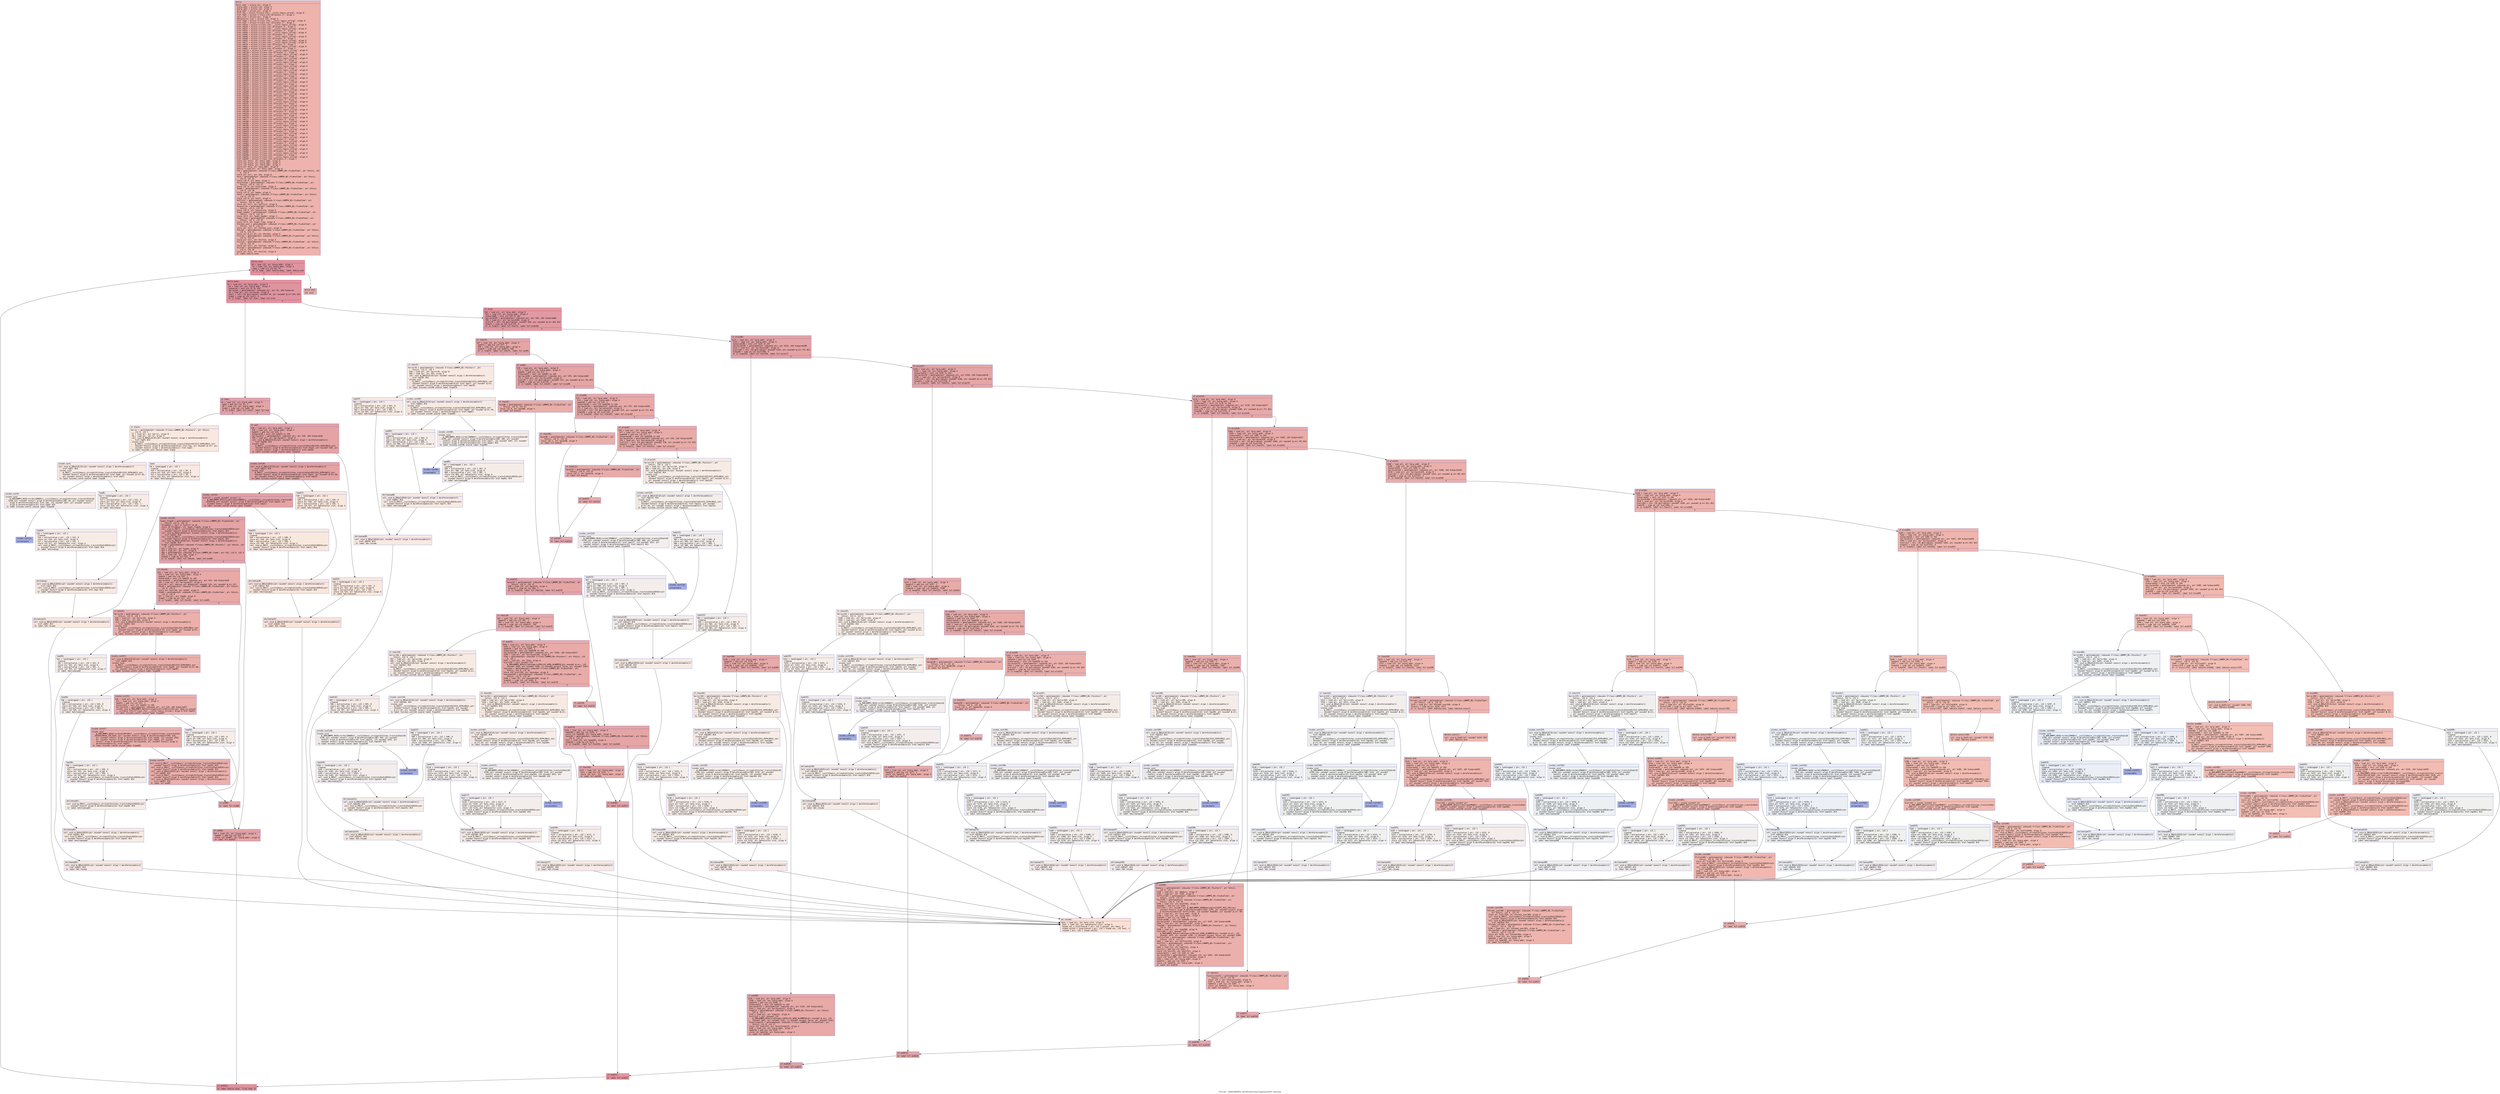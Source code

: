 digraph "CFG for '_ZN9LAMMPS_NS10FixAveTime7optionsEiiPPc' function" {
	label="CFG for '_ZN9LAMMPS_NS10FixAveTime7optionsEiiPPc' function";

	Node0x560f93a85830 [shape=record,color="#3d50c3ff", style=filled, fillcolor="#d6524470" fontname="Courier",label="{entry:\l|  %this.addr = alloca ptr, align 8\l  %iarg.addr = alloca i32, align 4\l  %narg.addr = alloca i32, align 4\l  %arg.addr = alloca ptr, align 8\l  %ref.tmp = alloca %\"class.std::__cxx11::basic_string\", align 8\l  %ref.tmp5 = alloca %\"class.std::allocator.3\", align 1\l  %exn.slot = alloca ptr, align 8\l  %ehselector.slot = alloca i32, align 4\l  %ref.tmp6 = alloca %\"class.std::__cxx11::basic_string\", align 8\l  %ref.tmp7 = alloca %\"class.std::allocator.3\", align 1\l  %ref.tmp14 = alloca %\"class.std::__cxx11::basic_string\", align 8\l  %ref.tmp18 = alloca %\"class.std::allocator.3\", align 1\l  %ref.tmp21 = alloca %\"class.std::__cxx11::basic_string\", align 8\l  %ref.tmp22 = alloca %\"class.std::allocator.3\", align 1\l  %ref.tmp44 = alloca %\"class.std::__cxx11::basic_string\", align 8\l  %ref.tmp45 = alloca %\"class.std::allocator.3\", align 1\l  %ref.tmp48 = alloca %\"class.std::__cxx11::basic_string\", align 8\l  %ref.tmp49 = alloca %\"class.std::allocator.3\", align 1\l  %ref.tmp55 = alloca %\"class.std::__cxx11::basic_string\", align 8\l  %ref.tmp77 = alloca %\"class.std::__cxx11::basic_string\", align 8\l  %ref.tmp78 = alloca %\"class.std::allocator.3\", align 1\l  %ref.tmp81 = alloca %\"class.std::__cxx11::basic_string\", align 8\l  %ref.tmp82 = alloca %\"class.std::allocator.3\", align 1\l  %ref.tmp117 = alloca %\"class.std::__cxx11::basic_string\", align 8\l  %ref.tmp118 = alloca %\"class.std::allocator.3\", align 1\l  %ref.tmp121 = alloca %\"class.std::__cxx11::basic_string\", align 8\l  %ref.tmp122 = alloca %\"class.std::allocator.3\", align 1\l  %ref.tmp141 = alloca %\"class.std::__cxx11::basic_string\", align 8\l  %ref.tmp142 = alloca %\"class.std::allocator.3\", align 1\l  %ref.tmp145 = alloca %\"class.std::__cxx11::basic_string\", align 8\l  %ref.tmp146 = alloca %\"class.std::allocator.3\", align 1\l  %ref.tmp164 = alloca %\"class.std::__cxx11::basic_string\", align 8\l  %ref.tmp165 = alloca %\"class.std::allocator.3\", align 1\l  %ref.tmp168 = alloca %\"class.std::__cxx11::basic_string\", align 8\l  %ref.tmp169 = alloca %\"class.std::allocator.3\", align 1\l  %ref.tmp195 = alloca %\"class.std::__cxx11::basic_string\", align 8\l  %ref.tmp196 = alloca %\"class.std::allocator.3\", align 1\l  %ref.tmp199 = alloca %\"class.std::__cxx11::basic_string\", align 8\l  %ref.tmp200 = alloca %\"class.std::allocator.3\", align 1\l  %ref.tmp227 = alloca %\"class.std::__cxx11::basic_string\", align 8\l  %ref.tmp228 = alloca %\"class.std::allocator.3\", align 1\l  %ref.tmp231 = alloca %\"class.std::__cxx11::basic_string\", align 8\l  %ref.tmp232 = alloca %\"class.std::allocator.3\", align 1\l  %ref.tmp259 = alloca %\"class.std::__cxx11::basic_string\", align 8\l  %ref.tmp260 = alloca %\"class.std::allocator.3\", align 1\l  %ref.tmp263 = alloca %\"class.std::__cxx11::basic_string\", align 8\l  %ref.tmp264 = alloca %\"class.std::allocator.3\", align 1\l  %ref.tmp286 = alloca %\"class.std::__cxx11::basic_string\", align 8\l  %ref.tmp287 = alloca %\"class.std::allocator.3\", align 1\l  %ref.tmp290 = alloca %\"class.std::__cxx11::basic_string\", align 8\l  %ref.tmp291 = alloca %\"class.std::allocator.3\", align 1\l  %ref.tmp334 = alloca %\"class.std::__cxx11::basic_string\", align 8\l  %ref.tmp335 = alloca %\"class.std::allocator.3\", align 1\l  %ref.tmp338 = alloca %\"class.std::__cxx11::basic_string\", align 8\l  %ref.tmp339 = alloca %\"class.std::allocator.3\", align 1\l  %ref.tmp350 = alloca %\"class.std::__cxx11::basic_string\", align 8\l  %ref.tmp354 = alloca %\"class.std::allocator.3\", align 1\l  %ref.tmp376 = alloca %\"class.std::__cxx11::basic_string\", align 8\l  %ref.tmp377 = alloca %\"class.std::allocator.3\", align 1\l  %ref.tmp380 = alloca %\"class.std::__cxx11::basic_string\", align 8\l  %ref.tmp381 = alloca %\"class.std::allocator.3\", align 1\l  %ref.tmp395 = alloca %\"class.std::__cxx11::basic_string\", align 8\l  %ref.tmp399 = alloca %\"class.std::allocator.3\", align 1\l  %ref.tmp419 = alloca %\"class.std::__cxx11::basic_string\", align 8\l  %ref.tmp420 = alloca %\"class.std::allocator.3\", align 1\l  %ref.tmp423 = alloca %\"class.std::__cxx11::basic_string\", align 8\l  %ref.tmp424 = alloca %\"class.std::allocator.3\", align 1\l  %ref.tmp438 = alloca %\"class.std::__cxx11::basic_string\", align 8\l  %ref.tmp442 = alloca %\"class.std::allocator.3\", align 1\l  %ref.tmp462 = alloca %\"class.std::__cxx11::basic_string\", align 8\l  %ref.tmp463 = alloca %\"class.std::allocator.3\", align 1\l  %ref.tmp466 = alloca %\"class.std::__cxx11::basic_string\", align 8\l  %ref.tmp467 = alloca %\"class.std::allocator.3\", align 1\l  %ref.tmp481 = alloca %\"class.std::__cxx11::basic_string\", align 8\l  %ref.tmp485 = alloca %\"class.std::allocator.3\", align 1\l  %ref.tmp497 = alloca %\"class.std::__cxx11::basic_string\", align 8\l  %ref.tmp498 = alloca %\"class.std::allocator.3\", align 1\l  %ref.tmp501 = alloca %\"class.std::__cxx11::basic_string\", align 8\l  %ref.tmp502 = alloca %\"class.std::allocator.3\", align 1\l  store ptr %this, ptr %this.addr, align 8\l  store i32 %iarg, ptr %iarg.addr, align 4\l  store i32 %narg, ptr %narg.addr, align 4\l  store ptr %arg, ptr %arg.addr, align 8\l  %this1 = load ptr, ptr %this.addr, align 8\l  %fp = getelementptr inbounds %\"class.LAMMPS_NS::FixAveTime\", ptr %this1, i32\l... 0, i32 8\l  store ptr null, ptr %fp, align 8\l  %ave = getelementptr inbounds %\"class.LAMMPS_NS::FixAveTime\", ptr %this1,\l... i32 0, i32 15\l  store i32 0, ptr %ave, align 4\l  %startstep = getelementptr inbounds %\"class.LAMMPS_NS::FixAveTime\", ptr\l... %this1, i32 0, i32 17\l  store i32 0, ptr %startstep, align 4\l  %mode = getelementptr inbounds %\"class.LAMMPS_NS::FixAveTime\", ptr %this1,\l... i32 0, i32 18\l  store i32 0, ptr %mode, align 8\l  %noff = getelementptr inbounds %\"class.LAMMPS_NS::FixAveTime\", ptr %this1,\l... i32 0, i32 19\l  store i32 0, ptr %noff, align 4\l  %offlist = getelementptr inbounds %\"class.LAMMPS_NS::FixAveTime\", ptr\l... %this1, i32 0, i32 21\l  store ptr null, ptr %offlist, align 8\l  %overwrite = getelementptr inbounds %\"class.LAMMPS_NS::FixAveTime\", ptr\l... %this1, i32 0, i32 20\l  store i32 0, ptr %overwrite, align 8\l  %yaml_header = getelementptr inbounds %\"class.LAMMPS_NS::FixAveTime\", ptr\l... %this1, i32 0, i32 14\l  store i8 0, ptr %yaml_header, align 1\l  %yaml_flag = getelementptr inbounds %\"class.LAMMPS_NS::FixAveTime\", ptr\l... %this1, i32 0, i32 13\l  store i8 0, ptr %yaml_flag, align 8\l  %format_user = getelementptr inbounds %\"class.LAMMPS_NS::FixAveTime\", ptr\l... %this1, i32 0, i32 23\l  store ptr null, ptr %format_user, align 8\l  %format = getelementptr inbounds %\"class.LAMMPS_NS::FixAveTime\", ptr %this1,\l... i32 0, i32 22\l  store ptr @.str.63, ptr %format, align 8\l  %title1 = getelementptr inbounds %\"class.LAMMPS_NS::FixAveTime\", ptr %this1,\l... i32 0, i32 24\l  store ptr null, ptr %title1, align 8\l  %title2 = getelementptr inbounds %\"class.LAMMPS_NS::FixAveTime\", ptr %this1,\l... i32 0, i32 25\l  store ptr null, ptr %title2, align 8\l  %title3 = getelementptr inbounds %\"class.LAMMPS_NS::FixAveTime\", ptr %this1,\l... i32 0, i32 26\l  store ptr null, ptr %title3, align 8\l  br label %while.cond\l}"];
	Node0x560f93a85830 -> Node0x560f93a879a0[tooltip="entry -> while.cond\nProbability 100.00%" ];
	Node0x560f93a879a0 [shape=record,color="#b70d28ff", style=filled, fillcolor="#b70d2870" fontname="Courier",label="{while.cond:\l|  %0 = load i32, ptr %iarg.addr, align 4\l  %1 = load i32, ptr %narg.addr, align 4\l  %cmp = icmp slt i32 %0, %1\l  br i1 %cmp, label %while.body, label %while.end\l|{<s0>T|<s1>F}}"];
	Node0x560f93a879a0:s0 -> Node0x560f93ac4f40[tooltip="while.cond -> while.body\nProbability 96.88%" ];
	Node0x560f93a879a0:s1 -> Node0x560f93ac4fc0[tooltip="while.cond -> while.end\nProbability 3.12%" ];
	Node0x560f93ac4f40 [shape=record,color="#b70d28ff", style=filled, fillcolor="#b70d2870" fontname="Courier",label="{while.body:\l|  %2 = load ptr, ptr %arg.addr, align 8\l  %3 = load i32, ptr %iarg.addr, align 4\l  %idxprom = sext i32 %3 to i64\l  %arrayidx = getelementptr inbounds ptr, ptr %2, i64 %idxprom\l  %4 = load ptr, ptr %arrayidx, align 8\l  %call = call i32 @strcmp(ptr noundef %4, ptr noundef @.str.64) #13\l  %cmp2 = icmp eq i32 %call, 0\l  br i1 %cmp2, label %if.then, label %if.else\l|{<s0>T|<s1>F}}"];
	Node0x560f93ac4f40:s0 -> Node0x560f93ac5650[tooltip="while.body -> if.then\nProbability 37.50%" ];
	Node0x560f93ac4f40:s1 -> Node0x560f93ac56c0[tooltip="while.body -> if.else\nProbability 62.50%" ];
	Node0x560f93ac5650 [shape=record,color="#3d50c3ff", style=filled, fillcolor="#c32e3170" fontname="Courier",label="{if.then:\l|  %5 = load i32, ptr %iarg.addr, align 4\l  %add = add nsw i32 %5, 2\l  %6 = load i32, ptr %narg.addr, align 4\l  %cmp3 = icmp sgt i32 %add, %6\l  br i1 %cmp3, label %if.then4, label %if.end\l|{<s0>T|<s1>F}}"];
	Node0x560f93ac5650:s0 -> Node0x560f93ac5a40[tooltip="if.then -> if.then4\nProbability 0.00%" ];
	Node0x560f93ac5650:s1 -> Node0x560f93ac5ac0[tooltip="if.then -> if.end\nProbability 100.00%" ];
	Node0x560f93ac5a40 [shape=record,color="#3d50c3ff", style=filled, fillcolor="#f2cab570" fontname="Courier",label="{if.then4:\l|  %error = getelementptr inbounds %\"class.LAMMPS_NS::Pointers\", ptr %this1,\l... i32 0, i32 3\l  %7 = load ptr, ptr %error, align 8\l  %8 = load ptr, ptr %7, align 8\l  call void @_ZNSaIcEC1Ev(ptr noundef nonnull align 1 dereferenceable(1)\l... %ref.tmp5) #14\l  invoke void\l... @_ZNSt7__cxx1112basic_stringIcSt11char_traitsIcESaIcEEC2IS3_EEPKcRKS3_(ptr\l... noundef nonnull align 8 dereferenceable(32) %ref.tmp, ptr noundef @.str, ptr\l... noundef nonnull align 1 dereferenceable(1) %ref.tmp5)\l          to label %invoke.cont unwind label %lpad\l}"];
	Node0x560f93ac5a40 -> Node0x560f93ac5f40[tooltip="if.then4 -> invoke.cont\nProbability 50.00%" ];
	Node0x560f93ac5a40 -> Node0x560f93ac5fc0[tooltip="if.then4 -> lpad\nProbability 50.00%" ];
	Node0x560f93ac5f40 [shape=record,color="#3d50c3ff", style=filled, fillcolor="#efcebd70" fontname="Courier",label="{invoke.cont:\l|  call void @_ZNSaIcEC1Ev(ptr noundef nonnull align 1 dereferenceable(1)\l... %ref.tmp7) #14\l  invoke void\l... @_ZNSt7__cxx1112basic_stringIcSt11char_traitsIcESaIcEEC2IS3_EEPKcRKS3_(ptr\l... noundef nonnull align 8 dereferenceable(32) %ref.tmp6, ptr noundef @.str.65,\l... ptr noundef nonnull align 1 dereferenceable(1) %ref.tmp7)\l          to label %invoke.cont9 unwind label %lpad8\l}"];
	Node0x560f93ac5f40 -> Node0x560f93ac62e0[tooltip="invoke.cont -> invoke.cont9\nProbability 50.00%" ];
	Node0x560f93ac5f40 -> Node0x560f93ac6330[tooltip="invoke.cont -> lpad8\nProbability 50.00%" ];
	Node0x560f93ac62e0 [shape=record,color="#3d50c3ff", style=filled, fillcolor="#ecd3c570" fontname="Courier",label="{invoke.cont9:\l|  invoke void\l... @_ZN9LAMMPS_NS5Error3allERKNSt7__cxx1112basic_stringIcSt11char_traitsIcESaIcEE\l...EiS8_(ptr noundef nonnull align 8 dereferenceable(196) %8, ptr noundef nonnull\l... align 8 dereferenceable(32) %ref.tmp, i32 noundef 1037, ptr noundef nonnull\l... align 8 dereferenceable(32) %ref.tmp6) #15\l          to label %invoke.cont11 unwind label %lpad10\l}"];
	Node0x560f93ac62e0 -> Node0x560f93ac6290[tooltip="invoke.cont9 -> invoke.cont11\nProbability 0.00%" ];
	Node0x560f93ac62e0 -> Node0x560f93ac65f0[tooltip="invoke.cont9 -> lpad10\nProbability 100.00%" ];
	Node0x560f93ac6290 [shape=record,color="#3d50c3ff", style=filled, fillcolor="#3d50c370" fontname="Courier",label="{invoke.cont11:\l|  unreachable\l}"];
	Node0x560f93ac5fc0 [shape=record,color="#3d50c3ff", style=filled, fillcolor="#efcebd70" fontname="Courier",label="{lpad:\l|  %9 = landingpad \{ ptr, i32 \}\l          cleanup\l  %10 = extractvalue \{ ptr, i32 \} %9, 0\l  store ptr %10, ptr %exn.slot, align 8\l  %11 = extractvalue \{ ptr, i32 \} %9, 1\l  store i32 %11, ptr %ehselector.slot, align 4\l  br label %ehcleanup13\l}"];
	Node0x560f93ac5fc0 -> Node0x560f93ac6bb0[tooltip="lpad -> ehcleanup13\nProbability 100.00%" ];
	Node0x560f93ac6330 [shape=record,color="#3d50c3ff", style=filled, fillcolor="#ecd3c570" fontname="Courier",label="{lpad8:\l|  %12 = landingpad \{ ptr, i32 \}\l          cleanup\l  %13 = extractvalue \{ ptr, i32 \} %12, 0\l  store ptr %13, ptr %exn.slot, align 8\l  %14 = extractvalue \{ ptr, i32 \} %12, 1\l  store i32 %14, ptr %ehselector.slot, align 4\l  br label %ehcleanup\l}"];
	Node0x560f93ac6330 -> Node0x560f93ac6f00[tooltip="lpad8 -> ehcleanup\nProbability 100.00%" ];
	Node0x560f93ac65f0 [shape=record,color="#3d50c3ff", style=filled, fillcolor="#ecd3c570" fontname="Courier",label="{lpad10:\l|  %15 = landingpad \{ ptr, i32 \}\l          cleanup\l  %16 = extractvalue \{ ptr, i32 \} %15, 0\l  store ptr %16, ptr %exn.slot, align 8\l  %17 = extractvalue \{ ptr, i32 \} %15, 1\l  store i32 %17, ptr %ehselector.slot, align 4\l  call void @_ZNSt7__cxx1112basic_stringIcSt11char_traitsIcESaIcEED1Ev(ptr\l... noundef nonnull align 8 dereferenceable(32) %ref.tmp6) #14\l  br label %ehcleanup\l}"];
	Node0x560f93ac65f0 -> Node0x560f93ac6f00[tooltip="lpad10 -> ehcleanup\nProbability 100.00%" ];
	Node0x560f93ac6f00 [shape=record,color="#3d50c3ff", style=filled, fillcolor="#efcebd70" fontname="Courier",label="{ehcleanup:\l|  call void @_ZNSaIcED1Ev(ptr noundef nonnull align 1 dereferenceable(1)\l... %ref.tmp7) #14\l  call void @_ZNSt7__cxx1112basic_stringIcSt11char_traitsIcESaIcEED1Ev(ptr\l... noundef nonnull align 8 dereferenceable(32) %ref.tmp) #14\l  br label %ehcleanup13\l}"];
	Node0x560f93ac6f00 -> Node0x560f93ac6bb0[tooltip="ehcleanup -> ehcleanup13\nProbability 100.00%" ];
	Node0x560f93ac6bb0 [shape=record,color="#3d50c3ff", style=filled, fillcolor="#f2cab570" fontname="Courier",label="{ehcleanup13:\l|  call void @_ZNSaIcED1Ev(ptr noundef nonnull align 1 dereferenceable(1)\l... %ref.tmp5) #14\l  br label %eh.resume\l}"];
	Node0x560f93ac6bb0 -> Node0x560f93ac77b0[tooltip="ehcleanup13 -> eh.resume\nProbability 100.00%" ];
	Node0x560f93ac5ac0 [shape=record,color="#3d50c3ff", style=filled, fillcolor="#c32e3170" fontname="Courier",label="{if.end:\l|  %18 = load ptr, ptr %arg.addr, align 8\l  %19 = load i32, ptr %iarg.addr, align 4\l  %add15 = add nsw i32 %19, 1\l  %idxprom16 = sext i32 %add15 to i64\l  %arrayidx17 = getelementptr inbounds ptr, ptr %18, i64 %idxprom16\l  %20 = load ptr, ptr %arrayidx17, align 8\l  call void @_ZNSaIcEC1Ev(ptr noundef nonnull align 1 dereferenceable(1)\l... %ref.tmp18) #14\l  invoke void\l... @_ZNSt7__cxx1112basic_stringIcSt11char_traitsIcESaIcEEC2IS3_EEPKcRKS3_(ptr\l... noundef nonnull align 8 dereferenceable(32) %ref.tmp14, ptr noundef %20, ptr\l... noundef nonnull align 1 dereferenceable(1) %ref.tmp18)\l          to label %invoke.cont20 unwind label %lpad19\l}"];
	Node0x560f93ac5ac0 -> Node0x560f93ac7d70[tooltip="if.end -> invoke.cont20\nProbability 100.00%" ];
	Node0x560f93ac5ac0 -> Node0x560f93ac7df0[tooltip="if.end -> lpad19\nProbability 0.00%" ];
	Node0x560f93ac7d70 [shape=record,color="#3d50c3ff", style=filled, fillcolor="#c32e3170" fontname="Courier",label="{invoke.cont20:\l|  call void @_ZNSaIcEC1Ev(ptr noundef nonnull align 1 dereferenceable(1)\l... %ref.tmp22) #14\l  invoke void\l... @_ZNSt7__cxx1112basic_stringIcSt11char_traitsIcESaIcEEC2IS3_EEPKcRKS3_(ptr\l... noundef nonnull align 8 dereferenceable(32) %ref.tmp21, ptr noundef @.str.66,\l... ptr noundef nonnull align 1 dereferenceable(1) %ref.tmp22)\l          to label %invoke.cont24 unwind label %lpad23\l}"];
	Node0x560f93ac7d70 -> Node0x560f93ac8110[tooltip="invoke.cont20 -> invoke.cont24\nProbability 100.00%" ];
	Node0x560f93ac7d70 -> Node0x560f93ac8160[tooltip="invoke.cont20 -> lpad23\nProbability 0.00%" ];
	Node0x560f93ac8110 [shape=record,color="#3d50c3ff", style=filled, fillcolor="#c32e3170" fontname="Courier",label="{invoke.cont24:\l|  %call27 = invoke noundef zeroext i1\l... @_ZN9LAMMPS_NS5utils8strmatchERKNSt7__cxx1112basic_stringIcSt11char_traitsIcES\l...aIcEEES8_(ptr noundef nonnull align 8 dereferenceable(32) %ref.tmp14, ptr\l... noundef nonnull align 8 dereferenceable(32) %ref.tmp21)\l          to label %invoke.cont26 unwind label %lpad25\l}"];
	Node0x560f93ac8110 -> Node0x560f93ac80c0[tooltip="invoke.cont24 -> invoke.cont26\nProbability 100.00%" ];
	Node0x560f93ac8110 -> Node0x560f93ac83f0[tooltip="invoke.cont24 -> lpad25\nProbability 0.00%" ];
	Node0x560f93ac80c0 [shape=record,color="#3d50c3ff", style=filled, fillcolor="#c32e3170" fontname="Courier",label="{invoke.cont26:\l|  %yaml_flag28 = getelementptr inbounds %\"class.LAMMPS_NS::FixAveTime\", ptr\l... %this1, i32 0, i32 13\l  %frombool = zext i1 %call27 to i8\l  store i8 %frombool, ptr %yaml_flag28, align 8\l  call void @_ZNSt7__cxx1112basic_stringIcSt11char_traitsIcESaIcEED1Ev(ptr\l... noundef nonnull align 8 dereferenceable(32) %ref.tmp21) #14\l  call void @_ZNSaIcED1Ev(ptr noundef nonnull align 1 dereferenceable(1)\l... %ref.tmp22) #14\l  call void @_ZNSt7__cxx1112basic_stringIcSt11char_traitsIcESaIcEED1Ev(ptr\l... noundef nonnull align 8 dereferenceable(32) %ref.tmp14) #14\l  call void @_ZNSaIcED1Ev(ptr noundef nonnull align 1 dereferenceable(1)\l... %ref.tmp18) #14\l  %comm = getelementptr inbounds %\"class.LAMMPS_NS::Pointers\", ptr %this1, i32\l... 0, i32 9\l  %21 = load ptr, ptr %comm, align 8\l  %22 = load ptr, ptr %21, align 8\l  %me = getelementptr inbounds %\"class.LAMMPS_NS::Comm\", ptr %22, i32 0, i32 4\l  %23 = load i32, ptr %me, align 4\l  %cmp33 = icmp eq i32 %23, 0\l  br i1 %cmp33, label %if.then34, label %if.end66\l|{<s0>T|<s1>F}}"];
	Node0x560f93ac80c0:s0 -> Node0x560f93ac90b0[tooltip="invoke.cont26 -> if.then34\nProbability 37.50%" ];
	Node0x560f93ac80c0:s1 -> Node0x560f93ac9130[tooltip="invoke.cont26 -> if.end66\nProbability 62.50%" ];
	Node0x560f93ac90b0 [shape=record,color="#3d50c3ff", style=filled, fillcolor="#ca3b3770" fontname="Courier",label="{if.then34:\l|  %24 = load ptr, ptr %arg.addr, align 8\l  %25 = load i32, ptr %iarg.addr, align 4\l  %add35 = add nsw i32 %25, 1\l  %idxprom36 = sext i32 %add35 to i64\l  %arrayidx37 = getelementptr inbounds ptr, ptr %24, i64 %idxprom36\l  %26 = load ptr, ptr %arrayidx37, align 8\l  %call38 = call noalias ptr @fopen(ptr noundef %26, ptr noundef @.str.67)\l  %fp39 = getelementptr inbounds %\"class.LAMMPS_NS::FixAveTime\", ptr %this1,\l... i32 0, i32 8\l  store ptr %call38, ptr %fp39, align 8\l  %fp40 = getelementptr inbounds %\"class.LAMMPS_NS::FixAveTime\", ptr %this1,\l... i32 0, i32 8\l  %27 = load ptr, ptr %fp40, align 8\l  %cmp41 = icmp eq ptr %27, null\l  br i1 %cmp41, label %if.then42, label %if.end65\l|{<s0>T|<s1>F}}"];
	Node0x560f93ac90b0:s0 -> Node0x560f93ac9b90[tooltip="if.then34 -> if.then42\nProbability 37.50%" ];
	Node0x560f93ac90b0:s1 -> Node0x560f93ac9c10[tooltip="if.then34 -> if.end65\nProbability 62.50%" ];
	Node0x560f93ac9b90 [shape=record,color="#3d50c3ff", style=filled, fillcolor="#d24b4070" fontname="Courier",label="{if.then42:\l|  %error43 = getelementptr inbounds %\"class.LAMMPS_NS::Pointers\", ptr\l... %this1, i32 0, i32 3\l  %28 = load ptr, ptr %error43, align 8\l  %29 = load ptr, ptr %28, align 8\l  call void @_ZNSaIcEC1Ev(ptr noundef nonnull align 1 dereferenceable(1)\l... %ref.tmp45) #14\l  invoke void\l... @_ZNSt7__cxx1112basic_stringIcSt11char_traitsIcESaIcEEC2IS3_EEPKcRKS3_(ptr\l... noundef nonnull align 8 dereferenceable(32) %ref.tmp44, ptr noundef @.str,\l... ptr noundef nonnull align 1 dereferenceable(1) %ref.tmp45)\l          to label %invoke.cont47 unwind label %lpad46\l}"];
	Node0x560f93ac9b90 -> Node0x560f93aca100[tooltip="if.then42 -> invoke.cont47\nProbability 100.00%" ];
	Node0x560f93ac9b90 -> Node0x560f93aca180[tooltip="if.then42 -> lpad46\nProbability 0.00%" ];
	Node0x560f93aca100 [shape=record,color="#3d50c3ff", style=filled, fillcolor="#d24b4070" fontname="Courier",label="{invoke.cont47:\l|  call void @_ZNSaIcEC1Ev(ptr noundef nonnull align 1 dereferenceable(1)\l... %ref.tmp49) #14\l  invoke void\l... @_ZNSt7__cxx1112basic_stringIcSt11char_traitsIcESaIcEEC2IS3_EEPKcRKS3_(ptr\l... noundef nonnull align 8 dereferenceable(32) %ref.tmp48, ptr noundef @.str.68,\l... ptr noundef nonnull align 1 dereferenceable(1) %ref.tmp49)\l          to label %invoke.cont51 unwind label %lpad50\l}"];
	Node0x560f93aca100 -> Node0x560f93aca500[tooltip="invoke.cont47 -> invoke.cont51\nProbability 100.00%" ];
	Node0x560f93aca100 -> Node0x560f93aca550[tooltip="invoke.cont47 -> lpad50\nProbability 0.00%" ];
	Node0x560f93aca500 [shape=record,color="#3d50c3ff", style=filled, fillcolor="#d24b4070" fontname="Courier",label="{invoke.cont51:\l|  %30 = load ptr, ptr %arg.addr, align 8\l  %31 = load i32, ptr %iarg.addr, align 4\l  %add52 = add nsw i32 %31, 1\l  %idxprom53 = sext i32 %add52 to i64\l  %arrayidx54 = getelementptr inbounds ptr, ptr %30, i64 %idxprom53\l  invoke void @_ZN9LAMMPS_NS5utils11getsyserrorB5cxx11Ev(ptr dead_on_unwind\l... writable sret(%\"class.std::__cxx11::basic_string\") align 8 %ref.tmp55)\l          to label %invoke.cont57 unwind label %lpad56\l}"];
	Node0x560f93aca500 -> Node0x560f93aca4b0[tooltip="invoke.cont51 -> invoke.cont57\nProbability 100.00%" ];
	Node0x560f93aca500 -> Node0x560f93acaae0[tooltip="invoke.cont51 -> lpad56\nProbability 0.00%" ];
	Node0x560f93aca4b0 [shape=record,color="#3d50c3ff", style=filled, fillcolor="#d24b4070" fontname="Courier",label="{invoke.cont57:\l|  invoke void\l... @_ZN9LAMMPS_NS5Error3oneIJRPcNSt7__cxx1112basic_stringIcSt11char_traitsIcESaIc\l...EEEEEEvRKS9_iSB_DpOT_(ptr noundef nonnull align 8 dereferenceable(196) %29,\l... ptr noundef nonnull align 8 dereferenceable(32) %ref.tmp44, i32 noundef 1042,\l... ptr noundef nonnull align 8 dereferenceable(32) %ref.tmp48, ptr noundef\l... nonnull align 8 dereferenceable(8) %arrayidx54, ptr noundef nonnull align 8\l... dereferenceable(32) %ref.tmp55)\l          to label %invoke.cont59 unwind label %lpad58\l}"];
	Node0x560f93aca4b0 -> Node0x560f93acace0[tooltip="invoke.cont57 -> invoke.cont59\nProbability 100.00%" ];
	Node0x560f93aca4b0 -> Node0x560f93acad60[tooltip="invoke.cont57 -> lpad58\nProbability 0.00%" ];
	Node0x560f93acace0 [shape=record,color="#3d50c3ff", style=filled, fillcolor="#d24b4070" fontname="Courier",label="{invoke.cont59:\l|  call void @_ZNSt7__cxx1112basic_stringIcSt11char_traitsIcESaIcEED1Ev(ptr\l... noundef nonnull align 8 dereferenceable(32) %ref.tmp55) #14\l  call void @_ZNSt7__cxx1112basic_stringIcSt11char_traitsIcESaIcEED1Ev(ptr\l... noundef nonnull align 8 dereferenceable(32) %ref.tmp48) #14\l  call void @_ZNSaIcED1Ev(ptr noundef nonnull align 1 dereferenceable(1)\l... %ref.tmp49) #14\l  call void @_ZNSt7__cxx1112basic_stringIcSt11char_traitsIcESaIcEED1Ev(ptr\l... noundef nonnull align 8 dereferenceable(32) %ref.tmp44) #14\l  call void @_ZNSaIcED1Ev(ptr noundef nonnull align 1 dereferenceable(1)\l... %ref.tmp45) #14\l  br label %if.end65\l}"];
	Node0x560f93acace0 -> Node0x560f93ac9c10[tooltip="invoke.cont59 -> if.end65\nProbability 100.00%" ];
	Node0x560f93ac7df0 [shape=record,color="#3d50c3ff", style=filled, fillcolor="#f2cab570" fontname="Courier",label="{lpad19:\l|  %32 = landingpad \{ ptr, i32 \}\l          cleanup\l  %33 = extractvalue \{ ptr, i32 \} %32, 0\l  store ptr %33, ptr %exn.slot, align 8\l  %34 = extractvalue \{ ptr, i32 \} %32, 1\l  store i32 %34, ptr %ehselector.slot, align 4\l  br label %ehcleanup32\l}"];
	Node0x560f93ac7df0 -> Node0x560f93acb930[tooltip="lpad19 -> ehcleanup32\nProbability 100.00%" ];
	Node0x560f93ac8160 [shape=record,color="#3d50c3ff", style=filled, fillcolor="#f2cab570" fontname="Courier",label="{lpad23:\l|  %35 = landingpad \{ ptr, i32 \}\l          cleanup\l  %36 = extractvalue \{ ptr, i32 \} %35, 0\l  store ptr %36, ptr %exn.slot, align 8\l  %37 = extractvalue \{ ptr, i32 \} %35, 1\l  store i32 %37, ptr %ehselector.slot, align 4\l  br label %ehcleanup30\l}"];
	Node0x560f93ac8160 -> Node0x560f93acbca0[tooltip="lpad23 -> ehcleanup30\nProbability 100.00%" ];
	Node0x560f93ac83f0 [shape=record,color="#3d50c3ff", style=filled, fillcolor="#f2cab570" fontname="Courier",label="{lpad25:\l|  %38 = landingpad \{ ptr, i32 \}\l          cleanup\l  %39 = extractvalue \{ ptr, i32 \} %38, 0\l  store ptr %39, ptr %exn.slot, align 8\l  %40 = extractvalue \{ ptr, i32 \} %38, 1\l  store i32 %40, ptr %ehselector.slot, align 4\l  call void @_ZNSt7__cxx1112basic_stringIcSt11char_traitsIcESaIcEED1Ev(ptr\l... noundef nonnull align 8 dereferenceable(32) %ref.tmp21) #14\l  br label %ehcleanup30\l}"];
	Node0x560f93ac83f0 -> Node0x560f93acbca0[tooltip="lpad25 -> ehcleanup30\nProbability 100.00%" ];
	Node0x560f93acbca0 [shape=record,color="#3d50c3ff", style=filled, fillcolor="#f3c7b170" fontname="Courier",label="{ehcleanup30:\l|  call void @_ZNSaIcED1Ev(ptr noundef nonnull align 1 dereferenceable(1)\l... %ref.tmp22) #14\l  call void @_ZNSt7__cxx1112basic_stringIcSt11char_traitsIcESaIcEED1Ev(ptr\l... noundef nonnull align 8 dereferenceable(32) %ref.tmp14) #14\l  br label %ehcleanup32\l}"];
	Node0x560f93acbca0 -> Node0x560f93acb930[tooltip="ehcleanup30 -> ehcleanup32\nProbability 100.00%" ];
	Node0x560f93acb930 [shape=record,color="#3d50c3ff", style=filled, fillcolor="#f5c1a970" fontname="Courier",label="{ehcleanup32:\l|  call void @_ZNSaIcED1Ev(ptr noundef nonnull align 1 dereferenceable(1)\l... %ref.tmp18) #14\l  br label %eh.resume\l}"];
	Node0x560f93acb930 -> Node0x560f93ac77b0[tooltip="ehcleanup32 -> eh.resume\nProbability 100.00%" ];
	Node0x560f93aca180 [shape=record,color="#3d50c3ff", style=filled, fillcolor="#e8d6cc70" fontname="Courier",label="{lpad46:\l|  %41 = landingpad \{ ptr, i32 \}\l          cleanup\l  %42 = extractvalue \{ ptr, i32 \} %41, 0\l  store ptr %42, ptr %exn.slot, align 8\l  %43 = extractvalue \{ ptr, i32 \} %41, 1\l  store i32 %43, ptr %ehselector.slot, align 4\l  br label %ehcleanup64\l}"];
	Node0x560f93aca180 -> Node0x560f93acc880[tooltip="lpad46 -> ehcleanup64\nProbability 100.00%" ];
	Node0x560f93aca550 [shape=record,color="#3d50c3ff", style=filled, fillcolor="#e8d6cc70" fontname="Courier",label="{lpad50:\l|  %44 = landingpad \{ ptr, i32 \}\l          cleanup\l  %45 = extractvalue \{ ptr, i32 \} %44, 0\l  store ptr %45, ptr %exn.slot, align 8\l  %46 = extractvalue \{ ptr, i32 \} %44, 1\l  store i32 %46, ptr %ehselector.slot, align 4\l  br label %ehcleanup62\l}"];
	Node0x560f93aca550 -> Node0x560f93accbf0[tooltip="lpad50 -> ehcleanup62\nProbability 100.00%" ];
	Node0x560f93acaae0 [shape=record,color="#3d50c3ff", style=filled, fillcolor="#e8d6cc70" fontname="Courier",label="{lpad56:\l|  %47 = landingpad \{ ptr, i32 \}\l          cleanup\l  %48 = extractvalue \{ ptr, i32 \} %47, 0\l  store ptr %48, ptr %exn.slot, align 8\l  %49 = extractvalue \{ ptr, i32 \} %47, 1\l  store i32 %49, ptr %ehselector.slot, align 4\l  br label %ehcleanup61\l}"];
	Node0x560f93acaae0 -> Node0x560f93acd770[tooltip="lpad56 -> ehcleanup61\nProbability 100.00%" ];
	Node0x560f93acad60 [shape=record,color="#3d50c3ff", style=filled, fillcolor="#e8d6cc70" fontname="Courier",label="{lpad58:\l|  %50 = landingpad \{ ptr, i32 \}\l          cleanup\l  %51 = extractvalue \{ ptr, i32 \} %50, 0\l  store ptr %51, ptr %exn.slot, align 8\l  %52 = extractvalue \{ ptr, i32 \} %50, 1\l  store i32 %52, ptr %ehselector.slot, align 4\l  call void @_ZNSt7__cxx1112basic_stringIcSt11char_traitsIcESaIcEED1Ev(ptr\l... noundef nonnull align 8 dereferenceable(32) %ref.tmp55) #14\l  br label %ehcleanup61\l}"];
	Node0x560f93acad60 -> Node0x560f93acd770[tooltip="lpad58 -> ehcleanup61\nProbability 100.00%" ];
	Node0x560f93acd770 [shape=record,color="#3d50c3ff", style=filled, fillcolor="#ecd3c570" fontname="Courier",label="{ehcleanup61:\l|  call void @_ZNSt7__cxx1112basic_stringIcSt11char_traitsIcESaIcEED1Ev(ptr\l... noundef nonnull align 8 dereferenceable(32) %ref.tmp48) #14\l  br label %ehcleanup62\l}"];
	Node0x560f93acd770 -> Node0x560f93accbf0[tooltip="ehcleanup61 -> ehcleanup62\nProbability 100.00%" ];
	Node0x560f93accbf0 [shape=record,color="#3d50c3ff", style=filled, fillcolor="#eed0c070" fontname="Courier",label="{ehcleanup62:\l|  call void @_ZNSaIcED1Ev(ptr noundef nonnull align 1 dereferenceable(1)\l... %ref.tmp49) #14\l  call void @_ZNSt7__cxx1112basic_stringIcSt11char_traitsIcESaIcEED1Ev(ptr\l... noundef nonnull align 8 dereferenceable(32) %ref.tmp44) #14\l  br label %ehcleanup64\l}"];
	Node0x560f93accbf0 -> Node0x560f93acc880[tooltip="ehcleanup62 -> ehcleanup64\nProbability 100.00%" ];
	Node0x560f93acc880 [shape=record,color="#3d50c3ff", style=filled, fillcolor="#efcebd70" fontname="Courier",label="{ehcleanup64:\l|  call void @_ZNSaIcED1Ev(ptr noundef nonnull align 1 dereferenceable(1)\l... %ref.tmp45) #14\l  br label %eh.resume\l}"];
	Node0x560f93acc880 -> Node0x560f93ac77b0[tooltip="ehcleanup64 -> eh.resume\nProbability 100.00%" ];
	Node0x560f93ac9c10 [shape=record,color="#3d50c3ff", style=filled, fillcolor="#ca3b3770" fontname="Courier",label="{if.end65:\l|  br label %if.end66\l}"];
	Node0x560f93ac9c10 -> Node0x560f93ac9130[tooltip="if.end65 -> if.end66\nProbability 100.00%" ];
	Node0x560f93ac9130 [shape=record,color="#3d50c3ff", style=filled, fillcolor="#c32e3170" fontname="Courier",label="{if.end66:\l|  %53 = load i32, ptr %iarg.addr, align 4\l  %add67 = add nsw i32 %53, 2\l  store i32 %add67, ptr %iarg.addr, align 4\l  br label %if.end522\l}"];
	Node0x560f93ac9130 -> Node0x560f93ace490[tooltip="if.end66 -> if.end522\nProbability 100.00%" ];
	Node0x560f93ac56c0 [shape=record,color="#b70d28ff", style=filled, fillcolor="#bb1b2c70" fontname="Courier",label="{if.else:\l|  %54 = load ptr, ptr %arg.addr, align 8\l  %55 = load i32, ptr %iarg.addr, align 4\l  %idxprom68 = sext i32 %55 to i64\l  %arrayidx69 = getelementptr inbounds ptr, ptr %54, i64 %idxprom68\l  %56 = load ptr, ptr %arrayidx69, align 8\l  %call70 = call i32 @strcmp(ptr noundef %56, ptr noundef @.str.69) #13\l  %cmp71 = icmp eq i32 %call70, 0\l  br i1 %cmp71, label %if.then72, label %if.else185\l|{<s0>T|<s1>F}}"];
	Node0x560f93ac56c0:s0 -> Node0x560f93acea40[tooltip="if.else -> if.then72\nProbability 37.50%" ];
	Node0x560f93ac56c0:s1 -> Node0x560f93aceac0[tooltip="if.else -> if.else185\nProbability 62.50%" ];
	Node0x560f93acea40 [shape=record,color="#3d50c3ff", style=filled, fillcolor="#c5333470" fontname="Courier",label="{if.then72:\l|  %57 = load i32, ptr %iarg.addr, align 4\l  %add73 = add nsw i32 %57, 2\l  %58 = load i32, ptr %narg.addr, align 4\l  %cmp74 = icmp sgt i32 %add73, %58\l  br i1 %cmp74, label %if.then75, label %if.end91\l|{<s0>T|<s1>F}}"];
	Node0x560f93acea40:s0 -> Node0x560f93acee50[tooltip="if.then72 -> if.then75\nProbability 0.00%" ];
	Node0x560f93acea40:s1 -> Node0x560f93aceed0[tooltip="if.then72 -> if.end91\nProbability 100.00%" ];
	Node0x560f93acee50 [shape=record,color="#3d50c3ff", style=filled, fillcolor="#efcebd70" fontname="Courier",label="{if.then75:\l|  %error76 = getelementptr inbounds %\"class.LAMMPS_NS::Pointers\", ptr\l... %this1, i32 0, i32 3\l  %59 = load ptr, ptr %error76, align 8\l  %60 = load ptr, ptr %59, align 8\l  call void @_ZNSaIcEC1Ev(ptr noundef nonnull align 1 dereferenceable(1)\l... %ref.tmp78) #14\l  invoke void\l... @_ZNSt7__cxx1112basic_stringIcSt11char_traitsIcESaIcEEC2IS3_EEPKcRKS3_(ptr\l... noundef nonnull align 8 dereferenceable(32) %ref.tmp77, ptr noundef @.str,\l... ptr noundef nonnull align 1 dereferenceable(1) %ref.tmp78)\l          to label %invoke.cont80 unwind label %lpad79\l}"];
	Node0x560f93acee50 -> Node0x560f93acf360[tooltip="if.then75 -> invoke.cont80\nProbability 50.00%" ];
	Node0x560f93acee50 -> Node0x560f93acf3e0[tooltip="if.then75 -> lpad79\nProbability 50.00%" ];
	Node0x560f93acf360 [shape=record,color="#3d50c3ff", style=filled, fillcolor="#eed0c070" fontname="Courier",label="{invoke.cont80:\l|  call void @_ZNSaIcEC1Ev(ptr noundef nonnull align 1 dereferenceable(1)\l... %ref.tmp82) #14\l  invoke void\l... @_ZNSt7__cxx1112basic_stringIcSt11char_traitsIcESaIcEEC2IS3_EEPKcRKS3_(ptr\l... noundef nonnull align 8 dereferenceable(32) %ref.tmp81, ptr noundef @.str.65,\l... ptr noundef nonnull align 1 dereferenceable(1) %ref.tmp82)\l          to label %invoke.cont84 unwind label %lpad83\l}"];
	Node0x560f93acf360 -> Node0x560f93acf700[tooltip="invoke.cont80 -> invoke.cont84\nProbability 50.00%" ];
	Node0x560f93acf360 -> Node0x560f93acf750[tooltip="invoke.cont80 -> lpad83\nProbability 50.00%" ];
	Node0x560f93acf700 [shape=record,color="#3d50c3ff", style=filled, fillcolor="#ead5c970" fontname="Courier",label="{invoke.cont84:\l|  invoke void\l... @_ZN9LAMMPS_NS5Error3allERKNSt7__cxx1112basic_stringIcSt11char_traitsIcESaIcEE\l...EiS8_(ptr noundef nonnull align 8 dereferenceable(196) %60, ptr noundef\l... nonnull align 8 dereferenceable(32) %ref.tmp77, i32 noundef 1047, ptr noundef\l... nonnull align 8 dereferenceable(32) %ref.tmp81) #15\l          to label %invoke.cont86 unwind label %lpad85\l}"];
	Node0x560f93acf700 -> Node0x560f93acf6b0[tooltip="invoke.cont84 -> invoke.cont86\nProbability 0.00%" ];
	Node0x560f93acf700 -> Node0x560f93acfa10[tooltip="invoke.cont84 -> lpad85\nProbability 100.00%" ];
	Node0x560f93acf6b0 [shape=record,color="#3d50c3ff", style=filled, fillcolor="#3d50c370" fontname="Courier",label="{invoke.cont86:\l|  unreachable\l}"];
	Node0x560f93acf3e0 [shape=record,color="#3d50c3ff", style=filled, fillcolor="#eed0c070" fontname="Courier",label="{lpad79:\l|  %61 = landingpad \{ ptr, i32 \}\l          cleanup\l  %62 = extractvalue \{ ptr, i32 \} %61, 0\l  store ptr %62, ptr %exn.slot, align 8\l  %63 = extractvalue \{ ptr, i32 \} %61, 1\l  store i32 %63, ptr %ehselector.slot, align 4\l  br label %ehcleanup90\l}"];
	Node0x560f93acf3e0 -> Node0x560f93acffd0[tooltip="lpad79 -> ehcleanup90\nProbability 100.00%" ];
	Node0x560f93acf750 [shape=record,color="#3d50c3ff", style=filled, fillcolor="#ead5c970" fontname="Courier",label="{lpad83:\l|  %64 = landingpad \{ ptr, i32 \}\l          cleanup\l  %65 = extractvalue \{ ptr, i32 \} %64, 0\l  store ptr %65, ptr %exn.slot, align 8\l  %66 = extractvalue \{ ptr, i32 \} %64, 1\l  store i32 %66, ptr %ehselector.slot, align 4\l  br label %ehcleanup88\l}"];
	Node0x560f93acf750 -> Node0x560f93ad0320[tooltip="lpad83 -> ehcleanup88\nProbability 100.00%" ];
	Node0x560f93acfa10 [shape=record,color="#3d50c3ff", style=filled, fillcolor="#ead5c970" fontname="Courier",label="{lpad85:\l|  %67 = landingpad \{ ptr, i32 \}\l          cleanup\l  %68 = extractvalue \{ ptr, i32 \} %67, 0\l  store ptr %68, ptr %exn.slot, align 8\l  %69 = extractvalue \{ ptr, i32 \} %67, 1\l  store i32 %69, ptr %ehselector.slot, align 4\l  call void @_ZNSt7__cxx1112basic_stringIcSt11char_traitsIcESaIcEED1Ev(ptr\l... noundef nonnull align 8 dereferenceable(32) %ref.tmp81) #14\l  br label %ehcleanup88\l}"];
	Node0x560f93acfa10 -> Node0x560f93ad0320[tooltip="lpad85 -> ehcleanup88\nProbability 100.00%" ];
	Node0x560f93ad0320 [shape=record,color="#3d50c3ff", style=filled, fillcolor="#eed0c070" fontname="Courier",label="{ehcleanup88:\l|  call void @_ZNSaIcED1Ev(ptr noundef nonnull align 1 dereferenceable(1)\l... %ref.tmp82) #14\l  call void @_ZNSt7__cxx1112basic_stringIcSt11char_traitsIcESaIcEED1Ev(ptr\l... noundef nonnull align 8 dereferenceable(32) %ref.tmp77) #14\l  br label %ehcleanup90\l}"];
	Node0x560f93ad0320 -> Node0x560f93acffd0[tooltip="ehcleanup88 -> ehcleanup90\nProbability 100.00%" ];
	Node0x560f93acffd0 [shape=record,color="#3d50c3ff", style=filled, fillcolor="#efcebd70" fontname="Courier",label="{ehcleanup90:\l|  call void @_ZNSaIcED1Ev(ptr noundef nonnull align 1 dereferenceable(1)\l... %ref.tmp78) #14\l  br label %eh.resume\l}"];
	Node0x560f93acffd0 -> Node0x560f93ac77b0[tooltip="ehcleanup90 -> eh.resume\nProbability 100.00%" ];
	Node0x560f93aceed0 [shape=record,color="#3d50c3ff", style=filled, fillcolor="#c5333470" fontname="Courier",label="{if.end91:\l|  %70 = load ptr, ptr %arg.addr, align 8\l  %71 = load i32, ptr %iarg.addr, align 4\l  %add92 = add nsw i32 %71, 1\l  %idxprom93 = sext i32 %add92 to i64\l  %arrayidx94 = getelementptr inbounds ptr, ptr %70, i64 %idxprom93\l  %72 = load ptr, ptr %arrayidx94, align 8\l  %call95 = call i32 @strcmp(ptr noundef %72, ptr noundef @.str.70) #13\l  %cmp96 = icmp eq i32 %call95, 0\l  br i1 %cmp96, label %if.then97, label %if.else99\l|{<s0>T|<s1>F}}"];
	Node0x560f93aceed0:s0 -> Node0x560f93ad1190[tooltip="if.end91 -> if.then97\nProbability 37.50%" ];
	Node0x560f93aceed0:s1 -> Node0x560f93ac4300[tooltip="if.end91 -> if.else99\nProbability 62.50%" ];
	Node0x560f93ad1190 [shape=record,color="#3d50c3ff", style=filled, fillcolor="#d0473d70" fontname="Courier",label="{if.then97:\l|  %ave98 = getelementptr inbounds %\"class.LAMMPS_NS::FixAveTime\", ptr\l... %this1, i32 0, i32 15\l  store i32 0, ptr %ave98, align 4\l  br label %if.end133\l}"];
	Node0x560f93ad1190 -> Node0x560f93ac45b0[tooltip="if.then97 -> if.end133\nProbability 100.00%" ];
	Node0x560f93ac4300 [shape=record,color="#3d50c3ff", style=filled, fillcolor="#ca3b3770" fontname="Courier",label="{if.else99:\l|  %73 = load ptr, ptr %arg.addr, align 8\l  %74 = load i32, ptr %iarg.addr, align 4\l  %add100 = add nsw i32 %74, 1\l  %idxprom101 = sext i32 %add100 to i64\l  %arrayidx102 = getelementptr inbounds ptr, ptr %73, i64 %idxprom101\l  %75 = load ptr, ptr %arrayidx102, align 8\l  %call103 = call i32 @strcmp(ptr noundef %75, ptr noundef @.str.71) #13\l  %cmp104 = icmp eq i32 %call103, 0\l  br i1 %cmp104, label %if.then105, label %if.else107\l|{<s0>T|<s1>F}}"];
	Node0x560f93ac4300:s0 -> Node0x560f93ac4c40[tooltip="if.else99 -> if.then105\nProbability 37.50%" ];
	Node0x560f93ac4300:s1 -> Node0x560f93ac4cc0[tooltip="if.else99 -> if.else107\nProbability 62.50%" ];
	Node0x560f93ac4c40 [shape=record,color="#3d50c3ff", style=filled, fillcolor="#d24b4070" fontname="Courier",label="{if.then105:\l|  %ave106 = getelementptr inbounds %\"class.LAMMPS_NS::FixAveTime\", ptr\l... %this1, i32 0, i32 15\l  store i32 1, ptr %ave106, align 4\l  br label %if.end132\l}"];
	Node0x560f93ac4c40 -> Node0x560f93ac4ed0[tooltip="if.then105 -> if.end132\nProbability 100.00%" ];
	Node0x560f93ac4cc0 [shape=record,color="#3d50c3ff", style=filled, fillcolor="#cc403a70" fontname="Courier",label="{if.else107:\l|  %76 = load ptr, ptr %arg.addr, align 8\l  %77 = load i32, ptr %iarg.addr, align 4\l  %add108 = add nsw i32 %77, 1\l  %idxprom109 = sext i32 %add108 to i64\l  %arrayidx110 = getelementptr inbounds ptr, ptr %76, i64 %idxprom109\l  %78 = load ptr, ptr %arrayidx110, align 8\l  %call111 = call i32 @strcmp(ptr noundef %78, ptr noundef @.str.72) #13\l  %cmp112 = icmp eq i32 %call111, 0\l  br i1 %cmp112, label %if.then113, label %if.else115\l|{<s0>T|<s1>F}}"];
	Node0x560f93ac4cc0:s0 -> Node0x560f93ad3110[tooltip="if.else107 -> if.then113\nProbability 100.00%" ];
	Node0x560f93ac4cc0:s1 -> Node0x560f93ad3190[tooltip="if.else107 -> if.else115\nProbability 0.00%" ];
	Node0x560f93ad3110 [shape=record,color="#3d50c3ff", style=filled, fillcolor="#cc403a70" fontname="Courier",label="{if.then113:\l|  %ave114 = getelementptr inbounds %\"class.LAMMPS_NS::FixAveTime\", ptr\l... %this1, i32 0, i32 15\l  store i32 2, ptr %ave114, align 4\l  br label %if.end131\l}"];
	Node0x560f93ad3110 -> Node0x560f93ad3440[tooltip="if.then113 -> if.end131\nProbability 100.00%" ];
	Node0x560f93ad3190 [shape=record,color="#3d50c3ff", style=filled, fillcolor="#ecd3c570" fontname="Courier",label="{if.else115:\l|  %error116 = getelementptr inbounds %\"class.LAMMPS_NS::Pointers\", ptr\l... %this1, i32 0, i32 3\l  %79 = load ptr, ptr %error116, align 8\l  %80 = load ptr, ptr %79, align 8\l  call void @_ZNSaIcEC1Ev(ptr noundef nonnull align 1 dereferenceable(1)\l... %ref.tmp118) #14\l  invoke void\l... @_ZNSt7__cxx1112basic_stringIcSt11char_traitsIcESaIcEEC2IS3_EEPKcRKS3_(ptr\l... noundef nonnull align 8 dereferenceable(32) %ref.tmp117, ptr noundef @.str,\l... ptr noundef nonnull align 1 dereferenceable(1) %ref.tmp118)\l          to label %invoke.cont120 unwind label %lpad119\l}"];
	Node0x560f93ad3190 -> Node0x560f93ad38a0[tooltip="if.else115 -> invoke.cont120\nProbability 50.00%" ];
	Node0x560f93ad3190 -> Node0x560f93ad3920[tooltip="if.else115 -> lpad119\nProbability 50.00%" ];
	Node0x560f93ad38a0 [shape=record,color="#3d50c3ff", style=filled, fillcolor="#e8d6cc70" fontname="Courier",label="{invoke.cont120:\l|  call void @_ZNSaIcEC1Ev(ptr noundef nonnull align 1 dereferenceable(1)\l... %ref.tmp122) #14\l  invoke void\l... @_ZNSt7__cxx1112basic_stringIcSt11char_traitsIcESaIcEEC2IS3_EEPKcRKS3_(ptr\l... noundef nonnull align 8 dereferenceable(32) %ref.tmp121, ptr noundef\l... @.str.65, ptr noundef nonnull align 1 dereferenceable(1) %ref.tmp122)\l          to label %invoke.cont124 unwind label %lpad123\l}"];
	Node0x560f93ad38a0 -> Node0x560f93ad3ca0[tooltip="invoke.cont120 -> invoke.cont124\nProbability 50.00%" ];
	Node0x560f93ad38a0 -> Node0x560f93ad3cf0[tooltip="invoke.cont120 -> lpad123\nProbability 50.00%" ];
	Node0x560f93ad3ca0 [shape=record,color="#3d50c3ff", style=filled, fillcolor="#e3d9d370" fontname="Courier",label="{invoke.cont124:\l|  invoke void\l... @_ZN9LAMMPS_NS5Error3allERKNSt7__cxx1112basic_stringIcSt11char_traitsIcESaIcEE\l...EiS8_(ptr noundef nonnull align 8 dereferenceable(196) %80, ptr noundef\l... nonnull align 8 dereferenceable(32) %ref.tmp117, i32 noundef 1051, ptr\l... noundef nonnull align 8 dereferenceable(32) %ref.tmp121) #15\l          to label %invoke.cont126 unwind label %lpad125\l}"];
	Node0x560f93ad3ca0 -> Node0x560f93ad3c50[tooltip="invoke.cont124 -> invoke.cont126\nProbability 0.00%" ];
	Node0x560f93ad3ca0 -> Node0x560f93ad4010[tooltip="invoke.cont124 -> lpad125\nProbability 100.00%" ];
	Node0x560f93ad3c50 [shape=record,color="#3d50c3ff", style=filled, fillcolor="#3d50c370" fontname="Courier",label="{invoke.cont126:\l|  unreachable\l}"];
	Node0x560f93ad3920 [shape=record,color="#3d50c3ff", style=filled, fillcolor="#e8d6cc70" fontname="Courier",label="{lpad119:\l|  %81 = landingpad \{ ptr, i32 \}\l          cleanup\l  %82 = extractvalue \{ ptr, i32 \} %81, 0\l  store ptr %82, ptr %exn.slot, align 8\l  %83 = extractvalue \{ ptr, i32 \} %81, 1\l  store i32 %83, ptr %ehselector.slot, align 4\l  br label %ehcleanup130\l}"];
	Node0x560f93ad3920 -> Node0x560f93ad45d0[tooltip="lpad119 -> ehcleanup130\nProbability 100.00%" ];
	Node0x560f93ad3cf0 [shape=record,color="#3d50c3ff", style=filled, fillcolor="#e3d9d370" fontname="Courier",label="{lpad123:\l|  %84 = landingpad \{ ptr, i32 \}\l          cleanup\l  %85 = extractvalue \{ ptr, i32 \} %84, 0\l  store ptr %85, ptr %exn.slot, align 8\l  %86 = extractvalue \{ ptr, i32 \} %84, 1\l  store i32 %86, ptr %ehselector.slot, align 4\l  br label %ehcleanup128\l}"];
	Node0x560f93ad3cf0 -> Node0x560f93ad4920[tooltip="lpad123 -> ehcleanup128\nProbability 100.00%" ];
	Node0x560f93ad4010 [shape=record,color="#3d50c3ff", style=filled, fillcolor="#e3d9d370" fontname="Courier",label="{lpad125:\l|  %87 = landingpad \{ ptr, i32 \}\l          cleanup\l  %88 = extractvalue \{ ptr, i32 \} %87, 0\l  store ptr %88, ptr %exn.slot, align 8\l  %89 = extractvalue \{ ptr, i32 \} %87, 1\l  store i32 %89, ptr %ehselector.slot, align 4\l  call void @_ZNSt7__cxx1112basic_stringIcSt11char_traitsIcESaIcEED1Ev(ptr\l... noundef nonnull align 8 dereferenceable(32) %ref.tmp121) #14\l  br label %ehcleanup128\l}"];
	Node0x560f93ad4010 -> Node0x560f93ad4920[tooltip="lpad125 -> ehcleanup128\nProbability 100.00%" ];
	Node0x560f93ad4920 [shape=record,color="#3d50c3ff", style=filled, fillcolor="#e8d6cc70" fontname="Courier",label="{ehcleanup128:\l|  call void @_ZNSaIcED1Ev(ptr noundef nonnull align 1 dereferenceable(1)\l... %ref.tmp122) #14\l  call void @_ZNSt7__cxx1112basic_stringIcSt11char_traitsIcESaIcEED1Ev(ptr\l... noundef nonnull align 8 dereferenceable(32) %ref.tmp117) #14\l  br label %ehcleanup130\l}"];
	Node0x560f93ad4920 -> Node0x560f93ad45d0[tooltip="ehcleanup128 -> ehcleanup130\nProbability 100.00%" ];
	Node0x560f93ad45d0 [shape=record,color="#3d50c3ff", style=filled, fillcolor="#ecd3c570" fontname="Courier",label="{ehcleanup130:\l|  call void @_ZNSaIcED1Ev(ptr noundef nonnull align 1 dereferenceable(1)\l... %ref.tmp118) #14\l  br label %eh.resume\l}"];
	Node0x560f93ad45d0 -> Node0x560f93ac77b0[tooltip="ehcleanup130 -> eh.resume\nProbability 100.00%" ];
	Node0x560f93ad3440 [shape=record,color="#3d50c3ff", style=filled, fillcolor="#cc403a70" fontname="Courier",label="{if.end131:\l|  br label %if.end132\l}"];
	Node0x560f93ad3440 -> Node0x560f93ac4ed0[tooltip="if.end131 -> if.end132\nProbability 100.00%" ];
	Node0x560f93ac4ed0 [shape=record,color="#3d50c3ff", style=filled, fillcolor="#ca3b3770" fontname="Courier",label="{if.end132:\l|  br label %if.end133\l}"];
	Node0x560f93ac4ed0 -> Node0x560f93ac45b0[tooltip="if.end132 -> if.end133\nProbability 100.00%" ];
	Node0x560f93ac45b0 [shape=record,color="#3d50c3ff", style=filled, fillcolor="#c5333470" fontname="Courier",label="{if.end133:\l|  %ave134 = getelementptr inbounds %\"class.LAMMPS_NS::FixAveTime\", ptr\l... %this1, i32 0, i32 15\l  %90 = load i32, ptr %ave134, align 4\l  %cmp135 = icmp eq i32 %90, 2\l  br i1 %cmp135, label %if.then136, label %if.end179\l|{<s0>T|<s1>F}}"];
	Node0x560f93ac45b0:s0 -> Node0x560f93ad5510[tooltip="if.end133 -> if.then136\nProbability 50.00%" ];
	Node0x560f93ac45b0:s1 -> Node0x560f93ad5560[tooltip="if.end133 -> if.end179\nProbability 50.00%" ];
	Node0x560f93ad5510 [shape=record,color="#3d50c3ff", style=filled, fillcolor="#cc403a70" fontname="Courier",label="{if.then136:\l|  %91 = load i32, ptr %iarg.addr, align 4\l  %add137 = add nsw i32 %91, 3\l  %92 = load i32, ptr %narg.addr, align 4\l  %cmp138 = icmp sgt i32 %add137, %92\l  br i1 %cmp138, label %if.then139, label %if.end155\l|{<s0>T|<s1>F}}"];
	Node0x560f93ad5510:s0 -> Node0x560f93ad58f0[tooltip="if.then136 -> if.then139\nProbability 0.00%" ];
	Node0x560f93ad5510:s1 -> Node0x560f93ad5970[tooltip="if.then136 -> if.end155\nProbability 100.00%" ];
	Node0x560f93ad58f0 [shape=record,color="#3d50c3ff", style=filled, fillcolor="#eed0c070" fontname="Courier",label="{if.then139:\l|  %error140 = getelementptr inbounds %\"class.LAMMPS_NS::Pointers\", ptr\l... %this1, i32 0, i32 3\l  %93 = load ptr, ptr %error140, align 8\l  %94 = load ptr, ptr %93, align 8\l  call void @_ZNSaIcEC1Ev(ptr noundef nonnull align 1 dereferenceable(1)\l... %ref.tmp142) #14\l  invoke void\l... @_ZNSt7__cxx1112basic_stringIcSt11char_traitsIcESaIcEEC2IS3_EEPKcRKS3_(ptr\l... noundef nonnull align 8 dereferenceable(32) %ref.tmp141, ptr noundef @.str,\l... ptr noundef nonnull align 1 dereferenceable(1) %ref.tmp142)\l          to label %invoke.cont144 unwind label %lpad143\l}"];
	Node0x560f93ad58f0 -> Node0x560f93ad5e10[tooltip="if.then139 -> invoke.cont144\nProbability 50.00%" ];
	Node0x560f93ad58f0 -> Node0x560f93ad5e90[tooltip="if.then139 -> lpad143\nProbability 50.00%" ];
	Node0x560f93ad5e10 [shape=record,color="#3d50c3ff", style=filled, fillcolor="#ead5c970" fontname="Courier",label="{invoke.cont144:\l|  call void @_ZNSaIcEC1Ev(ptr noundef nonnull align 1 dereferenceable(1)\l... %ref.tmp146) #14\l  invoke void\l... @_ZNSt7__cxx1112basic_stringIcSt11char_traitsIcESaIcEEC2IS3_EEPKcRKS3_(ptr\l... noundef nonnull align 8 dereferenceable(32) %ref.tmp145, ptr noundef\l... @.str.65, ptr noundef nonnull align 1 dereferenceable(1) %ref.tmp146)\l          to label %invoke.cont148 unwind label %lpad147\l}"];
	Node0x560f93ad5e10 -> Node0x560f93ad61b0[tooltip="invoke.cont144 -> invoke.cont148\nProbability 50.00%" ];
	Node0x560f93ad5e10 -> Node0x560f93ad6200[tooltip="invoke.cont144 -> lpad147\nProbability 50.00%" ];
	Node0x560f93ad61b0 [shape=record,color="#3d50c3ff", style=filled, fillcolor="#e5d8d170" fontname="Courier",label="{invoke.cont148:\l|  invoke void\l... @_ZN9LAMMPS_NS5Error3allERKNSt7__cxx1112basic_stringIcSt11char_traitsIcESaIcEE\l...EiS8_(ptr noundef nonnull align 8 dereferenceable(196) %94, ptr noundef\l... nonnull align 8 dereferenceable(32) %ref.tmp141, i32 noundef 1053, ptr\l... noundef nonnull align 8 dereferenceable(32) %ref.tmp145) #15\l          to label %invoke.cont150 unwind label %lpad149\l}"];
	Node0x560f93ad61b0 -> Node0x560f93ad6160[tooltip="invoke.cont148 -> invoke.cont150\nProbability 0.00%" ];
	Node0x560f93ad61b0 -> Node0x560f93ad6460[tooltip="invoke.cont148 -> lpad149\nProbability 100.00%" ];
	Node0x560f93ad6160 [shape=record,color="#3d50c3ff", style=filled, fillcolor="#3d50c370" fontname="Courier",label="{invoke.cont150:\l|  unreachable\l}"];
	Node0x560f93ad5e90 [shape=record,color="#3d50c3ff", style=filled, fillcolor="#ead5c970" fontname="Courier",label="{lpad143:\l|  %95 = landingpad \{ ptr, i32 \}\l          cleanup\l  %96 = extractvalue \{ ptr, i32 \} %95, 0\l  store ptr %96, ptr %exn.slot, align 8\l  %97 = extractvalue \{ ptr, i32 \} %95, 1\l  store i32 %97, ptr %ehselector.slot, align 4\l  br label %ehcleanup154\l}"];
	Node0x560f93ad5e90 -> Node0x560f93accf30[tooltip="lpad143 -> ehcleanup154\nProbability 100.00%" ];
	Node0x560f93ad6200 [shape=record,color="#3d50c3ff", style=filled, fillcolor="#e5d8d170" fontname="Courier",label="{lpad147:\l|  %98 = landingpad \{ ptr, i32 \}\l          cleanup\l  %99 = extractvalue \{ ptr, i32 \} %98, 0\l  store ptr %99, ptr %exn.slot, align 8\l  %100 = extractvalue \{ ptr, i32 \} %98, 1\l  store i32 %100, ptr %ehselector.slot, align 4\l  br label %ehcleanup152\l}"];
	Node0x560f93ad6200 -> Node0x560f93acd280[tooltip="lpad147 -> ehcleanup152\nProbability 100.00%" ];
	Node0x560f93ad6460 [shape=record,color="#3d50c3ff", style=filled, fillcolor="#e5d8d170" fontname="Courier",label="{lpad149:\l|  %101 = landingpad \{ ptr, i32 \}\l          cleanup\l  %102 = extractvalue \{ ptr, i32 \} %101, 0\l  store ptr %102, ptr %exn.slot, align 8\l  %103 = extractvalue \{ ptr, i32 \} %101, 1\l  store i32 %103, ptr %ehselector.slot, align 4\l  call void @_ZNSt7__cxx1112basic_stringIcSt11char_traitsIcESaIcEED1Ev(ptr\l... noundef nonnull align 8 dereferenceable(32) %ref.tmp145) #14\l  br label %ehcleanup152\l}"];
	Node0x560f93ad6460 -> Node0x560f93acd280[tooltip="lpad149 -> ehcleanup152\nProbability 100.00%" ];
	Node0x560f93acd280 [shape=record,color="#3d50c3ff", style=filled, fillcolor="#ead5c970" fontname="Courier",label="{ehcleanup152:\l|  call void @_ZNSaIcED1Ev(ptr noundef nonnull align 1 dereferenceable(1)\l... %ref.tmp146) #14\l  call void @_ZNSt7__cxx1112basic_stringIcSt11char_traitsIcESaIcEED1Ev(ptr\l... noundef nonnull align 8 dereferenceable(32) %ref.tmp141) #14\l  br label %ehcleanup154\l}"];
	Node0x560f93acd280 -> Node0x560f93accf30[tooltip="ehcleanup152 -> ehcleanup154\nProbability 100.00%" ];
	Node0x560f93accf30 [shape=record,color="#3d50c3ff", style=filled, fillcolor="#eed0c070" fontname="Courier",label="{ehcleanup154:\l|  call void @_ZNSaIcED1Ev(ptr noundef nonnull align 1 dereferenceable(1)\l... %ref.tmp142) #14\l  br label %eh.resume\l}"];
	Node0x560f93accf30 -> Node0x560f93ac77b0[tooltip="ehcleanup154 -> eh.resume\nProbability 100.00%" ];
	Node0x560f93ad5970 [shape=record,color="#3d50c3ff", style=filled, fillcolor="#cc403a70" fontname="Courier",label="{if.end155:\l|  %104 = load ptr, ptr %arg.addr, align 8\l  %105 = load i32, ptr %iarg.addr, align 4\l  %add156 = add nsw i32 %105, 2\l  %idxprom157 = sext i32 %add156 to i64\l  %arrayidx158 = getelementptr inbounds ptr, ptr %104, i64 %idxprom157\l  %106 = load ptr, ptr %arrayidx158, align 8\l  %lmp = getelementptr inbounds %\"class.LAMMPS_NS::Pointers\", ptr %this1, i32\l... 0, i32 1\l  %107 = load ptr, ptr %lmp, align 8\l  %call159 = call noundef i32\l... @_ZN9LAMMPS_NS5utils8inumericEPKciS2_bPNS_6LAMMPSE(ptr noundef @.str, i32\l... noundef 1054, ptr noundef %106, i1 noundef zeroext false, ptr noundef %107)\l  %nwindow = getelementptr inbounds %\"class.LAMMPS_NS::FixAveTime\", ptr\l... %this1, i32 0, i32 16\l  store i32 %call159, ptr %nwindow, align 8\l  %nwindow160 = getelementptr inbounds %\"class.LAMMPS_NS::FixAveTime\", ptr\l... %this1, i32 0, i32 16\l  %108 = load i32, ptr %nwindow160, align 8\l  %cmp161 = icmp sle i32 %108, 0\l  br i1 %cmp161, label %if.then162, label %if.end178\l|{<s0>T|<s1>F}}"];
	Node0x560f93ad5970:s0 -> Node0x560f93ad88a0[tooltip="if.end155 -> if.then162\nProbability 0.00%" ];
	Node0x560f93ad5970:s1 -> Node0x560f93ad8920[tooltip="if.end155 -> if.end178\nProbability 100.00%" ];
	Node0x560f93ad88a0 [shape=record,color="#3d50c3ff", style=filled, fillcolor="#eed0c070" fontname="Courier",label="{if.then162:\l|  %error163 = getelementptr inbounds %\"class.LAMMPS_NS::Pointers\", ptr\l... %this1, i32 0, i32 3\l  %109 = load ptr, ptr %error163, align 8\l  %110 = load ptr, ptr %109, align 8\l  call void @_ZNSaIcEC1Ev(ptr noundef nonnull align 1 dereferenceable(1)\l... %ref.tmp165) #14\l  invoke void\l... @_ZNSt7__cxx1112basic_stringIcSt11char_traitsIcESaIcEEC2IS3_EEPKcRKS3_(ptr\l... noundef nonnull align 8 dereferenceable(32) %ref.tmp164, ptr noundef @.str,\l... ptr noundef nonnull align 1 dereferenceable(1) %ref.tmp165)\l          to label %invoke.cont167 unwind label %lpad166\l}"];
	Node0x560f93ad88a0 -> Node0x560f93ad8dc0[tooltip="if.then162 -> invoke.cont167\nProbability 50.00%" ];
	Node0x560f93ad88a0 -> Node0x560f93ad8e40[tooltip="if.then162 -> lpad166\nProbability 50.00%" ];
	Node0x560f93ad8dc0 [shape=record,color="#3d50c3ff", style=filled, fillcolor="#ead5c970" fontname="Courier",label="{invoke.cont167:\l|  call void @_ZNSaIcEC1Ev(ptr noundef nonnull align 1 dereferenceable(1)\l... %ref.tmp169) #14\l  invoke void\l... @_ZNSt7__cxx1112basic_stringIcSt11char_traitsIcESaIcEEC2IS3_EEPKcRKS3_(ptr\l... noundef nonnull align 8 dereferenceable(32) %ref.tmp168, ptr noundef\l... @.str.65, ptr noundef nonnull align 1 dereferenceable(1) %ref.tmp169)\l          to label %invoke.cont171 unwind label %lpad170\l}"];
	Node0x560f93ad8dc0 -> Node0x560f93ad9160[tooltip="invoke.cont167 -> invoke.cont171\nProbability 50.00%" ];
	Node0x560f93ad8dc0 -> Node0x560f93ad91b0[tooltip="invoke.cont167 -> lpad170\nProbability 50.00%" ];
	Node0x560f93ad9160 [shape=record,color="#3d50c3ff", style=filled, fillcolor="#e5d8d170" fontname="Courier",label="{invoke.cont171:\l|  invoke void\l... @_ZN9LAMMPS_NS5Error3allERKNSt7__cxx1112basic_stringIcSt11char_traitsIcESaIcEE\l...EiS8_(ptr noundef nonnull align 8 dereferenceable(196) %110, ptr noundef\l... nonnull align 8 dereferenceable(32) %ref.tmp164, i32 noundef 1055, ptr\l... noundef nonnull align 8 dereferenceable(32) %ref.tmp168) #15\l          to label %invoke.cont173 unwind label %lpad172\l}"];
	Node0x560f93ad9160 -> Node0x560f93ad9110[tooltip="invoke.cont171 -> invoke.cont173\nProbability 0.00%" ];
	Node0x560f93ad9160 -> Node0x560f93ad9470[tooltip="invoke.cont171 -> lpad172\nProbability 100.00%" ];
	Node0x560f93ad9110 [shape=record,color="#3d50c3ff", style=filled, fillcolor="#3d50c370" fontname="Courier",label="{invoke.cont173:\l|  unreachable\l}"];
	Node0x560f93ad8e40 [shape=record,color="#3d50c3ff", style=filled, fillcolor="#ead5c970" fontname="Courier",label="{lpad166:\l|  %111 = landingpad \{ ptr, i32 \}\l          cleanup\l  %112 = extractvalue \{ ptr, i32 \} %111, 0\l  store ptr %112, ptr %exn.slot, align 8\l  %113 = extractvalue \{ ptr, i32 \} %111, 1\l  store i32 %113, ptr %ehselector.slot, align 4\l  br label %ehcleanup177\l}"];
	Node0x560f93ad8e40 -> Node0x560f93ad9a30[tooltip="lpad166 -> ehcleanup177\nProbability 100.00%" ];
	Node0x560f93ad91b0 [shape=record,color="#3d50c3ff", style=filled, fillcolor="#e5d8d170" fontname="Courier",label="{lpad170:\l|  %114 = landingpad \{ ptr, i32 \}\l          cleanup\l  %115 = extractvalue \{ ptr, i32 \} %114, 0\l  store ptr %115, ptr %exn.slot, align 8\l  %116 = extractvalue \{ ptr, i32 \} %114, 1\l  store i32 %116, ptr %ehselector.slot, align 4\l  br label %ehcleanup175\l}"];
	Node0x560f93ad91b0 -> Node0x560f93ad9d80[tooltip="lpad170 -> ehcleanup175\nProbability 100.00%" ];
	Node0x560f93ad9470 [shape=record,color="#3d50c3ff", style=filled, fillcolor="#e5d8d170" fontname="Courier",label="{lpad172:\l|  %117 = landingpad \{ ptr, i32 \}\l          cleanup\l  %118 = extractvalue \{ ptr, i32 \} %117, 0\l  store ptr %118, ptr %exn.slot, align 8\l  %119 = extractvalue \{ ptr, i32 \} %117, 1\l  store i32 %119, ptr %ehselector.slot, align 4\l  call void @_ZNSt7__cxx1112basic_stringIcSt11char_traitsIcESaIcEED1Ev(ptr\l... noundef nonnull align 8 dereferenceable(32) %ref.tmp168) #14\l  br label %ehcleanup175\l}"];
	Node0x560f93ad9470 -> Node0x560f93ad9d80[tooltip="lpad172 -> ehcleanup175\nProbability 100.00%" ];
	Node0x560f93ad9d80 [shape=record,color="#3d50c3ff", style=filled, fillcolor="#ead5c970" fontname="Courier",label="{ehcleanup175:\l|  call void @_ZNSaIcED1Ev(ptr noundef nonnull align 1 dereferenceable(1)\l... %ref.tmp169) #14\l  call void @_ZNSt7__cxx1112basic_stringIcSt11char_traitsIcESaIcEED1Ev(ptr\l... noundef nonnull align 8 dereferenceable(32) %ref.tmp164) #14\l  br label %ehcleanup177\l}"];
	Node0x560f93ad9d80 -> Node0x560f93ad9a30[tooltip="ehcleanup175 -> ehcleanup177\nProbability 100.00%" ];
	Node0x560f93ad9a30 [shape=record,color="#3d50c3ff", style=filled, fillcolor="#eed0c070" fontname="Courier",label="{ehcleanup177:\l|  call void @_ZNSaIcED1Ev(ptr noundef nonnull align 1 dereferenceable(1)\l... %ref.tmp165) #14\l  br label %eh.resume\l}"];
	Node0x560f93ad9a30 -> Node0x560f93ac77b0[tooltip="ehcleanup177 -> eh.resume\nProbability 100.00%" ];
	Node0x560f93ad8920 [shape=record,color="#3d50c3ff", style=filled, fillcolor="#cc403a70" fontname="Courier",label="{if.end178:\l|  br label %if.end179\l}"];
	Node0x560f93ad8920 -> Node0x560f93ad5560[tooltip="if.end178 -> if.end179\nProbability 100.00%" ];
	Node0x560f93ad5560 [shape=record,color="#3d50c3ff", style=filled, fillcolor="#c5333470" fontname="Courier",label="{if.end179:\l|  %120 = load i32, ptr %iarg.addr, align 4\l  %add180 = add nsw i32 %120, 2\l  store i32 %add180, ptr %iarg.addr, align 4\l  %ave181 = getelementptr inbounds %\"class.LAMMPS_NS::FixAveTime\", ptr %this1,\l... i32 0, i32 15\l  %121 = load i32, ptr %ave181, align 4\l  %cmp182 = icmp eq i32 %121, 2\l  br i1 %cmp182, label %if.then183, label %if.end184\l|{<s0>T|<s1>F}}"];
	Node0x560f93ad5560:s0 -> Node0x560f93adaad0[tooltip="if.end179 -> if.then183\nProbability 50.00%" ];
	Node0x560f93ad5560:s1 -> Node0x560f93adab20[tooltip="if.end179 -> if.end184\nProbability 50.00%" ];
	Node0x560f93adaad0 [shape=record,color="#3d50c3ff", style=filled, fillcolor="#cc403a70" fontname="Courier",label="{if.then183:\l|  %122 = load i32, ptr %iarg.addr, align 4\l  %inc = add nsw i32 %122, 1\l  store i32 %inc, ptr %iarg.addr, align 4\l  br label %if.end184\l}"];
	Node0x560f93adaad0 -> Node0x560f93adab20[tooltip="if.then183 -> if.end184\nProbability 100.00%" ];
	Node0x560f93adab20 [shape=record,color="#3d50c3ff", style=filled, fillcolor="#c5333470" fontname="Courier",label="{if.end184:\l|  br label %if.end521\l}"];
	Node0x560f93adab20 -> Node0x560f93adae90[tooltip="if.end184 -> if.end521\nProbability 100.00%" ];
	Node0x560f93aceac0 [shape=record,color="#3d50c3ff", style=filled, fillcolor="#c32e3170" fontname="Courier",label="{if.else185:\l|  %123 = load ptr, ptr %arg.addr, align 8\l  %124 = load i32, ptr %iarg.addr, align 4\l  %idxprom186 = sext i32 %124 to i64\l  %arrayidx187 = getelementptr inbounds ptr, ptr %123, i64 %idxprom186\l  %125 = load ptr, ptr %arrayidx187, align 8\l  %call188 = call i32 @strcmp(ptr noundef %125, ptr noundef @.str.73) #13\l  %cmp189 = icmp eq i32 %call188, 0\l  br i1 %cmp189, label %if.then190, label %if.else217\l|{<s0>T|<s1>F}}"];
	Node0x560f93aceac0:s0 -> Node0x560f93adb470[tooltip="if.else185 -> if.then190\nProbability 37.50%" ];
	Node0x560f93aceac0:s1 -> Node0x560f93adb4f0[tooltip="if.else185 -> if.else217\nProbability 62.50%" ];
	Node0x560f93adb470 [shape=record,color="#3d50c3ff", style=filled, fillcolor="#ca3b3770" fontname="Courier",label="{if.then190:\l|  %126 = load i32, ptr %iarg.addr, align 4\l  %add191 = add nsw i32 %126, 2\l  %127 = load i32, ptr %narg.addr, align 4\l  %cmp192 = icmp sgt i32 %add191, %127\l  br i1 %cmp192, label %if.then193, label %if.end209\l|{<s0>T|<s1>F}}"];
	Node0x560f93adb470:s0 -> Node0x560f93adb880[tooltip="if.then190 -> if.then193\nProbability 0.00%" ];
	Node0x560f93adb470:s1 -> Node0x560f93adb900[tooltip="if.then190 -> if.end209\nProbability 100.00%" ];
	Node0x560f93adb880 [shape=record,color="#3d50c3ff", style=filled, fillcolor="#eed0c070" fontname="Courier",label="{if.then193:\l|  %error194 = getelementptr inbounds %\"class.LAMMPS_NS::Pointers\", ptr\l... %this1, i32 0, i32 3\l  %128 = load ptr, ptr %error194, align 8\l  %129 = load ptr, ptr %128, align 8\l  call void @_ZNSaIcEC1Ev(ptr noundef nonnull align 1 dereferenceable(1)\l... %ref.tmp196) #14\l  invoke void\l... @_ZNSt7__cxx1112basic_stringIcSt11char_traitsIcESaIcEEC2IS3_EEPKcRKS3_(ptr\l... noundef nonnull align 8 dereferenceable(32) %ref.tmp195, ptr noundef @.str,\l... ptr noundef nonnull align 1 dereferenceable(1) %ref.tmp196)\l          to label %invoke.cont198 unwind label %lpad197\l}"];
	Node0x560f93adb880 -> Node0x560f93adbda0[tooltip="if.then193 -> invoke.cont198\nProbability 50.00%" ];
	Node0x560f93adb880 -> Node0x560f93adbe20[tooltip="if.then193 -> lpad197\nProbability 50.00%" ];
	Node0x560f93adbda0 [shape=record,color="#3d50c3ff", style=filled, fillcolor="#ead5c970" fontname="Courier",label="{invoke.cont198:\l|  call void @_ZNSaIcEC1Ev(ptr noundef nonnull align 1 dereferenceable(1)\l... %ref.tmp200) #14\l  invoke void\l... @_ZNSt7__cxx1112basic_stringIcSt11char_traitsIcESaIcEEC2IS3_EEPKcRKS3_(ptr\l... noundef nonnull align 8 dereferenceable(32) %ref.tmp199, ptr noundef\l... @.str.65, ptr noundef nonnull align 1 dereferenceable(1) %ref.tmp200)\l          to label %invoke.cont202 unwind label %lpad201\l}"];
	Node0x560f93adbda0 -> Node0x560f93adc140[tooltip="invoke.cont198 -> invoke.cont202\nProbability 50.00%" ];
	Node0x560f93adbda0 -> Node0x560f93adc190[tooltip="invoke.cont198 -> lpad201\nProbability 50.00%" ];
	Node0x560f93adc140 [shape=record,color="#3d50c3ff", style=filled, fillcolor="#e8d6cc70" fontname="Courier",label="{invoke.cont202:\l|  invoke void\l... @_ZN9LAMMPS_NS5Error3allERKNSt7__cxx1112basic_stringIcSt11char_traitsIcESaIcEE\l...EiS8_(ptr noundef nonnull align 8 dereferenceable(196) %129, ptr noundef\l... nonnull align 8 dereferenceable(32) %ref.tmp195, i32 noundef 1060, ptr\l... noundef nonnull align 8 dereferenceable(32) %ref.tmp199) #15\l          to label %invoke.cont204 unwind label %lpad203\l}"];
	Node0x560f93adc140 -> Node0x560f93adc0f0[tooltip="invoke.cont202 -> invoke.cont204\nProbability 0.00%" ];
	Node0x560f93adc140 -> Node0x560f93adc450[tooltip="invoke.cont202 -> lpad203\nProbability 100.00%" ];
	Node0x560f93adc0f0 [shape=record,color="#3d50c3ff", style=filled, fillcolor="#3d50c370" fontname="Courier",label="{invoke.cont204:\l|  unreachable\l}"];
	Node0x560f93adbe20 [shape=record,color="#3d50c3ff", style=filled, fillcolor="#ead5c970" fontname="Courier",label="{lpad197:\l|  %130 = landingpad \{ ptr, i32 \}\l          cleanup\l  %131 = extractvalue \{ ptr, i32 \} %130, 0\l  store ptr %131, ptr %exn.slot, align 8\l  %132 = extractvalue \{ ptr, i32 \} %130, 1\l  store i32 %132, ptr %ehselector.slot, align 4\l  br label %ehcleanup208\l}"];
	Node0x560f93adbe20 -> Node0x560f93adca10[tooltip="lpad197 -> ehcleanup208\nProbability 100.00%" ];
	Node0x560f93adc190 [shape=record,color="#3d50c3ff", style=filled, fillcolor="#e8d6cc70" fontname="Courier",label="{lpad201:\l|  %133 = landingpad \{ ptr, i32 \}\l          cleanup\l  %134 = extractvalue \{ ptr, i32 \} %133, 0\l  store ptr %134, ptr %exn.slot, align 8\l  %135 = extractvalue \{ ptr, i32 \} %133, 1\l  store i32 %135, ptr %ehselector.slot, align 4\l  br label %ehcleanup206\l}"];
	Node0x560f93adc190 -> Node0x560f93adcd60[tooltip="lpad201 -> ehcleanup206\nProbability 100.00%" ];
	Node0x560f93adc450 [shape=record,color="#3d50c3ff", style=filled, fillcolor="#e8d6cc70" fontname="Courier",label="{lpad203:\l|  %136 = landingpad \{ ptr, i32 \}\l          cleanup\l  %137 = extractvalue \{ ptr, i32 \} %136, 0\l  store ptr %137, ptr %exn.slot, align 8\l  %138 = extractvalue \{ ptr, i32 \} %136, 1\l  store i32 %138, ptr %ehselector.slot, align 4\l  call void @_ZNSt7__cxx1112basic_stringIcSt11char_traitsIcESaIcEED1Ev(ptr\l... noundef nonnull align 8 dereferenceable(32) %ref.tmp199) #14\l  br label %ehcleanup206\l}"];
	Node0x560f93adc450 -> Node0x560f93adcd60[tooltip="lpad203 -> ehcleanup206\nProbability 100.00%" ];
	Node0x560f93adcd60 [shape=record,color="#3d50c3ff", style=filled, fillcolor="#ead5c970" fontname="Courier",label="{ehcleanup206:\l|  call void @_ZNSaIcED1Ev(ptr noundef nonnull align 1 dereferenceable(1)\l... %ref.tmp200) #14\l  call void @_ZNSt7__cxx1112basic_stringIcSt11char_traitsIcESaIcEED1Ev(ptr\l... noundef nonnull align 8 dereferenceable(32) %ref.tmp195) #14\l  br label %ehcleanup208\l}"];
	Node0x560f93adcd60 -> Node0x560f93adca10[tooltip="ehcleanup206 -> ehcleanup208\nProbability 100.00%" ];
	Node0x560f93adca10 [shape=record,color="#3d50c3ff", style=filled, fillcolor="#eed0c070" fontname="Courier",label="{ehcleanup208:\l|  call void @_ZNSaIcED1Ev(ptr noundef nonnull align 1 dereferenceable(1)\l... %ref.tmp196) #14\l  br label %eh.resume\l}"];
	Node0x560f93adca10 -> Node0x560f93ac77b0[tooltip="ehcleanup208 -> eh.resume\nProbability 100.00%" ];
	Node0x560f93adb900 [shape=record,color="#3d50c3ff", style=filled, fillcolor="#ca3b3770" fontname="Courier",label="{if.end209:\l|  %139 = load ptr, ptr %arg.addr, align 8\l  %140 = load i32, ptr %iarg.addr, align 4\l  %add210 = add nsw i32 %140, 1\l  %idxprom211 = sext i32 %add210 to i64\l  %arrayidx212 = getelementptr inbounds ptr, ptr %139, i64 %idxprom211\l  %141 = load ptr, ptr %arrayidx212, align 8\l  %lmp213 = getelementptr inbounds %\"class.LAMMPS_NS::Pointers\", ptr %this1,\l... i32 0, i32 1\l  %142 = load ptr, ptr %lmp213, align 8\l  %call214 = call noundef i32\l... @_ZN9LAMMPS_NS5utils8inumericEPKciS2_bPNS_6LAMMPSE(ptr noundef @.str, i32\l... noundef 1061, ptr noundef %141, i1 noundef zeroext false, ptr noundef %142)\l  %startstep215 = getelementptr inbounds %\"class.LAMMPS_NS::FixAveTime\", ptr\l... %this1, i32 0, i32 17\l  store i32 %call214, ptr %startstep215, align 4\l  %143 = load i32, ptr %iarg.addr, align 4\l  %add216 = add nsw i32 %143, 2\l  store i32 %add216, ptr %iarg.addr, align 4\l  br label %if.end520\l}"];
	Node0x560f93adb900 -> Node0x560f93ade050[tooltip="if.end209 -> if.end520\nProbability 100.00%" ];
	Node0x560f93adb4f0 [shape=record,color="#3d50c3ff", style=filled, fillcolor="#c5333470" fontname="Courier",label="{if.else217:\l|  %144 = load ptr, ptr %arg.addr, align 8\l  %145 = load i32, ptr %iarg.addr, align 4\l  %idxprom218 = sext i32 %145 to i64\l  %arrayidx219 = getelementptr inbounds ptr, ptr %144, i64 %idxprom218\l  %146 = load ptr, ptr %arrayidx219, align 8\l  %call220 = call i32 @strcmp(ptr noundef %146, ptr noundef @.str.74) #13\l  %cmp221 = icmp eq i32 %call220, 0\l  br i1 %cmp221, label %if.then222, label %if.else276\l|{<s0>T|<s1>F}}"];
	Node0x560f93adb4f0:s0 -> Node0x560f93ade630[tooltip="if.else217 -> if.then222\nProbability 37.50%" ];
	Node0x560f93adb4f0:s1 -> Node0x560f93ade6b0[tooltip="if.else217 -> if.else276\nProbability 62.50%" ];
	Node0x560f93ade630 [shape=record,color="#3d50c3ff", style=filled, fillcolor="#cc403a70" fontname="Courier",label="{if.then222:\l|  %147 = load i32, ptr %iarg.addr, align 4\l  %add223 = add nsw i32 %147, 2\l  %148 = load i32, ptr %narg.addr, align 4\l  %cmp224 = icmp sgt i32 %add223, %148\l  br i1 %cmp224, label %if.then225, label %if.end241\l|{<s0>T|<s1>F}}"];
	Node0x560f93ade630:s0 -> Node0x560f93adea40[tooltip="if.then222 -> if.then225\nProbability 0.00%" ];
	Node0x560f93ade630:s1 -> Node0x560f93adeac0[tooltip="if.then222 -> if.end241\nProbability 100.00%" ];
	Node0x560f93adea40 [shape=record,color="#3d50c3ff", style=filled, fillcolor="#ecd3c570" fontname="Courier",label="{if.then225:\l|  %error226 = getelementptr inbounds %\"class.LAMMPS_NS::Pointers\", ptr\l... %this1, i32 0, i32 3\l  %149 = load ptr, ptr %error226, align 8\l  %150 = load ptr, ptr %149, align 8\l  call void @_ZNSaIcEC1Ev(ptr noundef nonnull align 1 dereferenceable(1)\l... %ref.tmp228) #14\l  invoke void\l... @_ZNSt7__cxx1112basic_stringIcSt11char_traitsIcESaIcEEC2IS3_EEPKcRKS3_(ptr\l... noundef nonnull align 8 dereferenceable(32) %ref.tmp227, ptr noundef @.str,\l... ptr noundef nonnull align 1 dereferenceable(1) %ref.tmp228)\l          to label %invoke.cont230 unwind label %lpad229\l}"];
	Node0x560f93adea40 -> Node0x560f93adef60[tooltip="if.then225 -> invoke.cont230\nProbability 50.00%" ];
	Node0x560f93adea40 -> Node0x560f93adefe0[tooltip="if.then225 -> lpad229\nProbability 50.00%" ];
	Node0x560f93adef60 [shape=record,color="#3d50c3ff", style=filled, fillcolor="#e8d6cc70" fontname="Courier",label="{invoke.cont230:\l|  call void @_ZNSaIcEC1Ev(ptr noundef nonnull align 1 dereferenceable(1)\l... %ref.tmp232) #14\l  invoke void\l... @_ZNSt7__cxx1112basic_stringIcSt11char_traitsIcESaIcEEC2IS3_EEPKcRKS3_(ptr\l... noundef nonnull align 8 dereferenceable(32) %ref.tmp231, ptr noundef\l... @.str.65, ptr noundef nonnull align 1 dereferenceable(1) %ref.tmp232)\l          to label %invoke.cont234 unwind label %lpad233\l}"];
	Node0x560f93adef60 -> Node0x560f93adf300[tooltip="invoke.cont230 -> invoke.cont234\nProbability 50.00%" ];
	Node0x560f93adef60 -> Node0x560f93adf350[tooltip="invoke.cont230 -> lpad233\nProbability 50.00%" ];
	Node0x560f93adf300 [shape=record,color="#3d50c3ff", style=filled, fillcolor="#e3d9d370" fontname="Courier",label="{invoke.cont234:\l|  invoke void\l... @_ZN9LAMMPS_NS5Error3allERKNSt7__cxx1112basic_stringIcSt11char_traitsIcESaIcEE\l...EiS8_(ptr noundef nonnull align 8 dereferenceable(196) %150, ptr noundef\l... nonnull align 8 dereferenceable(32) %ref.tmp227, i32 noundef 1064, ptr\l... noundef nonnull align 8 dereferenceable(32) %ref.tmp231) #15\l          to label %invoke.cont236 unwind label %lpad235\l}"];
	Node0x560f93adf300 -> Node0x560f93adf2b0[tooltip="invoke.cont234 -> invoke.cont236\nProbability 0.00%" ];
	Node0x560f93adf300 -> Node0x560f93adf670[tooltip="invoke.cont234 -> lpad235\nProbability 100.00%" ];
	Node0x560f93adf2b0 [shape=record,color="#3d50c3ff", style=filled, fillcolor="#3d50c370" fontname="Courier",label="{invoke.cont236:\l|  unreachable\l}"];
	Node0x560f93adefe0 [shape=record,color="#3d50c3ff", style=filled, fillcolor="#e8d6cc70" fontname="Courier",label="{lpad229:\l|  %151 = landingpad \{ ptr, i32 \}\l          cleanup\l  %152 = extractvalue \{ ptr, i32 \} %151, 0\l  store ptr %152, ptr %exn.slot, align 8\l  %153 = extractvalue \{ ptr, i32 \} %151, 1\l  store i32 %153, ptr %ehselector.slot, align 4\l  br label %ehcleanup240\l}"];
	Node0x560f93adefe0 -> Node0x560f93adfc30[tooltip="lpad229 -> ehcleanup240\nProbability 100.00%" ];
	Node0x560f93adf350 [shape=record,color="#3d50c3ff", style=filled, fillcolor="#e3d9d370" fontname="Courier",label="{lpad233:\l|  %154 = landingpad \{ ptr, i32 \}\l          cleanup\l  %155 = extractvalue \{ ptr, i32 \} %154, 0\l  store ptr %155, ptr %exn.slot, align 8\l  %156 = extractvalue \{ ptr, i32 \} %154, 1\l  store i32 %156, ptr %ehselector.slot, align 4\l  br label %ehcleanup238\l}"];
	Node0x560f93adf350 -> Node0x560f93adff80[tooltip="lpad233 -> ehcleanup238\nProbability 100.00%" ];
	Node0x560f93adf670 [shape=record,color="#3d50c3ff", style=filled, fillcolor="#e3d9d370" fontname="Courier",label="{lpad235:\l|  %157 = landingpad \{ ptr, i32 \}\l          cleanup\l  %158 = extractvalue \{ ptr, i32 \} %157, 0\l  store ptr %158, ptr %exn.slot, align 8\l  %159 = extractvalue \{ ptr, i32 \} %157, 1\l  store i32 %159, ptr %ehselector.slot, align 4\l  call void @_ZNSt7__cxx1112basic_stringIcSt11char_traitsIcESaIcEED1Ev(ptr\l... noundef nonnull align 8 dereferenceable(32) %ref.tmp231) #14\l  br label %ehcleanup238\l}"];
	Node0x560f93adf670 -> Node0x560f93adff80[tooltip="lpad235 -> ehcleanup238\nProbability 100.00%" ];
	Node0x560f93adff80 [shape=record,color="#3d50c3ff", style=filled, fillcolor="#e8d6cc70" fontname="Courier",label="{ehcleanup238:\l|  call void @_ZNSaIcED1Ev(ptr noundef nonnull align 1 dereferenceable(1)\l... %ref.tmp232) #14\l  call void @_ZNSt7__cxx1112basic_stringIcSt11char_traitsIcESaIcEED1Ev(ptr\l... noundef nonnull align 8 dereferenceable(32) %ref.tmp227) #14\l  br label %ehcleanup240\l}"];
	Node0x560f93adff80 -> Node0x560f93adfc30[tooltip="ehcleanup238 -> ehcleanup240\nProbability 100.00%" ];
	Node0x560f93adfc30 [shape=record,color="#3d50c3ff", style=filled, fillcolor="#ecd3c570" fontname="Courier",label="{ehcleanup240:\l|  call void @_ZNSaIcED1Ev(ptr noundef nonnull align 1 dereferenceable(1)\l... %ref.tmp228) #14\l  br label %eh.resume\l}"];
	Node0x560f93adfc30 -> Node0x560f93ac77b0[tooltip="ehcleanup240 -> eh.resume\nProbability 100.00%" ];
	Node0x560f93adeac0 [shape=record,color="#3d50c3ff", style=filled, fillcolor="#cc403a70" fontname="Courier",label="{if.end241:\l|  %160 = load ptr, ptr %arg.addr, align 8\l  %161 = load i32, ptr %iarg.addr, align 4\l  %add242 = add nsw i32 %161, 1\l  %idxprom243 = sext i32 %add242 to i64\l  %arrayidx244 = getelementptr inbounds ptr, ptr %160, i64 %idxprom243\l  %162 = load ptr, ptr %arrayidx244, align 8\l  %call245 = call i32 @strcmp(ptr noundef %162, ptr noundef @.str.75) #13\l  %cmp246 = icmp eq i32 %call245, 0\l  br i1 %cmp246, label %if.then247, label %if.else249\l|{<s0>T|<s1>F}}"];
	Node0x560f93adeac0:s0 -> Node0x560f93ae0df0[tooltip="if.end241 -> if.then247\nProbability 37.50%" ];
	Node0x560f93adeac0:s1 -> Node0x560f93ae0e70[tooltip="if.end241 -> if.else249\nProbability 62.50%" ];
	Node0x560f93ae0df0 [shape=record,color="#3d50c3ff", style=filled, fillcolor="#d6524470" fontname="Courier",label="{if.then247:\l|  %mode248 = getelementptr inbounds %\"class.LAMMPS_NS::FixAveTime\", ptr\l... %this1, i32 0, i32 18\l  store i32 0, ptr %mode248, align 8\l  br label %if.end274\l}"];
	Node0x560f93ae0df0 -> Node0x560f93ae1120[tooltip="if.then247 -> if.end274\nProbability 100.00%" ];
	Node0x560f93ae0e70 [shape=record,color="#3d50c3ff", style=filled, fillcolor="#d24b4070" fontname="Courier",label="{if.else249:\l|  %163 = load ptr, ptr %arg.addr, align 8\l  %164 = load i32, ptr %iarg.addr, align 4\l  %add250 = add nsw i32 %164, 1\l  %idxprom251 = sext i32 %add250 to i64\l  %arrayidx252 = getelementptr inbounds ptr, ptr %163, i64 %idxprom251\l  %165 = load ptr, ptr %arrayidx252, align 8\l  %call253 = call i32 @strcmp(ptr noundef %165, ptr noundef @.str.76) #13\l  %cmp254 = icmp eq i32 %call253, 0\l  br i1 %cmp254, label %if.then255, label %if.else257\l|{<s0>T|<s1>F}}"];
	Node0x560f93ae0e70:s0 -> Node0x560f93ae17b0[tooltip="if.else249 -> if.then255\nProbability 100.00%" ];
	Node0x560f93ae0e70:s1 -> Node0x560f93ae1830[tooltip="if.else249 -> if.else257\nProbability 0.00%" ];
	Node0x560f93ae17b0 [shape=record,color="#3d50c3ff", style=filled, fillcolor="#d24b4070" fontname="Courier",label="{if.then255:\l|  %mode256 = getelementptr inbounds %\"class.LAMMPS_NS::FixAveTime\", ptr\l... %this1, i32 0, i32 18\l  store i32 1, ptr %mode256, align 8\l  br label %if.end273\l}"];
	Node0x560f93ae17b0 -> Node0x560f93ae1ae0[tooltip="if.then255 -> if.end273\nProbability 100.00%" ];
	Node0x560f93ae1830 [shape=record,color="#3d50c3ff", style=filled, fillcolor="#ead5c970" fontname="Courier",label="{if.else257:\l|  %error258 = getelementptr inbounds %\"class.LAMMPS_NS::Pointers\", ptr\l... %this1, i32 0, i32 3\l  %166 = load ptr, ptr %error258, align 8\l  %167 = load ptr, ptr %166, align 8\l  call void @_ZNSaIcEC1Ev(ptr noundef nonnull align 1 dereferenceable(1)\l... %ref.tmp260) #14\l  invoke void\l... @_ZNSt7__cxx1112basic_stringIcSt11char_traitsIcESaIcEEC2IS3_EEPKcRKS3_(ptr\l... noundef nonnull align 8 dereferenceable(32) %ref.tmp259, ptr noundef @.str,\l... ptr noundef nonnull align 1 dereferenceable(1) %ref.tmp260)\l          to label %invoke.cont262 unwind label %lpad261\l}"];
	Node0x560f93ae1830 -> Node0x560f93ae1f40[tooltip="if.else257 -> invoke.cont262\nProbability 50.00%" ];
	Node0x560f93ae1830 -> Node0x560f93ae1fc0[tooltip="if.else257 -> lpad261\nProbability 50.00%" ];
	Node0x560f93ae1f40 [shape=record,color="#3d50c3ff", style=filled, fillcolor="#e5d8d170" fontname="Courier",label="{invoke.cont262:\l|  call void @_ZNSaIcEC1Ev(ptr noundef nonnull align 1 dereferenceable(1)\l... %ref.tmp264) #14\l  invoke void\l... @_ZNSt7__cxx1112basic_stringIcSt11char_traitsIcESaIcEEC2IS3_EEPKcRKS3_(ptr\l... noundef nonnull align 8 dereferenceable(32) %ref.tmp263, ptr noundef\l... @.str.65, ptr noundef nonnull align 1 dereferenceable(1) %ref.tmp264)\l          to label %invoke.cont266 unwind label %lpad265\l}"];
	Node0x560f93ae1f40 -> Node0x560f93ae22e0[tooltip="invoke.cont262 -> invoke.cont266\nProbability 50.00%" ];
	Node0x560f93ae1f40 -> Node0x560f93ae2330[tooltip="invoke.cont262 -> lpad265\nProbability 50.00%" ];
	Node0x560f93ae22e0 [shape=record,color="#3d50c3ff", style=filled, fillcolor="#e0dbd870" fontname="Courier",label="{invoke.cont266:\l|  invoke void\l... @_ZN9LAMMPS_NS5Error3allERKNSt7__cxx1112basic_stringIcSt11char_traitsIcESaIcEE\l...EiS8_(ptr noundef nonnull align 8 dereferenceable(196) %167, ptr noundef\l... nonnull align 8 dereferenceable(32) %ref.tmp259, i32 noundef 1067, ptr\l... noundef nonnull align 8 dereferenceable(32) %ref.tmp263) #15\l          to label %invoke.cont268 unwind label %lpad267\l}"];
	Node0x560f93ae22e0 -> Node0x560f93ae2290[tooltip="invoke.cont266 -> invoke.cont268\nProbability 0.00%" ];
	Node0x560f93ae22e0 -> Node0x560f93ae2650[tooltip="invoke.cont266 -> lpad267\nProbability 100.00%" ];
	Node0x560f93ae2290 [shape=record,color="#3d50c3ff", style=filled, fillcolor="#3d50c370" fontname="Courier",label="{invoke.cont268:\l|  unreachable\l}"];
	Node0x560f93ae1fc0 [shape=record,color="#3d50c3ff", style=filled, fillcolor="#e5d8d170" fontname="Courier",label="{lpad261:\l|  %168 = landingpad \{ ptr, i32 \}\l          cleanup\l  %169 = extractvalue \{ ptr, i32 \} %168, 0\l  store ptr %169, ptr %exn.slot, align 8\l  %170 = extractvalue \{ ptr, i32 \} %168, 1\l  store i32 %170, ptr %ehselector.slot, align 4\l  br label %ehcleanup272\l}"];
	Node0x560f93ae1fc0 -> Node0x560f93ae2c10[tooltip="lpad261 -> ehcleanup272\nProbability 100.00%" ];
	Node0x560f93ae2330 [shape=record,color="#3d50c3ff", style=filled, fillcolor="#e0dbd870" fontname="Courier",label="{lpad265:\l|  %171 = landingpad \{ ptr, i32 \}\l          cleanup\l  %172 = extractvalue \{ ptr, i32 \} %171, 0\l  store ptr %172, ptr %exn.slot, align 8\l  %173 = extractvalue \{ ptr, i32 \} %171, 1\l  store i32 %173, ptr %ehselector.slot, align 4\l  br label %ehcleanup270\l}"];
	Node0x560f93ae2330 -> Node0x560f93ae2f60[tooltip="lpad265 -> ehcleanup270\nProbability 100.00%" ];
	Node0x560f93ae2650 [shape=record,color="#3d50c3ff", style=filled, fillcolor="#e0dbd870" fontname="Courier",label="{lpad267:\l|  %174 = landingpad \{ ptr, i32 \}\l          cleanup\l  %175 = extractvalue \{ ptr, i32 \} %174, 0\l  store ptr %175, ptr %exn.slot, align 8\l  %176 = extractvalue \{ ptr, i32 \} %174, 1\l  store i32 %176, ptr %ehselector.slot, align 4\l  call void @_ZNSt7__cxx1112basic_stringIcSt11char_traitsIcESaIcEED1Ev(ptr\l... noundef nonnull align 8 dereferenceable(32) %ref.tmp263) #14\l  br label %ehcleanup270\l}"];
	Node0x560f93ae2650 -> Node0x560f93ae2f60[tooltip="lpad267 -> ehcleanup270\nProbability 100.00%" ];
	Node0x560f93ae2f60 [shape=record,color="#3d50c3ff", style=filled, fillcolor="#e5d8d170" fontname="Courier",label="{ehcleanup270:\l|  call void @_ZNSaIcED1Ev(ptr noundef nonnull align 1 dereferenceable(1)\l... %ref.tmp264) #14\l  call void @_ZNSt7__cxx1112basic_stringIcSt11char_traitsIcESaIcEED1Ev(ptr\l... noundef nonnull align 8 dereferenceable(32) %ref.tmp259) #14\l  br label %ehcleanup272\l}"];
	Node0x560f93ae2f60 -> Node0x560f93ae2c10[tooltip="ehcleanup270 -> ehcleanup272\nProbability 100.00%" ];
	Node0x560f93ae2c10 [shape=record,color="#3d50c3ff", style=filled, fillcolor="#ead5c970" fontname="Courier",label="{ehcleanup272:\l|  call void @_ZNSaIcED1Ev(ptr noundef nonnull align 1 dereferenceable(1)\l... %ref.tmp260) #14\l  br label %eh.resume\l}"];
	Node0x560f93ae2c10 -> Node0x560f93ac77b0[tooltip="ehcleanup272 -> eh.resume\nProbability 100.00%" ];
	Node0x560f93ae1ae0 [shape=record,color="#3d50c3ff", style=filled, fillcolor="#d24b4070" fontname="Courier",label="{if.end273:\l|  br label %if.end274\l}"];
	Node0x560f93ae1ae0 -> Node0x560f93ae1120[tooltip="if.end273 -> if.end274\nProbability 100.00%" ];
	Node0x560f93ae1120 [shape=record,color="#3d50c3ff", style=filled, fillcolor="#cc403a70" fontname="Courier",label="{if.end274:\l|  %177 = load i32, ptr %iarg.addr, align 4\l  %add275 = add nsw i32 %177, 2\l  store i32 %add275, ptr %iarg.addr, align 4\l  br label %if.end519\l}"];
	Node0x560f93ae1120 -> Node0x560f93ae3aa0[tooltip="if.end274 -> if.end519\nProbability 100.00%" ];
	Node0x560f93ade6b0 [shape=record,color="#3d50c3ff", style=filled, fillcolor="#ca3b3770" fontname="Courier",label="{if.else276:\l|  %178 = load ptr, ptr %arg.addr, align 8\l  %179 = load i32, ptr %iarg.addr, align 4\l  %idxprom277 = sext i32 %179 to i64\l  %arrayidx278 = getelementptr inbounds ptr, ptr %178, i64 %idxprom277\l  %180 = load ptr, ptr %arrayidx278, align 8\l  %call279 = call i32 @strcmp(ptr noundef %180, ptr noundef @.str.77) #13\l  %cmp280 = icmp eq i32 %call279, 0\l  br i1 %cmp280, label %if.then281, label %if.else316\l|{<s0>T|<s1>F}}"];
	Node0x560f93ade6b0:s0 -> Node0x560f93ae4050[tooltip="if.else276 -> if.then281\nProbability 37.50%" ];
	Node0x560f93ade6b0:s1 -> Node0x560f93ae40d0[tooltip="if.else276 -> if.else316\nProbability 62.50%" ];
	Node0x560f93ae4050 [shape=record,color="#3d50c3ff", style=filled, fillcolor="#d24b4070" fontname="Courier",label="{if.then281:\l|  %181 = load i32, ptr %iarg.addr, align 4\l  %add282 = add nsw i32 %181, 2\l  %182 = load i32, ptr %narg.addr, align 4\l  %cmp283 = icmp sgt i32 %add282, %182\l  br i1 %cmp283, label %if.then284, label %if.end300\l|{<s0>T|<s1>F}}"];
	Node0x560f93ae4050:s0 -> Node0x560f93ae4460[tooltip="if.then281 -> if.then284\nProbability 0.00%" ];
	Node0x560f93ae4050:s1 -> Node0x560f93ae44e0[tooltip="if.then281 -> if.end300\nProbability 100.00%" ];
	Node0x560f93ae4460 [shape=record,color="#3d50c3ff", style=filled, fillcolor="#ead5c970" fontname="Courier",label="{if.then284:\l|  %error285 = getelementptr inbounds %\"class.LAMMPS_NS::Pointers\", ptr\l... %this1, i32 0, i32 3\l  %183 = load ptr, ptr %error285, align 8\l  %184 = load ptr, ptr %183, align 8\l  call void @_ZNSaIcEC1Ev(ptr noundef nonnull align 1 dereferenceable(1)\l... %ref.tmp287) #14\l  invoke void\l... @_ZNSt7__cxx1112basic_stringIcSt11char_traitsIcESaIcEEC2IS3_EEPKcRKS3_(ptr\l... noundef nonnull align 8 dereferenceable(32) %ref.tmp286, ptr noundef @.str,\l... ptr noundef nonnull align 1 dereferenceable(1) %ref.tmp287)\l          to label %invoke.cont289 unwind label %lpad288\l}"];
	Node0x560f93ae4460 -> Node0x560f93ae4980[tooltip="if.then284 -> invoke.cont289\nProbability 50.00%" ];
	Node0x560f93ae4460 -> Node0x560f93ae4a00[tooltip="if.then284 -> lpad288\nProbability 50.00%" ];
	Node0x560f93ae4980 [shape=record,color="#3d50c3ff", style=filled, fillcolor="#e5d8d170" fontname="Courier",label="{invoke.cont289:\l|  call void @_ZNSaIcEC1Ev(ptr noundef nonnull align 1 dereferenceable(1)\l... %ref.tmp291) #14\l  invoke void\l... @_ZNSt7__cxx1112basic_stringIcSt11char_traitsIcESaIcEEC2IS3_EEPKcRKS3_(ptr\l... noundef nonnull align 8 dereferenceable(32) %ref.tmp290, ptr noundef\l... @.str.65, ptr noundef nonnull align 1 dereferenceable(1) %ref.tmp291)\l          to label %invoke.cont293 unwind label %lpad292\l}"];
	Node0x560f93ae4980 -> Node0x560f93ae4d20[tooltip="invoke.cont289 -> invoke.cont293\nProbability 50.00%" ];
	Node0x560f93ae4980 -> Node0x560f93ae4d70[tooltip="invoke.cont289 -> lpad292\nProbability 50.00%" ];
	Node0x560f93ae4d20 [shape=record,color="#3d50c3ff", style=filled, fillcolor="#e0dbd870" fontname="Courier",label="{invoke.cont293:\l|  invoke void\l... @_ZN9LAMMPS_NS5Error3allERKNSt7__cxx1112basic_stringIcSt11char_traitsIcESaIcEE\l...EiS8_(ptr noundef nonnull align 8 dereferenceable(196) %184, ptr noundef\l... nonnull align 8 dereferenceable(32) %ref.tmp286, i32 noundef 1070, ptr\l... noundef nonnull align 8 dereferenceable(32) %ref.tmp290) #15\l          to label %invoke.cont295 unwind label %lpad294\l}"];
	Node0x560f93ae4d20 -> Node0x560f93ae4cd0[tooltip="invoke.cont293 -> invoke.cont295\nProbability 0.00%" ];
	Node0x560f93ae4d20 -> Node0x560f93ae5030[tooltip="invoke.cont293 -> lpad294\nProbability 100.00%" ];
	Node0x560f93ae4cd0 [shape=record,color="#3d50c3ff", style=filled, fillcolor="#3d50c370" fontname="Courier",label="{invoke.cont295:\l|  unreachable\l}"];
	Node0x560f93ae4a00 [shape=record,color="#3d50c3ff", style=filled, fillcolor="#e5d8d170" fontname="Courier",label="{lpad288:\l|  %185 = landingpad \{ ptr, i32 \}\l          cleanup\l  %186 = extractvalue \{ ptr, i32 \} %185, 0\l  store ptr %186, ptr %exn.slot, align 8\l  %187 = extractvalue \{ ptr, i32 \} %185, 1\l  store i32 %187, ptr %ehselector.slot, align 4\l  br label %ehcleanup299\l}"];
	Node0x560f93ae4a00 -> Node0x560f93ae55f0[tooltip="lpad288 -> ehcleanup299\nProbability 100.00%" ];
	Node0x560f93ae4d70 [shape=record,color="#3d50c3ff", style=filled, fillcolor="#e0dbd870" fontname="Courier",label="{lpad292:\l|  %188 = landingpad \{ ptr, i32 \}\l          cleanup\l  %189 = extractvalue \{ ptr, i32 \} %188, 0\l  store ptr %189, ptr %exn.slot, align 8\l  %190 = extractvalue \{ ptr, i32 \} %188, 1\l  store i32 %190, ptr %ehselector.slot, align 4\l  br label %ehcleanup297\l}"];
	Node0x560f93ae4d70 -> Node0x560f93ae5940[tooltip="lpad292 -> ehcleanup297\nProbability 100.00%" ];
	Node0x560f93ae5030 [shape=record,color="#3d50c3ff", style=filled, fillcolor="#e0dbd870" fontname="Courier",label="{lpad294:\l|  %191 = landingpad \{ ptr, i32 \}\l          cleanup\l  %192 = extractvalue \{ ptr, i32 \} %191, 0\l  store ptr %192, ptr %exn.slot, align 8\l  %193 = extractvalue \{ ptr, i32 \} %191, 1\l  store i32 %193, ptr %ehselector.slot, align 4\l  call void @_ZNSt7__cxx1112basic_stringIcSt11char_traitsIcESaIcEED1Ev(ptr\l... noundef nonnull align 8 dereferenceable(32) %ref.tmp290) #14\l  br label %ehcleanup297\l}"];
	Node0x560f93ae5030 -> Node0x560f93ae5940[tooltip="lpad294 -> ehcleanup297\nProbability 100.00%" ];
	Node0x560f93ae5940 [shape=record,color="#3d50c3ff", style=filled, fillcolor="#e5d8d170" fontname="Courier",label="{ehcleanup297:\l|  call void @_ZNSaIcED1Ev(ptr noundef nonnull align 1 dereferenceable(1)\l... %ref.tmp291) #14\l  call void @_ZNSt7__cxx1112basic_stringIcSt11char_traitsIcESaIcEED1Ev(ptr\l... noundef nonnull align 8 dereferenceable(32) %ref.tmp286) #14\l  br label %ehcleanup299\l}"];
	Node0x560f93ae5940 -> Node0x560f93ae55f0[tooltip="ehcleanup297 -> ehcleanup299\nProbability 100.00%" ];
	Node0x560f93ae55f0 [shape=record,color="#3d50c3ff", style=filled, fillcolor="#ead5c970" fontname="Courier",label="{ehcleanup299:\l|  call void @_ZNSaIcED1Ev(ptr noundef nonnull align 1 dereferenceable(1)\l... %ref.tmp287) #14\l  br label %eh.resume\l}"];
	Node0x560f93ae55f0 -> Node0x560f93ac77b0[tooltip="ehcleanup299 -> eh.resume\nProbability 100.00%" ];
	Node0x560f93ae44e0 [shape=record,color="#3d50c3ff", style=filled, fillcolor="#d24b4070" fontname="Courier",label="{if.end300:\l|  %memory = getelementptr inbounds %\"class.LAMMPS_NS::Pointers\", ptr %this1,\l... i32 0, i32 2\l  %194 = load ptr, ptr %memory, align 8\l  %195 = load ptr, ptr %194, align 8\l  %offlist301 = getelementptr inbounds %\"class.LAMMPS_NS::FixAveTime\", ptr\l... %this1, i32 0, i32 21\l  %noff302 = getelementptr inbounds %\"class.LAMMPS_NS::FixAveTime\", ptr\l... %this1, i32 0, i32 19\l  %196 = load i32, ptr %noff302, align 4\l  %add303 = add nsw i32 %196, 1\l  %call304 = call noundef ptr @_ZN9LAMMPS_NS6Memory4growIiEEPT_RS3_iPKc(ptr\l... noundef nonnull align 8 dereferenceable(184) %195, ptr noundef nonnull align\l... 8 dereferenceable(8) %offlist301, i32 noundef %add303, ptr noundef @.str.78)\l  %197 = load ptr, ptr %arg.addr, align 8\l  %198 = load i32, ptr %iarg.addr, align 4\l  %add305 = add nsw i32 %198, 1\l  %idxprom306 = sext i32 %add305 to i64\l  %arrayidx307 = getelementptr inbounds ptr, ptr %197, i64 %idxprom306\l  %199 = load ptr, ptr %arrayidx307, align 8\l  %lmp308 = getelementptr inbounds %\"class.LAMMPS_NS::Pointers\", ptr %this1,\l... i32 0, i32 1\l  %200 = load ptr, ptr %lmp308, align 8\l  %call309 = call noundef i32\l... @_ZN9LAMMPS_NS5utils8inumericEPKciS2_bPNS_6LAMMPSE(ptr noundef @.str, i32\l... noundef 1072, ptr noundef %199, i1 noundef zeroext false, ptr noundef %200)\l  %offlist310 = getelementptr inbounds %\"class.LAMMPS_NS::FixAveTime\", ptr\l... %this1, i32 0, i32 21\l  %201 = load ptr, ptr %offlist310, align 8\l  %noff311 = getelementptr inbounds %\"class.LAMMPS_NS::FixAveTime\", ptr\l... %this1, i32 0, i32 19\l  %202 = load i32, ptr %noff311, align 4\l  %inc312 = add nsw i32 %202, 1\l  store i32 %inc312, ptr %noff311, align 4\l  %idxprom313 = sext i32 %202 to i64\l  %arrayidx314 = getelementptr inbounds i32, ptr %201, i64 %idxprom313\l  store i32 %call309, ptr %arrayidx314, align 4\l  %203 = load i32, ptr %iarg.addr, align 4\l  %add315 = add nsw i32 %203, 2\l  store i32 %add315, ptr %iarg.addr, align 4\l  br label %if.end518\l}"];
	Node0x560f93ae44e0 -> Node0x560f93ae87e0[tooltip="if.end300 -> if.end518\nProbability 100.00%" ];
	Node0x560f93ae40d0 [shape=record,color="#3d50c3ff", style=filled, fillcolor="#cc403a70" fontname="Courier",label="{if.else316:\l|  %204 = load ptr, ptr %arg.addr, align 8\l  %205 = load i32, ptr %iarg.addr, align 4\l  %idxprom317 = sext i32 %205 to i64\l  %arrayidx318 = getelementptr inbounds ptr, ptr %204, i64 %idxprom317\l  %206 = load ptr, ptr %arrayidx318, align 8\l  %call319 = call i32 @strcmp(ptr noundef %206, ptr noundef @.str.79) #13\l  %cmp320 = icmp eq i32 %call319, 0\l  br i1 %cmp320, label %if.then321, label %if.else324\l|{<s0>T|<s1>F}}"];
	Node0x560f93ae40d0:s0 -> Node0x560f93ae8dc0[tooltip="if.else316 -> if.then321\nProbability 37.50%" ];
	Node0x560f93ae40d0:s1 -> Node0x560f93ae8e40[tooltip="if.else316 -> if.else324\nProbability 62.50%" ];
	Node0x560f93ae8dc0 [shape=record,color="#3d50c3ff", style=filled, fillcolor="#d6524470" fontname="Courier",label="{if.then321:\l|  %overwrite322 = getelementptr inbounds %\"class.LAMMPS_NS::FixAveTime\", ptr\l... %this1, i32 0, i32 20\l  store i32 1, ptr %overwrite322, align 8\l  %207 = load i32, ptr %iarg.addr, align 4\l  %add323 = add nsw i32 %207, 1\l  store i32 %add323, ptr %iarg.addr, align 4\l  br label %if.end517\l}"];
	Node0x560f93ae8dc0 -> Node0x560f93ad12b0[tooltip="if.then321 -> if.end517\nProbability 100.00%" ];
	Node0x560f93ae8e40 [shape=record,color="#3d50c3ff", style=filled, fillcolor="#d24b4070" fontname="Courier",label="{if.else324:\l|  %208 = load ptr, ptr %arg.addr, align 8\l  %209 = load i32, ptr %iarg.addr, align 4\l  %idxprom325 = sext i32 %209 to i64\l  %arrayidx326 = getelementptr inbounds ptr, ptr %208, i64 %idxprom325\l  %210 = load ptr, ptr %arrayidx326, align 8\l  %call327 = call i32 @strcmp(ptr noundef %210, ptr noundef @.str.80) #13\l  %cmp328 = icmp eq i32 %call327, 0\l  br i1 %cmp328, label %if.then329, label %if.else366\l|{<s0>T|<s1>F}}"];
	Node0x560f93ae8e40:s0 -> Node0x560f93ad1890[tooltip="if.else324 -> if.then329\nProbability 37.50%" ];
	Node0x560f93ae8e40:s1 -> Node0x560f93ad1910[tooltip="if.else324 -> if.else366\nProbability 62.50%" ];
	Node0x560f93ad1890 [shape=record,color="#3d50c3ff", style=filled, fillcolor="#d8564670" fontname="Courier",label="{if.then329:\l|  %211 = load i32, ptr %iarg.addr, align 4\l  %add330 = add nsw i32 %211, 2\l  %212 = load i32, ptr %narg.addr, align 4\l  %cmp331 = icmp sgt i32 %add330, %212\l  br i1 %cmp331, label %if.then332, label %if.end348\l|{<s0>T|<s1>F}}"];
	Node0x560f93ad1890:s0 -> Node0x560f93ad1ca0[tooltip="if.then329 -> if.then332\nProbability 0.00%" ];
	Node0x560f93ad1890:s1 -> Node0x560f93ad1d20[tooltip="if.then329 -> if.end348\nProbability 100.00%" ];
	Node0x560f93ad1ca0 [shape=record,color="#3d50c3ff", style=filled, fillcolor="#e3d9d370" fontname="Courier",label="{if.then332:\l|  %error333 = getelementptr inbounds %\"class.LAMMPS_NS::Pointers\", ptr\l... %this1, i32 0, i32 3\l  %213 = load ptr, ptr %error333, align 8\l  %214 = load ptr, ptr %213, align 8\l  call void @_ZNSaIcEC1Ev(ptr noundef nonnull align 1 dereferenceable(1)\l... %ref.tmp335) #14\l  invoke void\l... @_ZNSt7__cxx1112basic_stringIcSt11char_traitsIcESaIcEEC2IS3_EEPKcRKS3_(ptr\l... noundef nonnull align 8 dereferenceable(32) %ref.tmp334, ptr noundef @.str,\l... ptr noundef nonnull align 1 dereferenceable(1) %ref.tmp335)\l          to label %invoke.cont337 unwind label %lpad336\l}"];
	Node0x560f93ad1ca0 -> Node0x560f93ad2220[tooltip="if.then332 -> invoke.cont337\nProbability 50.00%" ];
	Node0x560f93ad1ca0 -> Node0x560f93ad22a0[tooltip="if.then332 -> lpad336\nProbability 50.00%" ];
	Node0x560f93ad2220 [shape=record,color="#3d50c3ff", style=filled, fillcolor="#dedcdb70" fontname="Courier",label="{invoke.cont337:\l|  call void @_ZNSaIcEC1Ev(ptr noundef nonnull align 1 dereferenceable(1)\l... %ref.tmp339) #14\l  invoke void\l... @_ZNSt7__cxx1112basic_stringIcSt11char_traitsIcESaIcEEC2IS3_EEPKcRKS3_(ptr\l... noundef nonnull align 8 dereferenceable(32) %ref.tmp338, ptr noundef\l... @.str.65, ptr noundef nonnull align 1 dereferenceable(1) %ref.tmp339)\l          to label %invoke.cont341 unwind label %lpad340\l}"];
	Node0x560f93ad2220 -> Node0x560f93ad2620[tooltip="invoke.cont337 -> invoke.cont341\nProbability 50.00%" ];
	Node0x560f93ad2220 -> Node0x560f93ad2670[tooltip="invoke.cont337 -> lpad340\nProbability 50.00%" ];
	Node0x560f93ad2620 [shape=record,color="#3d50c3ff", style=filled, fillcolor="#dbdcde70" fontname="Courier",label="{invoke.cont341:\l|  invoke void\l... @_ZN9LAMMPS_NS5Error3allERKNSt7__cxx1112basic_stringIcSt11char_traitsIcESaIcEE\l...EiS8_(ptr noundef nonnull align 8 dereferenceable(196) %214, ptr noundef\l... nonnull align 8 dereferenceable(32) %ref.tmp334, i32 noundef 1078, ptr\l... noundef nonnull align 8 dereferenceable(32) %ref.tmp338) #15\l          to label %invoke.cont343 unwind label %lpad342\l}"];
	Node0x560f93ad2620 -> Node0x560f93ad25d0[tooltip="invoke.cont341 -> invoke.cont343\nProbability 0.00%" ];
	Node0x560f93ad2620 -> Node0x560f93ad2990[tooltip="invoke.cont341 -> lpad342\nProbability 100.00%" ];
	Node0x560f93ad25d0 [shape=record,color="#3d50c3ff", style=filled, fillcolor="#3d50c370" fontname="Courier",label="{invoke.cont343:\l|  unreachable\l}"];
	Node0x560f93ad22a0 [shape=record,color="#3d50c3ff", style=filled, fillcolor="#dedcdb70" fontname="Courier",label="{lpad336:\l|  %215 = landingpad \{ ptr, i32 \}\l          cleanup\l  %216 = extractvalue \{ ptr, i32 \} %215, 0\l  store ptr %216, ptr %exn.slot, align 8\l  %217 = extractvalue \{ ptr, i32 \} %215, 1\l  store i32 %217, ptr %ehselector.slot, align 4\l  br label %ehcleanup347\l}"];
	Node0x560f93ad22a0 -> Node0x560f93aec780[tooltip="lpad336 -> ehcleanup347\nProbability 100.00%" ];
	Node0x560f93ad2670 [shape=record,color="#3d50c3ff", style=filled, fillcolor="#dbdcde70" fontname="Courier",label="{lpad340:\l|  %218 = landingpad \{ ptr, i32 \}\l          cleanup\l  %219 = extractvalue \{ ptr, i32 \} %218, 0\l  store ptr %219, ptr %exn.slot, align 8\l  %220 = extractvalue \{ ptr, i32 \} %218, 1\l  store i32 %220, ptr %ehselector.slot, align 4\l  br label %ehcleanup345\l}"];
	Node0x560f93ad2670 -> Node0x560f93aecac0[tooltip="lpad340 -> ehcleanup345\nProbability 100.00%" ];
	Node0x560f93ad2990 [shape=record,color="#3d50c3ff", style=filled, fillcolor="#dbdcde70" fontname="Courier",label="{lpad342:\l|  %221 = landingpad \{ ptr, i32 \}\l          cleanup\l  %222 = extractvalue \{ ptr, i32 \} %221, 0\l  store ptr %222, ptr %exn.slot, align 8\l  %223 = extractvalue \{ ptr, i32 \} %221, 1\l  store i32 %223, ptr %ehselector.slot, align 4\l  call void @_ZNSt7__cxx1112basic_stringIcSt11char_traitsIcESaIcEED1Ev(ptr\l... noundef nonnull align 8 dereferenceable(32) %ref.tmp338) #14\l  br label %ehcleanup345\l}"];
	Node0x560f93ad2990 -> Node0x560f93aecac0[tooltip="lpad342 -> ehcleanup345\nProbability 100.00%" ];
	Node0x560f93aecac0 [shape=record,color="#3d50c3ff", style=filled, fillcolor="#dedcdb70" fontname="Courier",label="{ehcleanup345:\l|  call void @_ZNSaIcED1Ev(ptr noundef nonnull align 1 dereferenceable(1)\l... %ref.tmp339) #14\l  call void @_ZNSt7__cxx1112basic_stringIcSt11char_traitsIcESaIcEED1Ev(ptr\l... noundef nonnull align 8 dereferenceable(32) %ref.tmp334) #14\l  br label %ehcleanup347\l}"];
	Node0x560f93aecac0 -> Node0x560f93aec780[tooltip="ehcleanup345 -> ehcleanup347\nProbability 100.00%" ];
	Node0x560f93aec780 [shape=record,color="#3d50c3ff", style=filled, fillcolor="#e3d9d370" fontname="Courier",label="{ehcleanup347:\l|  call void @_ZNSaIcED1Ev(ptr noundef nonnull align 1 dereferenceable(1)\l... %ref.tmp335) #14\l  br label %eh.resume\l}"];
	Node0x560f93aec780 -> Node0x560f93ac77b0[tooltip="ehcleanup347 -> eh.resume\nProbability 100.00%" ];
	Node0x560f93ad1d20 [shape=record,color="#3d50c3ff", style=filled, fillcolor="#d8564670" fontname="Courier",label="{if.end348:\l|  %format_user349 = getelementptr inbounds %\"class.LAMMPS_NS::FixAveTime\",\l... ptr %this1, i32 0, i32 23\l  %224 = load ptr, ptr %format_user349, align 8\l  %isnull = icmp eq ptr %224, null\l  br i1 %isnull, label %delete.end, label %delete.notnull\l|{<s0>T|<s1>F}}"];
	Node0x560f93ad1d20:s0 -> Node0x560f93aed5b0[tooltip="if.end348 -> delete.end\nProbability 37.50%" ];
	Node0x560f93ad1d20:s1 -> Node0x560f93aed630[tooltip="if.end348 -> delete.notnull\nProbability 62.50%" ];
	Node0x560f93aed630 [shape=record,color="#3d50c3ff", style=filled, fillcolor="#dc5d4a70" fontname="Courier",label="{delete.notnull:\l|  call void @_ZdaPv(ptr noundef %224) #16\l  br label %delete.end\l}"];
	Node0x560f93aed630 -> Node0x560f93aed5b0[tooltip="delete.notnull -> delete.end\nProbability 100.00%" ];
	Node0x560f93aed5b0 [shape=record,color="#3d50c3ff", style=filled, fillcolor="#d8564670" fontname="Courier",label="{delete.end:\l|  %225 = load ptr, ptr %arg.addr, align 8\l  %226 = load i32, ptr %iarg.addr, align 4\l  %add351 = add nsw i32 %226, 1\l  %idxprom352 = sext i32 %add351 to i64\l  %arrayidx353 = getelementptr inbounds ptr, ptr %225, i64 %idxprom352\l  %227 = load ptr, ptr %arrayidx353, align 8\l  call void @_ZNSaIcEC1Ev(ptr noundef nonnull align 1 dereferenceable(1)\l... %ref.tmp354) #14\l  invoke void\l... @_ZNSt7__cxx1112basic_stringIcSt11char_traitsIcESaIcEEC2IS3_EEPKcRKS3_(ptr\l... noundef nonnull align 8 dereferenceable(32) %ref.tmp350, ptr noundef %227,\l... ptr noundef nonnull align 1 dereferenceable(1) %ref.tmp354)\l          to label %invoke.cont356 unwind label %lpad355\l}"];
	Node0x560f93aed5b0 -> Node0x560f93aede00[tooltip="delete.end -> invoke.cont356\nProbability 100.00%" ];
	Node0x560f93aed5b0 -> Node0x560f93aede80[tooltip="delete.end -> lpad355\nProbability 0.00%" ];
	Node0x560f93aede00 [shape=record,color="#3d50c3ff", style=filled, fillcolor="#d8564670" fontname="Courier",label="{invoke.cont356:\l|  %call359 = invoke noundef ptr\l... @_ZN9LAMMPS_NS5utils6strdupERKNSt7__cxx1112basic_stringIcSt11char_traitsIcESaI\l...cEEE(ptr noundef nonnull align 8 dereferenceable(32) %ref.tmp350)\l          to label %invoke.cont358 unwind label %lpad357\l}"];
	Node0x560f93aede00 -> Node0x560f93aeddb0[tooltip="invoke.cont356 -> invoke.cont358\nProbability 100.00%" ];
	Node0x560f93aede00 -> Node0x560f93aee0b0[tooltip="invoke.cont356 -> lpad357\nProbability 0.00%" ];
	Node0x560f93aeddb0 [shape=record,color="#3d50c3ff", style=filled, fillcolor="#d8564670" fontname="Courier",label="{invoke.cont358:\l|  %format_user360 = getelementptr inbounds %\"class.LAMMPS_NS::FixAveTime\",\l... ptr %this1, i32 0, i32 23\l  store ptr %call359, ptr %format_user360, align 8\l  call void @_ZNSt7__cxx1112basic_stringIcSt11char_traitsIcESaIcEED1Ev(ptr\l... noundef nonnull align 8 dereferenceable(32) %ref.tmp350) #14\l  call void @_ZNSaIcED1Ev(ptr noundef nonnull align 1 dereferenceable(1)\l... %ref.tmp354) #14\l  %format_user363 = getelementptr inbounds %\"class.LAMMPS_NS::FixAveTime\", ptr\l... %this1, i32 0, i32 23\l  %228 = load ptr, ptr %format_user363, align 8\l  %format364 = getelementptr inbounds %\"class.LAMMPS_NS::FixAveTime\", ptr\l... %this1, i32 0, i32 22\l  store ptr %228, ptr %format364, align 8\l  %229 = load i32, ptr %iarg.addr, align 4\l  %add365 = add nsw i32 %229, 2\l  store i32 %add365, ptr %iarg.addr, align 4\l  br label %if.end516\l}"];
	Node0x560f93aeddb0 -> Node0x560f93aeebf0[tooltip="invoke.cont358 -> if.end516\nProbability 100.00%" ];
	Node0x560f93aede80 [shape=record,color="#3d50c3ff", style=filled, fillcolor="#e3d9d370" fontname="Courier",label="{lpad355:\l|  %230 = landingpad \{ ptr, i32 \}\l          cleanup\l  %231 = extractvalue \{ ptr, i32 \} %230, 0\l  store ptr %231, ptr %exn.slot, align 8\l  %232 = extractvalue \{ ptr, i32 \} %230, 1\l  store i32 %232, ptr %ehselector.slot, align 4\l  br label %ehcleanup362\l}"];
	Node0x560f93aede80 -> Node0x560f93aeef90[tooltip="lpad355 -> ehcleanup362\nProbability 100.00%" ];
	Node0x560f93aee0b0 [shape=record,color="#3d50c3ff", style=filled, fillcolor="#e3d9d370" fontname="Courier",label="{lpad357:\l|  %233 = landingpad \{ ptr, i32 \}\l          cleanup\l  %234 = extractvalue \{ ptr, i32 \} %233, 0\l  store ptr %234, ptr %exn.slot, align 8\l  %235 = extractvalue \{ ptr, i32 \} %233, 1\l  store i32 %235, ptr %ehselector.slot, align 4\l  call void @_ZNSt7__cxx1112basic_stringIcSt11char_traitsIcESaIcEED1Ev(ptr\l... noundef nonnull align 8 dereferenceable(32) %ref.tmp350) #14\l  br label %ehcleanup362\l}"];
	Node0x560f93aee0b0 -> Node0x560f93aeef90[tooltip="lpad357 -> ehcleanup362\nProbability 100.00%" ];
	Node0x560f93aeef90 [shape=record,color="#3d50c3ff", style=filled, fillcolor="#e8d6cc70" fontname="Courier",label="{ehcleanup362:\l|  call void @_ZNSaIcED1Ev(ptr noundef nonnull align 1 dereferenceable(1)\l... %ref.tmp354) #14\l  br label %eh.resume\l}"];
	Node0x560f93aeef90 -> Node0x560f93ac77b0[tooltip="ehcleanup362 -> eh.resume\nProbability 100.00%" ];
	Node0x560f93ad1910 [shape=record,color="#3d50c3ff", style=filled, fillcolor="#d6524470" fontname="Courier",label="{if.else366:\l|  %236 = load ptr, ptr %arg.addr, align 8\l  %237 = load i32, ptr %iarg.addr, align 4\l  %idxprom367 = sext i32 %237 to i64\l  %arrayidx368 = getelementptr inbounds ptr, ptr %236, i64 %idxprom367\l  %238 = load ptr, ptr %arrayidx368, align 8\l  %call369 = call i32 @strcmp(ptr noundef %238, ptr noundef @.str.81) #13\l  %cmp370 = icmp eq i32 %call369, 0\l  br i1 %cmp370, label %if.then371, label %if.else409\l|{<s0>T|<s1>F}}"];
	Node0x560f93ad1910:s0 -> Node0x560f93aefac0[tooltip="if.else366 -> if.then371\nProbability 37.50%" ];
	Node0x560f93ad1910:s1 -> Node0x560f93aefb40[tooltip="if.else366 -> if.else409\nProbability 62.50%" ];
	Node0x560f93aefac0 [shape=record,color="#3d50c3ff", style=filled, fillcolor="#dc5d4a70" fontname="Courier",label="{if.then371:\l|  %239 = load i32, ptr %iarg.addr, align 4\l  %add372 = add nsw i32 %239, 2\l  %240 = load i32, ptr %narg.addr, align 4\l  %cmp373 = icmp sgt i32 %add372, %240\l  br i1 %cmp373, label %if.then374, label %if.end390\l|{<s0>T|<s1>F}}"];
	Node0x560f93aefac0:s0 -> Node0x560f93aefed0[tooltip="if.then371 -> if.then374\nProbability 0.00%" ];
	Node0x560f93aefac0:s1 -> Node0x560f93aeff50[tooltip="if.then371 -> if.end390\nProbability 100.00%" ];
	Node0x560f93aefed0 [shape=record,color="#3d50c3ff", style=filled, fillcolor="#e0dbd870" fontname="Courier",label="{if.then374:\l|  %error375 = getelementptr inbounds %\"class.LAMMPS_NS::Pointers\", ptr\l... %this1, i32 0, i32 3\l  %241 = load ptr, ptr %error375, align 8\l  %242 = load ptr, ptr %241, align 8\l  call void @_ZNSaIcEC1Ev(ptr noundef nonnull align 1 dereferenceable(1)\l... %ref.tmp377) #14\l  invoke void\l... @_ZNSt7__cxx1112basic_stringIcSt11char_traitsIcESaIcEEC2IS3_EEPKcRKS3_(ptr\l... noundef nonnull align 8 dereferenceable(32) %ref.tmp376, ptr noundef @.str,\l... ptr noundef nonnull align 1 dereferenceable(1) %ref.tmp377)\l          to label %invoke.cont379 unwind label %lpad378\l}"];
	Node0x560f93aefed0 -> Node0x560f93af0450[tooltip="if.then374 -> invoke.cont379\nProbability 50.00%" ];
	Node0x560f93aefed0 -> Node0x560f93af04d0[tooltip="if.then374 -> lpad378\nProbability 50.00%" ];
	Node0x560f93af0450 [shape=record,color="#3d50c3ff", style=filled, fillcolor="#dbdcde70" fontname="Courier",label="{invoke.cont379:\l|  call void @_ZNSaIcEC1Ev(ptr noundef nonnull align 1 dereferenceable(1)\l... %ref.tmp381) #14\l  invoke void\l... @_ZNSt7__cxx1112basic_stringIcSt11char_traitsIcESaIcEEC2IS3_EEPKcRKS3_(ptr\l... noundef nonnull align 8 dereferenceable(32) %ref.tmp380, ptr noundef\l... @.str.65, ptr noundef nonnull align 1 dereferenceable(1) %ref.tmp381)\l          to label %invoke.cont383 unwind label %lpad382\l}"];
	Node0x560f93af0450 -> Node0x560f93af0850[tooltip="invoke.cont379 -> invoke.cont383\nProbability 50.00%" ];
	Node0x560f93af0450 -> Node0x560f93af08a0[tooltip="invoke.cont379 -> lpad382\nProbability 50.00%" ];
	Node0x560f93af0850 [shape=record,color="#3d50c3ff", style=filled, fillcolor="#d6dce470" fontname="Courier",label="{invoke.cont383:\l|  invoke void\l... @_ZN9LAMMPS_NS5Error3allERKNSt7__cxx1112basic_stringIcSt11char_traitsIcESaIcEE\l...EiS8_(ptr noundef nonnull align 8 dereferenceable(196) %242, ptr noundef\l... nonnull align 8 dereferenceable(32) %ref.tmp376, i32 noundef 1084, ptr\l... noundef nonnull align 8 dereferenceable(32) %ref.tmp380) #15\l          to label %invoke.cont385 unwind label %lpad384\l}"];
	Node0x560f93af0850 -> Node0x560f93af0800[tooltip="invoke.cont383 -> invoke.cont385\nProbability 0.00%" ];
	Node0x560f93af0850 -> Node0x560f93af0bc0[tooltip="invoke.cont383 -> lpad384\nProbability 100.00%" ];
	Node0x560f93af0800 [shape=record,color="#3d50c3ff", style=filled, fillcolor="#3d50c370" fontname="Courier",label="{invoke.cont385:\l|  unreachable\l}"];
	Node0x560f93af04d0 [shape=record,color="#3d50c3ff", style=filled, fillcolor="#dbdcde70" fontname="Courier",label="{lpad378:\l|  %243 = landingpad \{ ptr, i32 \}\l          cleanup\l  %244 = extractvalue \{ ptr, i32 \} %243, 0\l  store ptr %244, ptr %exn.slot, align 8\l  %245 = extractvalue \{ ptr, i32 \} %243, 1\l  store i32 %245, ptr %ehselector.slot, align 4\l  br label %ehcleanup389\l}"];
	Node0x560f93af04d0 -> Node0x560f93af1180[tooltip="lpad378 -> ehcleanup389\nProbability 100.00%" ];
	Node0x560f93af08a0 [shape=record,color="#3d50c3ff", style=filled, fillcolor="#d6dce470" fontname="Courier",label="{lpad382:\l|  %246 = landingpad \{ ptr, i32 \}\l          cleanup\l  %247 = extractvalue \{ ptr, i32 \} %246, 0\l  store ptr %247, ptr %exn.slot, align 8\l  %248 = extractvalue \{ ptr, i32 \} %246, 1\l  store i32 %248, ptr %ehselector.slot, align 4\l  br label %ehcleanup387\l}"];
	Node0x560f93af08a0 -> Node0x560f93af14d0[tooltip="lpad382 -> ehcleanup387\nProbability 100.00%" ];
	Node0x560f93af0bc0 [shape=record,color="#3d50c3ff", style=filled, fillcolor="#d6dce470" fontname="Courier",label="{lpad384:\l|  %249 = landingpad \{ ptr, i32 \}\l          cleanup\l  %250 = extractvalue \{ ptr, i32 \} %249, 0\l  store ptr %250, ptr %exn.slot, align 8\l  %251 = extractvalue \{ ptr, i32 \} %249, 1\l  store i32 %251, ptr %ehselector.slot, align 4\l  call void @_ZNSt7__cxx1112basic_stringIcSt11char_traitsIcESaIcEED1Ev(ptr\l... noundef nonnull align 8 dereferenceable(32) %ref.tmp380) #14\l  br label %ehcleanup387\l}"];
	Node0x560f93af0bc0 -> Node0x560f93af14d0[tooltip="lpad384 -> ehcleanup387\nProbability 100.00%" ];
	Node0x560f93af14d0 [shape=record,color="#3d50c3ff", style=filled, fillcolor="#dbdcde70" fontname="Courier",label="{ehcleanup387:\l|  call void @_ZNSaIcED1Ev(ptr noundef nonnull align 1 dereferenceable(1)\l... %ref.tmp381) #14\l  call void @_ZNSt7__cxx1112basic_stringIcSt11char_traitsIcESaIcEED1Ev(ptr\l... noundef nonnull align 8 dereferenceable(32) %ref.tmp376) #14\l  br label %ehcleanup389\l}"];
	Node0x560f93af14d0 -> Node0x560f93af1180[tooltip="ehcleanup387 -> ehcleanup389\nProbability 100.00%" ];
	Node0x560f93af1180 [shape=record,color="#3d50c3ff", style=filled, fillcolor="#e0dbd870" fontname="Courier",label="{ehcleanup389:\l|  call void @_ZNSaIcED1Ev(ptr noundef nonnull align 1 dereferenceable(1)\l... %ref.tmp377) #14\l  br label %eh.resume\l}"];
	Node0x560f93af1180 -> Node0x560f93ac77b0[tooltip="ehcleanup389 -> eh.resume\nProbability 100.00%" ];
	Node0x560f93aeff50 [shape=record,color="#3d50c3ff", style=filled, fillcolor="#dc5d4a70" fontname="Courier",label="{if.end390:\l|  %title1391 = getelementptr inbounds %\"class.LAMMPS_NS::FixAveTime\", ptr\l... %this1, i32 0, i32 24\l  %252 = load ptr, ptr %title1391, align 8\l  %isnull392 = icmp eq ptr %252, null\l  br i1 %isnull392, label %delete.end394, label %delete.notnull393\l|{<s0>T|<s1>F}}"];
	Node0x560f93aeff50:s0 -> Node0x560f93af1ff0[tooltip="if.end390 -> delete.end394\nProbability 37.50%" ];
	Node0x560f93aeff50:s1 -> Node0x560f93af20a0[tooltip="if.end390 -> delete.notnull393\nProbability 62.50%" ];
	Node0x560f93af20a0 [shape=record,color="#3d50c3ff", style=filled, fillcolor="#e1675170" fontname="Courier",label="{delete.notnull393:\l|  call void @_ZdaPv(ptr noundef %252) #16\l  br label %delete.end394\l}"];
	Node0x560f93af20a0 -> Node0x560f93af1ff0[tooltip="delete.notnull393 -> delete.end394\nProbability 100.00%" ];
	Node0x560f93af1ff0 [shape=record,color="#3d50c3ff", style=filled, fillcolor="#dc5d4a70" fontname="Courier",label="{delete.end394:\l|  %253 = load ptr, ptr %arg.addr, align 8\l  %254 = load i32, ptr %iarg.addr, align 4\l  %add396 = add nsw i32 %254, 1\l  %idxprom397 = sext i32 %add396 to i64\l  %arrayidx398 = getelementptr inbounds ptr, ptr %253, i64 %idxprom397\l  %255 = load ptr, ptr %arrayidx398, align 8\l  call void @_ZNSaIcEC1Ev(ptr noundef nonnull align 1 dereferenceable(1)\l... %ref.tmp399) #14\l  invoke void\l... @_ZNSt7__cxx1112basic_stringIcSt11char_traitsIcESaIcEEC2IS3_EEPKcRKS3_(ptr\l... noundef nonnull align 8 dereferenceable(32) %ref.tmp395, ptr noundef %255,\l... ptr noundef nonnull align 1 dereferenceable(1) %ref.tmp399)\l          to label %invoke.cont401 unwind label %lpad400\l}"];
	Node0x560f93af1ff0 -> Node0x560f93af2820[tooltip="delete.end394 -> invoke.cont401\nProbability 100.00%" ];
	Node0x560f93af1ff0 -> Node0x560f93af28a0[tooltip="delete.end394 -> lpad400\nProbability 0.00%" ];
	Node0x560f93af2820 [shape=record,color="#3d50c3ff", style=filled, fillcolor="#dc5d4a70" fontname="Courier",label="{invoke.cont401:\l|  %call404 = invoke noundef ptr\l... @_ZN9LAMMPS_NS5utils6strdupERKNSt7__cxx1112basic_stringIcSt11char_traitsIcESaI\l...cEEE(ptr noundef nonnull align 8 dereferenceable(32) %ref.tmp395)\l          to label %invoke.cont403 unwind label %lpad402\l}"];
	Node0x560f93af2820 -> Node0x560f93af27d0[tooltip="invoke.cont401 -> invoke.cont403\nProbability 100.00%" ];
	Node0x560f93af2820 -> Node0x560f93af2ad0[tooltip="invoke.cont401 -> lpad402\nProbability 0.00%" ];
	Node0x560f93af27d0 [shape=record,color="#3d50c3ff", style=filled, fillcolor="#dc5d4a70" fontname="Courier",label="{invoke.cont403:\l|  %title1405 = getelementptr inbounds %\"class.LAMMPS_NS::FixAveTime\", ptr\l... %this1, i32 0, i32 24\l  store ptr %call404, ptr %title1405, align 8\l  call void @_ZNSt7__cxx1112basic_stringIcSt11char_traitsIcESaIcEED1Ev(ptr\l... noundef nonnull align 8 dereferenceable(32) %ref.tmp395) #14\l  call void @_ZNSaIcED1Ev(ptr noundef nonnull align 1 dereferenceable(1)\l... %ref.tmp399) #14\l  %256 = load i32, ptr %iarg.addr, align 4\l  %add408 = add nsw i32 %256, 2\l  store i32 %add408, ptr %iarg.addr, align 4\l  br label %if.end515\l}"];
	Node0x560f93af27d0 -> Node0x560f93af3230[tooltip="invoke.cont403 -> if.end515\nProbability 100.00%" ];
	Node0x560f93af28a0 [shape=record,color="#3d50c3ff", style=filled, fillcolor="#e0dbd870" fontname="Courier",label="{lpad400:\l|  %257 = landingpad \{ ptr, i32 \}\l          cleanup\l  %258 = extractvalue \{ ptr, i32 \} %257, 0\l  store ptr %258, ptr %exn.slot, align 8\l  %259 = extractvalue \{ ptr, i32 \} %257, 1\l  store i32 %259, ptr %ehselector.slot, align 4\l  br label %ehcleanup407\l}"];
	Node0x560f93af28a0 -> Node0x560f93af35d0[tooltip="lpad400 -> ehcleanup407\nProbability 100.00%" ];
	Node0x560f93af2ad0 [shape=record,color="#3d50c3ff", style=filled, fillcolor="#e0dbd870" fontname="Courier",label="{lpad402:\l|  %260 = landingpad \{ ptr, i32 \}\l          cleanup\l  %261 = extractvalue \{ ptr, i32 \} %260, 0\l  store ptr %261, ptr %exn.slot, align 8\l  %262 = extractvalue \{ ptr, i32 \} %260, 1\l  store i32 %262, ptr %ehselector.slot, align 4\l  call void @_ZNSt7__cxx1112basic_stringIcSt11char_traitsIcESaIcEED1Ev(ptr\l... noundef nonnull align 8 dereferenceable(32) %ref.tmp395) #14\l  br label %ehcleanup407\l}"];
	Node0x560f93af2ad0 -> Node0x560f93af35d0[tooltip="lpad402 -> ehcleanup407\nProbability 100.00%" ];
	Node0x560f93af35d0 [shape=record,color="#3d50c3ff", style=filled, fillcolor="#e5d8d170" fontname="Courier",label="{ehcleanup407:\l|  call void @_ZNSaIcED1Ev(ptr noundef nonnull align 1 dereferenceable(1)\l... %ref.tmp399) #14\l  br label %eh.resume\l}"];
	Node0x560f93af35d0 -> Node0x560f93ac77b0[tooltip="ehcleanup407 -> eh.resume\nProbability 100.00%" ];
	Node0x560f93aefb40 [shape=record,color="#3d50c3ff", style=filled, fillcolor="#d8564670" fontname="Courier",label="{if.else409:\l|  %263 = load ptr, ptr %arg.addr, align 8\l  %264 = load i32, ptr %iarg.addr, align 4\l  %idxprom410 = sext i32 %264 to i64\l  %arrayidx411 = getelementptr inbounds ptr, ptr %263, i64 %idxprom410\l  %265 = load ptr, ptr %arrayidx411, align 8\l  %call412 = call i32 @strcmp(ptr noundef %265, ptr noundef @.str.82) #13\l  %cmp413 = icmp eq i32 %call412, 0\l  br i1 %cmp413, label %if.then414, label %if.else452\l|{<s0>T|<s1>F}}"];
	Node0x560f93aefb40:s0 -> Node0x560f93af4100[tooltip="if.else409 -> if.then414\nProbability 37.50%" ];
	Node0x560f93aefb40:s1 -> Node0x560f93af4180[tooltip="if.else409 -> if.else452\nProbability 62.50%" ];
	Node0x560f93af4100 [shape=record,color="#3d50c3ff", style=filled, fillcolor="#e1675170" fontname="Courier",label="{if.then414:\l|  %266 = load i32, ptr %iarg.addr, align 4\l  %add415 = add nsw i32 %266, 2\l  %267 = load i32, ptr %narg.addr, align 4\l  %cmp416 = icmp sgt i32 %add415, %267\l  br i1 %cmp416, label %if.then417, label %if.end433\l|{<s0>T|<s1>F}}"];
	Node0x560f93af4100:s0 -> Node0x560f93af4510[tooltip="if.then414 -> if.then417\nProbability 0.00%" ];
	Node0x560f93af4100:s1 -> Node0x560f93af4590[tooltip="if.then414 -> if.end433\nProbability 100.00%" ];
	Node0x560f93af4510 [shape=record,color="#3d50c3ff", style=filled, fillcolor="#dedcdb70" fontname="Courier",label="{if.then417:\l|  %error418 = getelementptr inbounds %\"class.LAMMPS_NS::Pointers\", ptr\l... %this1, i32 0, i32 3\l  %268 = load ptr, ptr %error418, align 8\l  %269 = load ptr, ptr %268, align 8\l  call void @_ZNSaIcEC1Ev(ptr noundef nonnull align 1 dereferenceable(1)\l... %ref.tmp420) #14\l  invoke void\l... @_ZNSt7__cxx1112basic_stringIcSt11char_traitsIcESaIcEEC2IS3_EEPKcRKS3_(ptr\l... noundef nonnull align 8 dereferenceable(32) %ref.tmp419, ptr noundef @.str,\l... ptr noundef nonnull align 1 dereferenceable(1) %ref.tmp420)\l          to label %invoke.cont422 unwind label %lpad421\l}"];
	Node0x560f93af4510 -> Node0x560f93af4a30[tooltip="if.then417 -> invoke.cont422\nProbability 50.00%" ];
	Node0x560f93af4510 -> Node0x560f93af4ab0[tooltip="if.then417 -> lpad421\nProbability 50.00%" ];
	Node0x560f93af4a30 [shape=record,color="#3d50c3ff", style=filled, fillcolor="#d9dce170" fontname="Courier",label="{invoke.cont422:\l|  call void @_ZNSaIcEC1Ev(ptr noundef nonnull align 1 dereferenceable(1)\l... %ref.tmp424) #14\l  invoke void\l... @_ZNSt7__cxx1112basic_stringIcSt11char_traitsIcESaIcEEC2IS3_EEPKcRKS3_(ptr\l... noundef nonnull align 8 dereferenceable(32) %ref.tmp423, ptr noundef\l... @.str.65, ptr noundef nonnull align 1 dereferenceable(1) %ref.tmp424)\l          to label %invoke.cont426 unwind label %lpad425\l}"];
	Node0x560f93af4a30 -> Node0x560f93af4e30[tooltip="invoke.cont422 -> invoke.cont426\nProbability 50.00%" ];
	Node0x560f93af4a30 -> Node0x560f93af4e80[tooltip="invoke.cont422 -> lpad425\nProbability 50.00%" ];
	Node0x560f93af4e30 [shape=record,color="#3d50c3ff", style=filled, fillcolor="#d4dbe670" fontname="Courier",label="{invoke.cont426:\l|  invoke void\l... @_ZN9LAMMPS_NS5Error3allERKNSt7__cxx1112basic_stringIcSt11char_traitsIcESaIcEE\l...EiS8_(ptr noundef nonnull align 8 dereferenceable(196) %269, ptr noundef\l... nonnull align 8 dereferenceable(32) %ref.tmp419, i32 noundef 1089, ptr\l... noundef nonnull align 8 dereferenceable(32) %ref.tmp423) #15\l          to label %invoke.cont428 unwind label %lpad427\l}"];
	Node0x560f93af4e30 -> Node0x560f93af4de0[tooltip="invoke.cont426 -> invoke.cont428\nProbability 0.00%" ];
	Node0x560f93af4e30 -> Node0x560f93af51a0[tooltip="invoke.cont426 -> lpad427\nProbability 100.00%" ];
	Node0x560f93af4de0 [shape=record,color="#3d50c3ff", style=filled, fillcolor="#3d50c370" fontname="Courier",label="{invoke.cont428:\l|  unreachable\l}"];
	Node0x560f93af4ab0 [shape=record,color="#3d50c3ff", style=filled, fillcolor="#d9dce170" fontname="Courier",label="{lpad421:\l|  %270 = landingpad \{ ptr, i32 \}\l          cleanup\l  %271 = extractvalue \{ ptr, i32 \} %270, 0\l  store ptr %271, ptr %exn.slot, align 8\l  %272 = extractvalue \{ ptr, i32 \} %270, 1\l  store i32 %272, ptr %ehselector.slot, align 4\l  br label %ehcleanup432\l}"];
	Node0x560f93af4ab0 -> Node0x560f93af5760[tooltip="lpad421 -> ehcleanup432\nProbability 100.00%" ];
	Node0x560f93af4e80 [shape=record,color="#3d50c3ff", style=filled, fillcolor="#d4dbe670" fontname="Courier",label="{lpad425:\l|  %273 = landingpad \{ ptr, i32 \}\l          cleanup\l  %274 = extractvalue \{ ptr, i32 \} %273, 0\l  store ptr %274, ptr %exn.slot, align 8\l  %275 = extractvalue \{ ptr, i32 \} %273, 1\l  store i32 %275, ptr %ehselector.slot, align 4\l  br label %ehcleanup430\l}"];
	Node0x560f93af4e80 -> Node0x560f93af5ab0[tooltip="lpad425 -> ehcleanup430\nProbability 100.00%" ];
	Node0x560f93af51a0 [shape=record,color="#3d50c3ff", style=filled, fillcolor="#d4dbe670" fontname="Courier",label="{lpad427:\l|  %276 = landingpad \{ ptr, i32 \}\l          cleanup\l  %277 = extractvalue \{ ptr, i32 \} %276, 0\l  store ptr %277, ptr %exn.slot, align 8\l  %278 = extractvalue \{ ptr, i32 \} %276, 1\l  store i32 %278, ptr %ehselector.slot, align 4\l  call void @_ZNSt7__cxx1112basic_stringIcSt11char_traitsIcESaIcEED1Ev(ptr\l... noundef nonnull align 8 dereferenceable(32) %ref.tmp423) #14\l  br label %ehcleanup430\l}"];
	Node0x560f93af51a0 -> Node0x560f93af5ab0[tooltip="lpad427 -> ehcleanup430\nProbability 100.00%" ];
	Node0x560f93af5ab0 [shape=record,color="#3d50c3ff", style=filled, fillcolor="#d9dce170" fontname="Courier",label="{ehcleanup430:\l|  call void @_ZNSaIcED1Ev(ptr noundef nonnull align 1 dereferenceable(1)\l... %ref.tmp424) #14\l  call void @_ZNSt7__cxx1112basic_stringIcSt11char_traitsIcESaIcEED1Ev(ptr\l... noundef nonnull align 8 dereferenceable(32) %ref.tmp419) #14\l  br label %ehcleanup432\l}"];
	Node0x560f93af5ab0 -> Node0x560f93af5760[tooltip="ehcleanup430 -> ehcleanup432\nProbability 100.00%" ];
	Node0x560f93af5760 [shape=record,color="#3d50c3ff", style=filled, fillcolor="#dedcdb70" fontname="Courier",label="{ehcleanup432:\l|  call void @_ZNSaIcED1Ev(ptr noundef nonnull align 1 dereferenceable(1)\l... %ref.tmp420) #14\l  br label %eh.resume\l}"];
	Node0x560f93af5760 -> Node0x560f93ac77b0[tooltip="ehcleanup432 -> eh.resume\nProbability 100.00%" ];
	Node0x560f93af4590 [shape=record,color="#3d50c3ff", style=filled, fillcolor="#e1675170" fontname="Courier",label="{if.end433:\l|  %title2434 = getelementptr inbounds %\"class.LAMMPS_NS::FixAveTime\", ptr\l... %this1, i32 0, i32 25\l  %279 = load ptr, ptr %title2434, align 8\l  %isnull435 = icmp eq ptr %279, null\l  br i1 %isnull435, label %delete.end437, label %delete.notnull436\l|{<s0>T|<s1>F}}"];
	Node0x560f93af4590:s0 -> Node0x560f93af65d0[tooltip="if.end433 -> delete.end437\nProbability 37.50%" ];
	Node0x560f93af4590:s1 -> Node0x560f93af6680[tooltip="if.end433 -> delete.notnull436\nProbability 62.50%" ];
	Node0x560f93af6680 [shape=record,color="#3d50c3ff", style=filled, fillcolor="#e36c5570" fontname="Courier",label="{delete.notnull436:\l|  call void @_ZdaPv(ptr noundef %279) #16\l  br label %delete.end437\l}"];
	Node0x560f93af6680 -> Node0x560f93af65d0[tooltip="delete.notnull436 -> delete.end437\nProbability 100.00%" ];
	Node0x560f93af65d0 [shape=record,color="#3d50c3ff", style=filled, fillcolor="#e1675170" fontname="Courier",label="{delete.end437:\l|  %280 = load ptr, ptr %arg.addr, align 8\l  %281 = load i32, ptr %iarg.addr, align 4\l  %add439 = add nsw i32 %281, 1\l  %idxprom440 = sext i32 %add439 to i64\l  %arrayidx441 = getelementptr inbounds ptr, ptr %280, i64 %idxprom440\l  %282 = load ptr, ptr %arrayidx441, align 8\l  call void @_ZNSaIcEC1Ev(ptr noundef nonnull align 1 dereferenceable(1)\l... %ref.tmp442) #14\l  invoke void\l... @_ZNSt7__cxx1112basic_stringIcSt11char_traitsIcESaIcEEC2IS3_EEPKcRKS3_(ptr\l... noundef nonnull align 8 dereferenceable(32) %ref.tmp438, ptr noundef %282,\l... ptr noundef nonnull align 1 dereferenceable(1) %ref.tmp442)\l          to label %invoke.cont444 unwind label %lpad443\l}"];
	Node0x560f93af65d0 -> Node0x560f93af6e00[tooltip="delete.end437 -> invoke.cont444\nProbability 100.00%" ];
	Node0x560f93af65d0 -> Node0x560f93af6e80[tooltip="delete.end437 -> lpad443\nProbability 0.00%" ];
	Node0x560f93af6e00 [shape=record,color="#3d50c3ff", style=filled, fillcolor="#e1675170" fontname="Courier",label="{invoke.cont444:\l|  %call447 = invoke noundef ptr\l... @_ZN9LAMMPS_NS5utils6strdupERKNSt7__cxx1112basic_stringIcSt11char_traitsIcESaI\l...cEEE(ptr noundef nonnull align 8 dereferenceable(32) %ref.tmp438)\l          to label %invoke.cont446 unwind label %lpad445\l}"];
	Node0x560f93af6e00 -> Node0x560f93af6db0[tooltip="invoke.cont444 -> invoke.cont446\nProbability 100.00%" ];
	Node0x560f93af6e00 -> Node0x560f93af70b0[tooltip="invoke.cont444 -> lpad445\nProbability 0.00%" ];
	Node0x560f93af6db0 [shape=record,color="#3d50c3ff", style=filled, fillcolor="#e1675170" fontname="Courier",label="{invoke.cont446:\l|  %title2448 = getelementptr inbounds %\"class.LAMMPS_NS::FixAveTime\", ptr\l... %this1, i32 0, i32 25\l  store ptr %call447, ptr %title2448, align 8\l  call void @_ZNSt7__cxx1112basic_stringIcSt11char_traitsIcESaIcEED1Ev(ptr\l... noundef nonnull align 8 dereferenceable(32) %ref.tmp438) #14\l  call void @_ZNSaIcED1Ev(ptr noundef nonnull align 1 dereferenceable(1)\l... %ref.tmp442) #14\l  %283 = load i32, ptr %iarg.addr, align 4\l  %add451 = add nsw i32 %283, 2\l  store i32 %add451, ptr %iarg.addr, align 4\l  br label %if.end514\l}"];
	Node0x560f93af6db0 -> Node0x560f93af7810[tooltip="invoke.cont446 -> if.end514\nProbability 100.00%" ];
	Node0x560f93af6e80 [shape=record,color="#3d50c3ff", style=filled, fillcolor="#dedcdb70" fontname="Courier",label="{lpad443:\l|  %284 = landingpad \{ ptr, i32 \}\l          cleanup\l  %285 = extractvalue \{ ptr, i32 \} %284, 0\l  store ptr %285, ptr %exn.slot, align 8\l  %286 = extractvalue \{ ptr, i32 \} %284, 1\l  store i32 %286, ptr %ehselector.slot, align 4\l  br label %ehcleanup450\l}"];
	Node0x560f93af6e80 -> Node0x560f93af7bb0[tooltip="lpad443 -> ehcleanup450\nProbability 100.00%" ];
	Node0x560f93af70b0 [shape=record,color="#3d50c3ff", style=filled, fillcolor="#dedcdb70" fontname="Courier",label="{lpad445:\l|  %287 = landingpad \{ ptr, i32 \}\l          cleanup\l  %288 = extractvalue \{ ptr, i32 \} %287, 0\l  store ptr %288, ptr %exn.slot, align 8\l  %289 = extractvalue \{ ptr, i32 \} %287, 1\l  store i32 %289, ptr %ehselector.slot, align 4\l  call void @_ZNSt7__cxx1112basic_stringIcSt11char_traitsIcESaIcEED1Ev(ptr\l... noundef nonnull align 8 dereferenceable(32) %ref.tmp438) #14\l  br label %ehcleanup450\l}"];
	Node0x560f93af70b0 -> Node0x560f93af7bb0[tooltip="lpad445 -> ehcleanup450\nProbability 100.00%" ];
	Node0x560f93af7bb0 [shape=record,color="#3d50c3ff", style=filled, fillcolor="#e3d9d370" fontname="Courier",label="{ehcleanup450:\l|  call void @_ZNSaIcED1Ev(ptr noundef nonnull align 1 dereferenceable(1)\l... %ref.tmp442) #14\l  br label %eh.resume\l}"];
	Node0x560f93af7bb0 -> Node0x560f93ac77b0[tooltip="ehcleanup450 -> eh.resume\nProbability 100.00%" ];
	Node0x560f93af4180 [shape=record,color="#3d50c3ff", style=filled, fillcolor="#dc5d4a70" fontname="Courier",label="{if.else452:\l|  %290 = load ptr, ptr %arg.addr, align 8\l  %291 = load i32, ptr %iarg.addr, align 4\l  %idxprom453 = sext i32 %291 to i64\l  %arrayidx454 = getelementptr inbounds ptr, ptr %290, i64 %idxprom453\l  %292 = load ptr, ptr %arrayidx454, align 8\l  %call455 = call i32 @strcmp(ptr noundef %292, ptr noundef @.str.83) #13\l  %cmp456 = icmp eq i32 %call455, 0\l  br i1 %cmp456, label %if.then457, label %if.else495\l|{<s0>T|<s1>F}}"];
	Node0x560f93af4180:s0 -> Node0x560f93af86e0[tooltip="if.else452 -> if.then457\nProbability 37.50%" ];
	Node0x560f93af4180:s1 -> Node0x560f93af8760[tooltip="if.else452 -> if.else495\nProbability 62.50%" ];
	Node0x560f93af86e0 [shape=record,color="#3d50c3ff", style=filled, fillcolor="#e36c5570" fontname="Courier",label="{if.then457:\l|  %293 = load i32, ptr %iarg.addr, align 4\l  %add458 = add nsw i32 %293, 2\l  %294 = load i32, ptr %narg.addr, align 4\l  %cmp459 = icmp sgt i32 %add458, %294\l  br i1 %cmp459, label %if.then460, label %if.end476\l|{<s0>T|<s1>F}}"];
	Node0x560f93af86e0:s0 -> Node0x560f93af8af0[tooltip="if.then457 -> if.then460\nProbability 0.00%" ];
	Node0x560f93af86e0:s1 -> Node0x560f93af8b70[tooltip="if.then457 -> if.end476\nProbability 100.00%" ];
	Node0x560f93af8af0 [shape=record,color="#3d50c3ff", style=filled, fillcolor="#d9dce170" fontname="Courier",label="{if.then460:\l|  %error461 = getelementptr inbounds %\"class.LAMMPS_NS::Pointers\", ptr\l... %this1, i32 0, i32 3\l  %295 = load ptr, ptr %error461, align 8\l  %296 = load ptr, ptr %295, align 8\l  call void @_ZNSaIcEC1Ev(ptr noundef nonnull align 1 dereferenceable(1)\l... %ref.tmp463) #14\l  invoke void\l... @_ZNSt7__cxx1112basic_stringIcSt11char_traitsIcESaIcEEC2IS3_EEPKcRKS3_(ptr\l... noundef nonnull align 8 dereferenceable(32) %ref.tmp462, ptr noundef @.str,\l... ptr noundef nonnull align 1 dereferenceable(1) %ref.tmp463)\l          to label %invoke.cont465 unwind label %lpad464\l}"];
	Node0x560f93af8af0 -> Node0x560f93af9010[tooltip="if.then460 -> invoke.cont465\nProbability 50.00%" ];
	Node0x560f93af8af0 -> Node0x560f93af9090[tooltip="if.then460 -> lpad464\nProbability 50.00%" ];
	Node0x560f93af9010 [shape=record,color="#3d50c3ff", style=filled, fillcolor="#d6dce470" fontname="Courier",label="{invoke.cont465:\l|  call void @_ZNSaIcEC1Ev(ptr noundef nonnull align 1 dereferenceable(1)\l... %ref.tmp467) #14\l  invoke void\l... @_ZNSt7__cxx1112basic_stringIcSt11char_traitsIcESaIcEEC2IS3_EEPKcRKS3_(ptr\l... noundef nonnull align 8 dereferenceable(32) %ref.tmp466, ptr noundef\l... @.str.65, ptr noundef nonnull align 1 dereferenceable(1) %ref.tmp467)\l          to label %invoke.cont469 unwind label %lpad468\l}"];
	Node0x560f93af9010 -> Node0x560f93af9410[tooltip="invoke.cont465 -> invoke.cont469\nProbability 50.00%" ];
	Node0x560f93af9010 -> Node0x560f93af9460[tooltip="invoke.cont465 -> lpad468\nProbability 50.00%" ];
	Node0x560f93af9410 [shape=record,color="#3d50c3ff", style=filled, fillcolor="#d1dae970" fontname="Courier",label="{invoke.cont469:\l|  invoke void\l... @_ZN9LAMMPS_NS5Error3allERKNSt7__cxx1112basic_stringIcSt11char_traitsIcESaIcEE\l...EiS8_(ptr noundef nonnull align 8 dereferenceable(196) %296, ptr noundef\l... nonnull align 8 dereferenceable(32) %ref.tmp462, i32 noundef 1094, ptr\l... noundef nonnull align 8 dereferenceable(32) %ref.tmp466) #15\l          to label %invoke.cont471 unwind label %lpad470\l}"];
	Node0x560f93af9410 -> Node0x560f93af93c0[tooltip="invoke.cont469 -> invoke.cont471\nProbability 0.00%" ];
	Node0x560f93af9410 -> Node0x560f93af9780[tooltip="invoke.cont469 -> lpad470\nProbability 100.00%" ];
	Node0x560f93af93c0 [shape=record,color="#3d50c3ff", style=filled, fillcolor="#3d50c370" fontname="Courier",label="{invoke.cont471:\l|  unreachable\l}"];
	Node0x560f93af9090 [shape=record,color="#3d50c3ff", style=filled, fillcolor="#d6dce470" fontname="Courier",label="{lpad464:\l|  %297 = landingpad \{ ptr, i32 \}\l          cleanup\l  %298 = extractvalue \{ ptr, i32 \} %297, 0\l  store ptr %298, ptr %exn.slot, align 8\l  %299 = extractvalue \{ ptr, i32 \} %297, 1\l  store i32 %299, ptr %ehselector.slot, align 4\l  br label %ehcleanup475\l}"];
	Node0x560f93af9090 -> Node0x560f93af9d40[tooltip="lpad464 -> ehcleanup475\nProbability 100.00%" ];
	Node0x560f93af9460 [shape=record,color="#3d50c3ff", style=filled, fillcolor="#d1dae970" fontname="Courier",label="{lpad468:\l|  %300 = landingpad \{ ptr, i32 \}\l          cleanup\l  %301 = extractvalue \{ ptr, i32 \} %300, 0\l  store ptr %301, ptr %exn.slot, align 8\l  %302 = extractvalue \{ ptr, i32 \} %300, 1\l  store i32 %302, ptr %ehselector.slot, align 4\l  br label %ehcleanup473\l}"];
	Node0x560f93af9460 -> Node0x560f93afa090[tooltip="lpad468 -> ehcleanup473\nProbability 100.00%" ];
	Node0x560f93af9780 [shape=record,color="#3d50c3ff", style=filled, fillcolor="#d1dae970" fontname="Courier",label="{lpad470:\l|  %303 = landingpad \{ ptr, i32 \}\l          cleanup\l  %304 = extractvalue \{ ptr, i32 \} %303, 0\l  store ptr %304, ptr %exn.slot, align 8\l  %305 = extractvalue \{ ptr, i32 \} %303, 1\l  store i32 %305, ptr %ehselector.slot, align 4\l  call void @_ZNSt7__cxx1112basic_stringIcSt11char_traitsIcESaIcEED1Ev(ptr\l... noundef nonnull align 8 dereferenceable(32) %ref.tmp466) #14\l  br label %ehcleanup473\l}"];
	Node0x560f93af9780 -> Node0x560f93afa090[tooltip="lpad470 -> ehcleanup473\nProbability 100.00%" ];
	Node0x560f93afa090 [shape=record,color="#3d50c3ff", style=filled, fillcolor="#d6dce470" fontname="Courier",label="{ehcleanup473:\l|  call void @_ZNSaIcED1Ev(ptr noundef nonnull align 1 dereferenceable(1)\l... %ref.tmp467) #14\l  call void @_ZNSt7__cxx1112basic_stringIcSt11char_traitsIcESaIcEED1Ev(ptr\l... noundef nonnull align 8 dereferenceable(32) %ref.tmp462) #14\l  br label %ehcleanup475\l}"];
	Node0x560f93afa090 -> Node0x560f93af9d40[tooltip="ehcleanup473 -> ehcleanup475\nProbability 100.00%" ];
	Node0x560f93af9d40 [shape=record,color="#3d50c3ff", style=filled, fillcolor="#d9dce170" fontname="Courier",label="{ehcleanup475:\l|  call void @_ZNSaIcED1Ev(ptr noundef nonnull align 1 dereferenceable(1)\l... %ref.tmp463) #14\l  br label %eh.resume\l}"];
	Node0x560f93af9d40 -> Node0x560f93ac77b0[tooltip="ehcleanup475 -> eh.resume\nProbability 100.00%" ];
	Node0x560f93af8b70 [shape=record,color="#3d50c3ff", style=filled, fillcolor="#e36c5570" fontname="Courier",label="{if.end476:\l|  %title3477 = getelementptr inbounds %\"class.LAMMPS_NS::FixAveTime\", ptr\l... %this1, i32 0, i32 26\l  %306 = load ptr, ptr %title3477, align 8\l  %isnull478 = icmp eq ptr %306, null\l  br i1 %isnull478, label %delete.end480, label %delete.notnull479\l|{<s0>T|<s1>F}}"];
	Node0x560f93af8b70:s0 -> Node0x560f93afabb0[tooltip="if.end476 -> delete.end480\nProbability 37.50%" ];
	Node0x560f93af8b70:s1 -> Node0x560f93afac60[tooltip="if.end476 -> delete.notnull479\nProbability 62.50%" ];
	Node0x560f93afac60 [shape=record,color="#3d50c3ff", style=filled, fillcolor="#e5705870" fontname="Courier",label="{delete.notnull479:\l|  call void @_ZdaPv(ptr noundef %306) #16\l  br label %delete.end480\l}"];
	Node0x560f93afac60 -> Node0x560f93afabb0[tooltip="delete.notnull479 -> delete.end480\nProbability 100.00%" ];
	Node0x560f93afabb0 [shape=record,color="#3d50c3ff", style=filled, fillcolor="#e36c5570" fontname="Courier",label="{delete.end480:\l|  %307 = load ptr, ptr %arg.addr, align 8\l  %308 = load i32, ptr %iarg.addr, align 4\l  %add482 = add nsw i32 %308, 1\l  %idxprom483 = sext i32 %add482 to i64\l  %arrayidx484 = getelementptr inbounds ptr, ptr %307, i64 %idxprom483\l  %309 = load ptr, ptr %arrayidx484, align 8\l  call void @_ZNSaIcEC1Ev(ptr noundef nonnull align 1 dereferenceable(1)\l... %ref.tmp485) #14\l  invoke void\l... @_ZNSt7__cxx1112basic_stringIcSt11char_traitsIcESaIcEEC2IS3_EEPKcRKS3_(ptr\l... noundef nonnull align 8 dereferenceable(32) %ref.tmp481, ptr noundef %309,\l... ptr noundef nonnull align 1 dereferenceable(1) %ref.tmp485)\l          to label %invoke.cont487 unwind label %lpad486\l}"];
	Node0x560f93afabb0 -> Node0x560f93afb3e0[tooltip="delete.end480 -> invoke.cont487\nProbability 100.00%" ];
	Node0x560f93afabb0 -> Node0x560f93afb460[tooltip="delete.end480 -> lpad486\nProbability 0.00%" ];
	Node0x560f93afb3e0 [shape=record,color="#3d50c3ff", style=filled, fillcolor="#e36c5570" fontname="Courier",label="{invoke.cont487:\l|  %call490 = invoke noundef ptr\l... @_ZN9LAMMPS_NS5utils6strdupERKNSt7__cxx1112basic_stringIcSt11char_traitsIcESaI\l...cEEE(ptr noundef nonnull align 8 dereferenceable(32) %ref.tmp481)\l          to label %invoke.cont489 unwind label %lpad488\l}"];
	Node0x560f93afb3e0 -> Node0x560f93afb390[tooltip="invoke.cont487 -> invoke.cont489\nProbability 100.00%" ];
	Node0x560f93afb3e0 -> Node0x560f93afb690[tooltip="invoke.cont487 -> lpad488\nProbability 0.00%" ];
	Node0x560f93afb390 [shape=record,color="#3d50c3ff", style=filled, fillcolor="#e36c5570" fontname="Courier",label="{invoke.cont489:\l|  %title3491 = getelementptr inbounds %\"class.LAMMPS_NS::FixAveTime\", ptr\l... %this1, i32 0, i32 26\l  store ptr %call490, ptr %title3491, align 8\l  call void @_ZNSt7__cxx1112basic_stringIcSt11char_traitsIcESaIcEED1Ev(ptr\l... noundef nonnull align 8 dereferenceable(32) %ref.tmp481) #14\l  call void @_ZNSaIcED1Ev(ptr noundef nonnull align 1 dereferenceable(1)\l... %ref.tmp485) #14\l  %310 = load i32, ptr %iarg.addr, align 4\l  %add494 = add nsw i32 %310, 2\l  store i32 %add494, ptr %iarg.addr, align 4\l  br label %if.end513\l}"];
	Node0x560f93afb390 -> Node0x560f93afbdf0[tooltip="invoke.cont489 -> if.end513\nProbability 100.00%" ];
	Node0x560f93afb460 [shape=record,color="#3d50c3ff", style=filled, fillcolor="#d9dce170" fontname="Courier",label="{lpad486:\l|  %311 = landingpad \{ ptr, i32 \}\l          cleanup\l  %312 = extractvalue \{ ptr, i32 \} %311, 0\l  store ptr %312, ptr %exn.slot, align 8\l  %313 = extractvalue \{ ptr, i32 \} %311, 1\l  store i32 %313, ptr %ehselector.slot, align 4\l  br label %ehcleanup493\l}"];
	Node0x560f93afb460 -> Node0x560f93afc190[tooltip="lpad486 -> ehcleanup493\nProbability 100.00%" ];
	Node0x560f93afb690 [shape=record,color="#3d50c3ff", style=filled, fillcolor="#d9dce170" fontname="Courier",label="{lpad488:\l|  %314 = landingpad \{ ptr, i32 \}\l          cleanup\l  %315 = extractvalue \{ ptr, i32 \} %314, 0\l  store ptr %315, ptr %exn.slot, align 8\l  %316 = extractvalue \{ ptr, i32 \} %314, 1\l  store i32 %316, ptr %ehselector.slot, align 4\l  call void @_ZNSt7__cxx1112basic_stringIcSt11char_traitsIcESaIcEED1Ev(ptr\l... noundef nonnull align 8 dereferenceable(32) %ref.tmp481) #14\l  br label %ehcleanup493\l}"];
	Node0x560f93afb690 -> Node0x560f93afc190[tooltip="lpad488 -> ehcleanup493\nProbability 100.00%" ];
	Node0x560f93afc190 [shape=record,color="#3d50c3ff", style=filled, fillcolor="#dedcdb70" fontname="Courier",label="{ehcleanup493:\l|  call void @_ZNSaIcED1Ev(ptr noundef nonnull align 1 dereferenceable(1)\l... %ref.tmp485) #14\l  br label %eh.resume\l}"];
	Node0x560f93afc190 -> Node0x560f93ac77b0[tooltip="ehcleanup493 -> eh.resume\nProbability 100.00%" ];
	Node0x560f93af8760 [shape=record,color="#3d50c3ff", style=filled, fillcolor="#e1675170" fontname="Courier",label="{if.else495:\l|  %error496 = getelementptr inbounds %\"class.LAMMPS_NS::Pointers\", ptr\l... %this1, i32 0, i32 3\l  %317 = load ptr, ptr %error496, align 8\l  %318 = load ptr, ptr %317, align 8\l  call void @_ZNSaIcEC1Ev(ptr noundef nonnull align 1 dereferenceable(1)\l... %ref.tmp498) #14\l  invoke void\l... @_ZNSt7__cxx1112basic_stringIcSt11char_traitsIcESaIcEEC2IS3_EEPKcRKS3_(ptr\l... noundef nonnull align 8 dereferenceable(32) %ref.tmp497, ptr noundef @.str,\l... ptr noundef nonnull align 1 dereferenceable(1) %ref.tmp498)\l          to label %invoke.cont500 unwind label %lpad499\l}"];
	Node0x560f93af8760 -> Node0x560f93afcb40[tooltip="if.else495 -> invoke.cont500\nProbability 100.00%" ];
	Node0x560f93af8760 -> Node0x560f93afcbc0[tooltip="if.else495 -> lpad499\nProbability 0.00%" ];
	Node0x560f93afcb40 [shape=record,color="#3d50c3ff", style=filled, fillcolor="#e1675170" fontname="Courier",label="{invoke.cont500:\l|  call void @_ZNSaIcEC1Ev(ptr noundef nonnull align 1 dereferenceable(1)\l... %ref.tmp502) #14\l  invoke void\l... @_ZNSt7__cxx1112basic_stringIcSt11char_traitsIcESaIcEEC2IS3_EEPKcRKS3_(ptr\l... noundef nonnull align 8 dereferenceable(32) %ref.tmp501, ptr noundef\l... @.str.84, ptr noundef nonnull align 1 dereferenceable(1) %ref.tmp502)\l          to label %invoke.cont504 unwind label %lpad503\l}"];
	Node0x560f93afcb40 -> Node0x560f93afcee0[tooltip="invoke.cont500 -> invoke.cont504\nProbability 100.00%" ];
	Node0x560f93afcb40 -> Node0x560f93afcf30[tooltip="invoke.cont500 -> lpad503\nProbability 0.00%" ];
	Node0x560f93afcee0 [shape=record,color="#3d50c3ff", style=filled, fillcolor="#e1675170" fontname="Courier",label="{invoke.cont504:\l|  %319 = load ptr, ptr %arg.addr, align 8\l  %320 = load i32, ptr %iarg.addr, align 4\l  %idxprom505 = sext i32 %320 to i64\l  %arrayidx506 = getelementptr inbounds ptr, ptr %319, i64 %idxprom505\l  invoke void\l... @_ZN9LAMMPS_NS5Error3allIJRPcEEEvRKNSt7__cxx1112basic_stringIcSt11char_traitsI\l...cESaIcEEEiSB_DpOT_(ptr noundef nonnull align 8 dereferenceable(196) %318, ptr\l... noundef nonnull align 8 dereferenceable(32) %ref.tmp497, i32 noundef 1098,\l... ptr noundef nonnull align 8 dereferenceable(32) %ref.tmp501, ptr noundef\l... nonnull align 8 dereferenceable(8) %arrayidx506)\l          to label %invoke.cont508 unwind label %lpad507\l}"];
	Node0x560f93afcee0 -> Node0x560f93afce90[tooltip="invoke.cont504 -> invoke.cont508\nProbability 100.00%" ];
	Node0x560f93afcee0 -> Node0x560f93afd470[tooltip="invoke.cont504 -> lpad507\nProbability 0.00%" ];
	Node0x560f93afce90 [shape=record,color="#3d50c3ff", style=filled, fillcolor="#e1675170" fontname="Courier",label="{invoke.cont508:\l|  call void @_ZNSt7__cxx1112basic_stringIcSt11char_traitsIcESaIcEED1Ev(ptr\l... noundef nonnull align 8 dereferenceable(32) %ref.tmp501) #14\l  call void @_ZNSaIcED1Ev(ptr noundef nonnull align 1 dereferenceable(1)\l... %ref.tmp502) #14\l  call void @_ZNSt7__cxx1112basic_stringIcSt11char_traitsIcESaIcEED1Ev(ptr\l... noundef nonnull align 8 dereferenceable(32) %ref.tmp497) #14\l  call void @_ZNSaIcED1Ev(ptr noundef nonnull align 1 dereferenceable(1)\l... %ref.tmp498) #14\l  br label %if.end513\l}"];
	Node0x560f93afce90 -> Node0x560f93afbdf0[tooltip="invoke.cont508 -> if.end513\nProbability 100.00%" ];
	Node0x560f93afcbc0 [shape=record,color="#3d50c3ff", style=filled, fillcolor="#dedcdb70" fontname="Courier",label="{lpad499:\l|  %321 = landingpad \{ ptr, i32 \}\l          cleanup\l  %322 = extractvalue \{ ptr, i32 \} %321, 0\l  store ptr %322, ptr %exn.slot, align 8\l  %323 = extractvalue \{ ptr, i32 \} %321, 1\l  store i32 %323, ptr %ehselector.slot, align 4\l  br label %ehcleanup512\l}"];
	Node0x560f93afcbc0 -> Node0x560f93afde10[tooltip="lpad499 -> ehcleanup512\nProbability 100.00%" ];
	Node0x560f93afcf30 [shape=record,color="#3d50c3ff", style=filled, fillcolor="#dedcdb70" fontname="Courier",label="{lpad503:\l|  %324 = landingpad \{ ptr, i32 \}\l          cleanup\l  %325 = extractvalue \{ ptr, i32 \} %324, 0\l  store ptr %325, ptr %exn.slot, align 8\l  %326 = extractvalue \{ ptr, i32 \} %324, 1\l  store i32 %326, ptr %ehselector.slot, align 4\l  br label %ehcleanup510\l}"];
	Node0x560f93afcf30 -> Node0x560f93afe110[tooltip="lpad503 -> ehcleanup510\nProbability 100.00%" ];
	Node0x560f93afd470 [shape=record,color="#3d50c3ff", style=filled, fillcolor="#dedcdb70" fontname="Courier",label="{lpad507:\l|  %327 = landingpad \{ ptr, i32 \}\l          cleanup\l  %328 = extractvalue \{ ptr, i32 \} %327, 0\l  store ptr %328, ptr %exn.slot, align 8\l  %329 = extractvalue \{ ptr, i32 \} %327, 1\l  store i32 %329, ptr %ehselector.slot, align 4\l  call void @_ZNSt7__cxx1112basic_stringIcSt11char_traitsIcESaIcEED1Ev(ptr\l... noundef nonnull align 8 dereferenceable(32) %ref.tmp501) #14\l  br label %ehcleanup510\l}"];
	Node0x560f93afd470 -> Node0x560f93afe110[tooltip="lpad507 -> ehcleanup510\nProbability 100.00%" ];
	Node0x560f93afe110 [shape=record,color="#3d50c3ff", style=filled, fillcolor="#e3d9d370" fontname="Courier",label="{ehcleanup510:\l|  call void @_ZNSaIcED1Ev(ptr noundef nonnull align 1 dereferenceable(1)\l... %ref.tmp502) #14\l  call void @_ZNSt7__cxx1112basic_stringIcSt11char_traitsIcESaIcEED1Ev(ptr\l... noundef nonnull align 8 dereferenceable(32) %ref.tmp497) #14\l  br label %ehcleanup512\l}"];
	Node0x560f93afe110 -> Node0x560f93afde10[tooltip="ehcleanup510 -> ehcleanup512\nProbability 100.00%" ];
	Node0x560f93afde10 [shape=record,color="#3d50c3ff", style=filled, fillcolor="#e5d8d170" fontname="Courier",label="{ehcleanup512:\l|  call void @_ZNSaIcED1Ev(ptr noundef nonnull align 1 dereferenceable(1)\l... %ref.tmp498) #14\l  br label %eh.resume\l}"];
	Node0x560f93afde10 -> Node0x560f93ac77b0[tooltip="ehcleanup512 -> eh.resume\nProbability 100.00%" ];
	Node0x560f93afbdf0 [shape=record,color="#3d50c3ff", style=filled, fillcolor="#dc5d4a70" fontname="Courier",label="{if.end513:\l|  br label %if.end514\l}"];
	Node0x560f93afbdf0 -> Node0x560f93af7810[tooltip="if.end513 -> if.end514\nProbability 100.00%" ];
	Node0x560f93af7810 [shape=record,color="#3d50c3ff", style=filled, fillcolor="#d8564670" fontname="Courier",label="{if.end514:\l|  br label %if.end515\l}"];
	Node0x560f93af7810 -> Node0x560f93af3230[tooltip="if.end514 -> if.end515\nProbability 100.00%" ];
	Node0x560f93af3230 [shape=record,color="#3d50c3ff", style=filled, fillcolor="#d6524470" fontname="Courier",label="{if.end515:\l|  br label %if.end516\l}"];
	Node0x560f93af3230 -> Node0x560f93aeebf0[tooltip="if.end515 -> if.end516\nProbability 100.00%" ];
	Node0x560f93aeebf0 [shape=record,color="#3d50c3ff", style=filled, fillcolor="#d24b4070" fontname="Courier",label="{if.end516:\l|  br label %if.end517\l}"];
	Node0x560f93aeebf0 -> Node0x560f93ad12b0[tooltip="if.end516 -> if.end517\nProbability 100.00%" ];
	Node0x560f93ad12b0 [shape=record,color="#3d50c3ff", style=filled, fillcolor="#cc403a70" fontname="Courier",label="{if.end517:\l|  br label %if.end518\l}"];
	Node0x560f93ad12b0 -> Node0x560f93ae87e0[tooltip="if.end517 -> if.end518\nProbability 100.00%" ];
	Node0x560f93ae87e0 [shape=record,color="#3d50c3ff", style=filled, fillcolor="#ca3b3770" fontname="Courier",label="{if.end518:\l|  br label %if.end519\l}"];
	Node0x560f93ae87e0 -> Node0x560f93ae3aa0[tooltip="if.end518 -> if.end519\nProbability 100.00%" ];
	Node0x560f93ae3aa0 [shape=record,color="#3d50c3ff", style=filled, fillcolor="#c5333470" fontname="Courier",label="{if.end519:\l|  br label %if.end520\l}"];
	Node0x560f93ae3aa0 -> Node0x560f93ade050[tooltip="if.end519 -> if.end520\nProbability 100.00%" ];
	Node0x560f93ade050 [shape=record,color="#3d50c3ff", style=filled, fillcolor="#c32e3170" fontname="Courier",label="{if.end520:\l|  br label %if.end521\l}"];
	Node0x560f93ade050 -> Node0x560f93adae90[tooltip="if.end520 -> if.end521\nProbability 100.00%" ];
	Node0x560f93adae90 [shape=record,color="#b70d28ff", style=filled, fillcolor="#bb1b2c70" fontname="Courier",label="{if.end521:\l|  br label %if.end522\l}"];
	Node0x560f93adae90 -> Node0x560f93ace490[tooltip="if.end521 -> if.end522\nProbability 100.00%" ];
	Node0x560f93ace490 [shape=record,color="#b70d28ff", style=filled, fillcolor="#b70d2870" fontname="Courier",label="{if.end522:\l|  br label %while.cond, !llvm.loop !6\l}"];
	Node0x560f93ace490 -> Node0x560f93a879a0[tooltip="if.end522 -> while.cond\nProbability 100.00%" ];
	Node0x560f93ac4fc0 [shape=record,color="#3d50c3ff", style=filled, fillcolor="#d6524470" fontname="Courier",label="{while.end:\l|  ret void\l}"];
	Node0x560f93ac77b0 [shape=record,color="#3d50c3ff", style=filled, fillcolor="#f7bca170" fontname="Courier",label="{eh.resume:\l|  %exn = load ptr, ptr %exn.slot, align 8\l  %sel = load i32, ptr %ehselector.slot, align 4\l  %lpad.val = insertvalue \{ ptr, i32 \} poison, ptr %exn, 0\l  %lpad.val523 = insertvalue \{ ptr, i32 \} %lpad.val, i32 %sel, 1\l  resume \{ ptr, i32 \} %lpad.val523\l}"];
}
